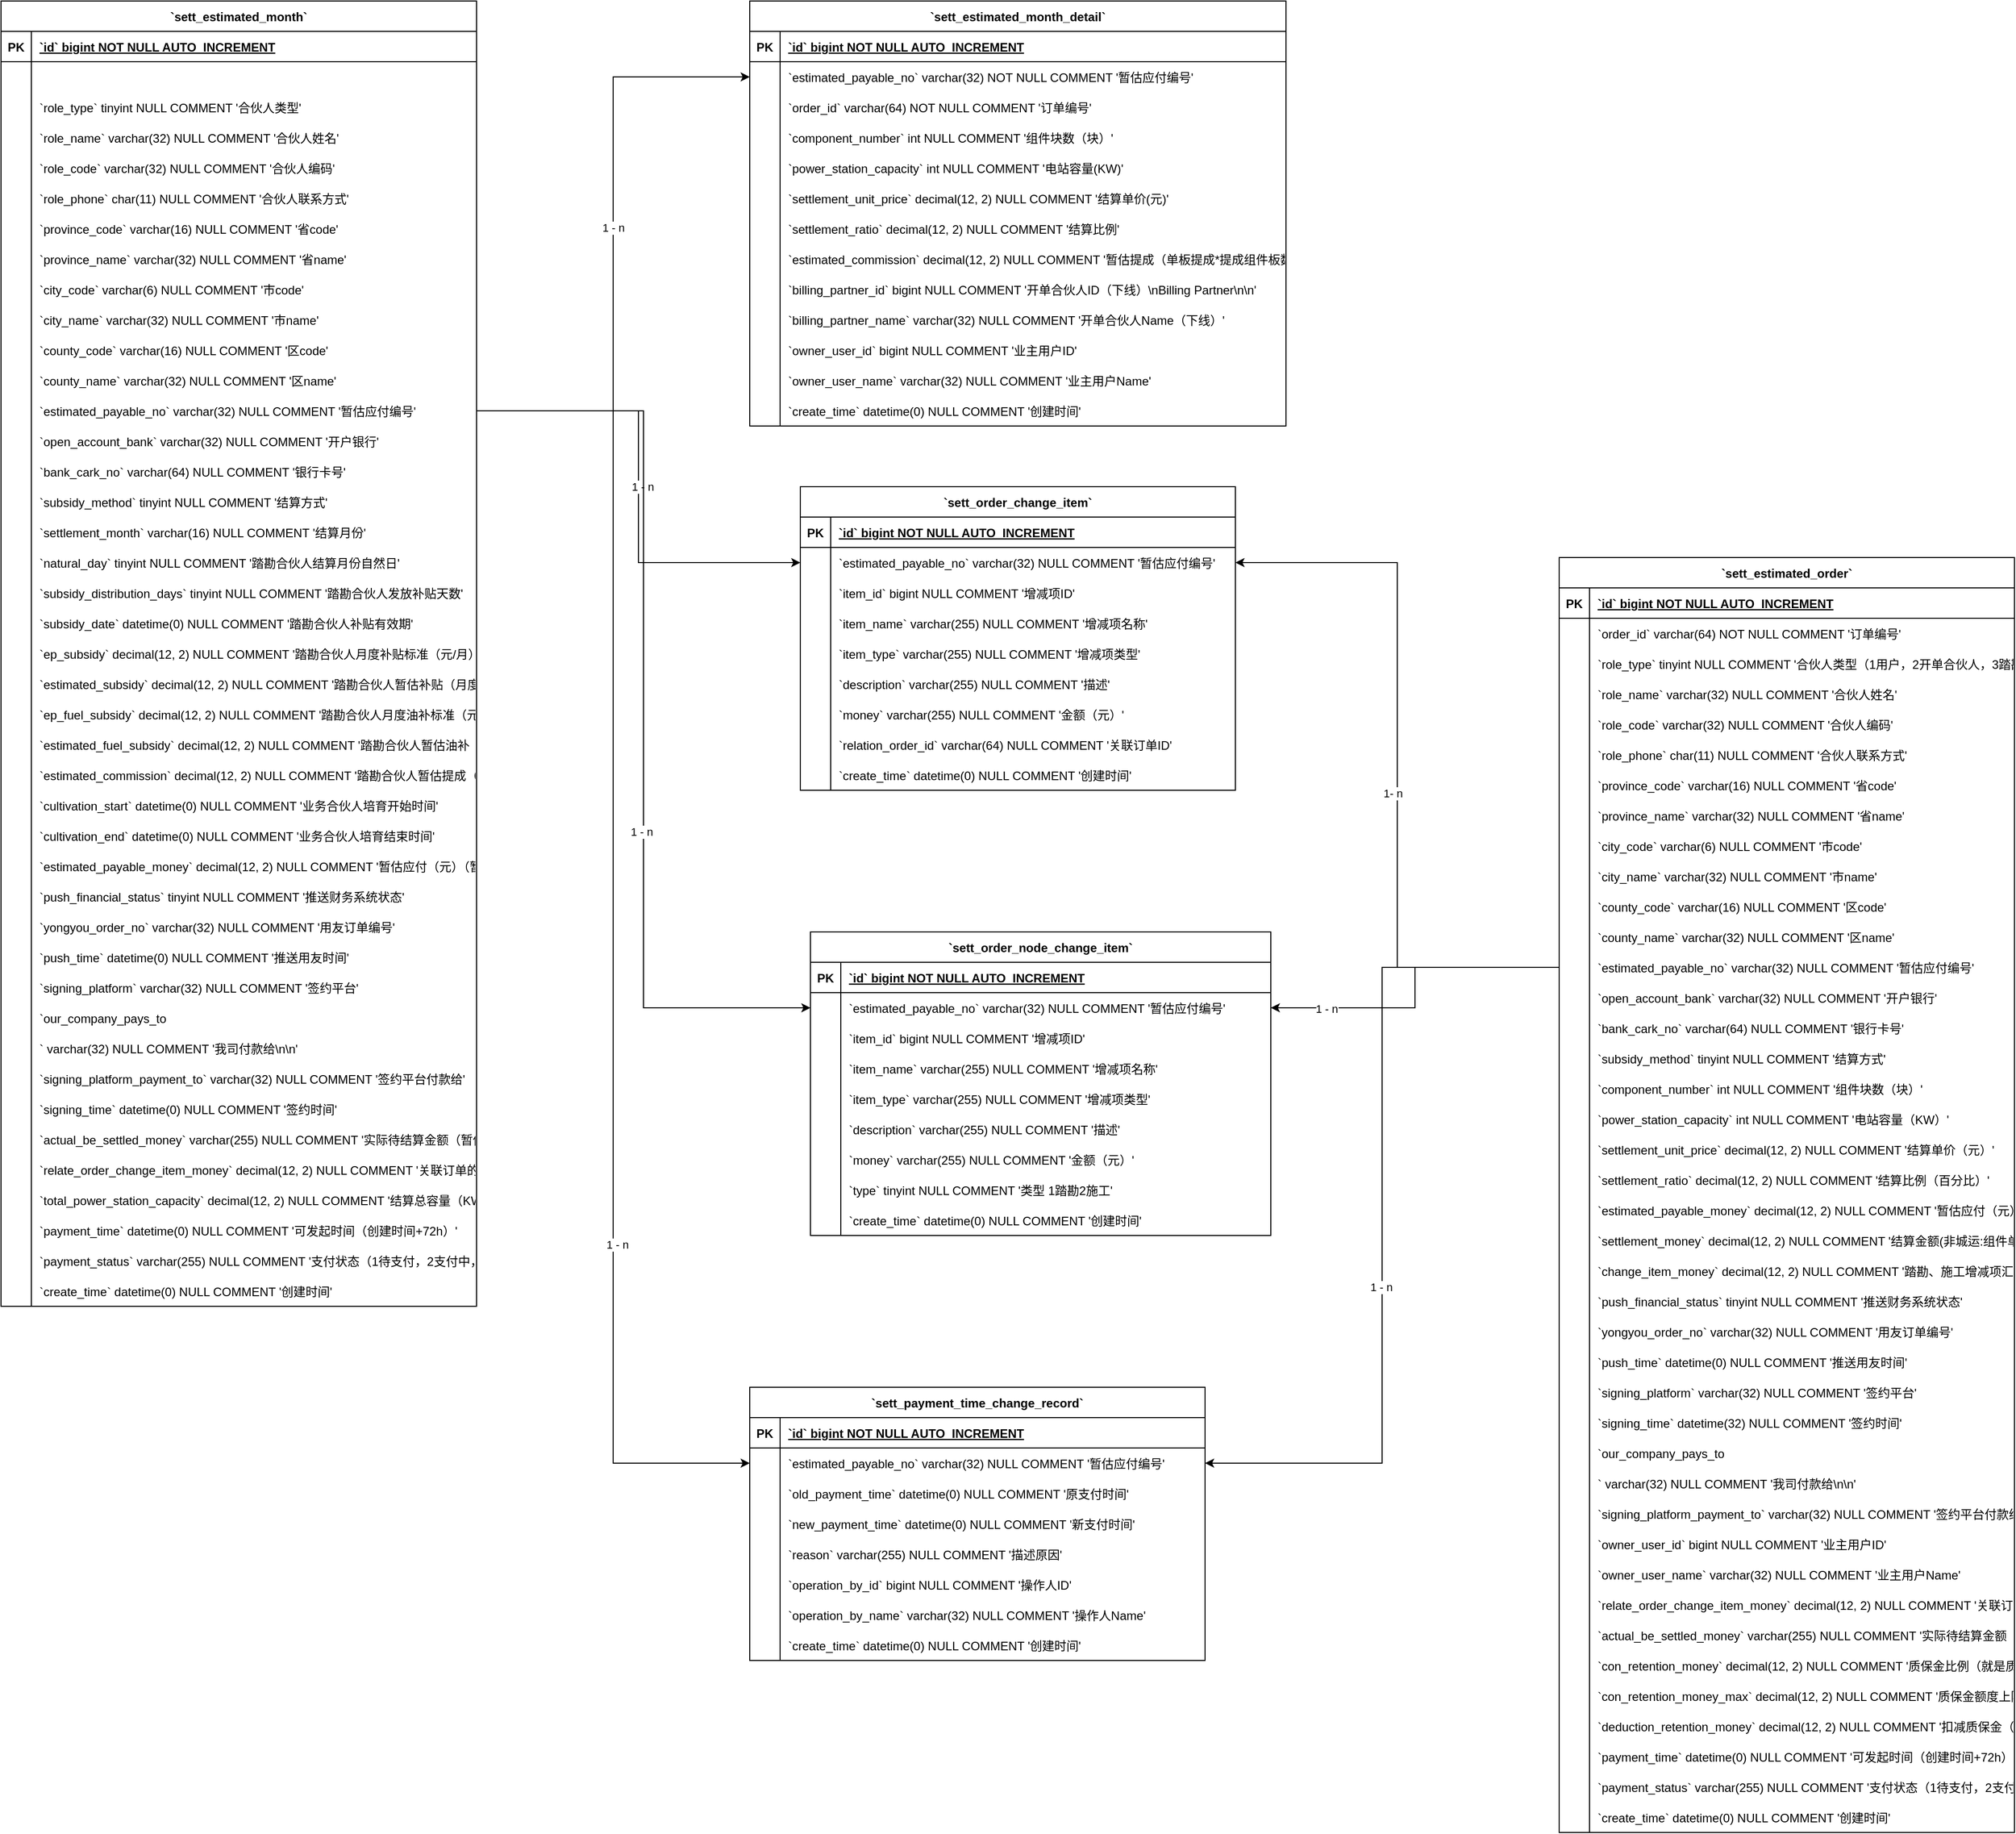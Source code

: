 <mxfile version="21.6.2" type="github">
  <diagram id="R2lEEEUBdFMjLlhIrx00" name="Page-1">
    <mxGraphModel dx="2153" dy="1911" grid="1" gridSize="10" guides="1" tooltips="1" connect="1" arrows="1" fold="1" page="1" pageScale="1" pageWidth="850" pageHeight="1100" math="0" shadow="0" extFonts="Permanent Marker^https://fonts.googleapis.com/css?family=Permanent+Marker">
      <root>
        <mxCell id="0" />
        <mxCell id="1" parent="0" />
        <mxCell id="K1wtM-i8YMGsiPl31P0k-1" value="`sett_estimated_month`" style="shape=table;startSize=30;container=1;collapsible=1;childLayout=tableLayout;fixedRows=1;rowLines=0;fontStyle=1;align=center;resizeLast=1;" vertex="1" parent="1">
          <mxGeometry x="-810" y="-680" width="470" height="1290" as="geometry" />
        </mxCell>
        <mxCell id="K1wtM-i8YMGsiPl31P0k-2" value="" style="shape=tableRow;horizontal=0;startSize=0;swimlaneHead=0;swimlaneBody=0;fillColor=none;collapsible=0;dropTarget=0;points=[[0,0.5],[1,0.5]];portConstraint=eastwest;strokeColor=inherit;top=0;left=0;right=0;bottom=1;" vertex="1" parent="K1wtM-i8YMGsiPl31P0k-1">
          <mxGeometry y="30" width="470" height="30" as="geometry" />
        </mxCell>
        <mxCell id="K1wtM-i8YMGsiPl31P0k-3" value="PK" style="shape=partialRectangle;overflow=hidden;connectable=0;fillColor=none;strokeColor=inherit;top=0;left=0;bottom=0;right=0;fontStyle=1;" vertex="1" parent="K1wtM-i8YMGsiPl31P0k-2">
          <mxGeometry width="30" height="30" as="geometry">
            <mxRectangle width="30" height="30" as="alternateBounds" />
          </mxGeometry>
        </mxCell>
        <mxCell id="K1wtM-i8YMGsiPl31P0k-4" value="`id` bigint NOT NULL AUTO_INCREMENT" style="shape=partialRectangle;overflow=hidden;connectable=0;fillColor=none;align=left;strokeColor=inherit;top=0;left=0;bottom=0;right=0;spacingLeft=6;fontStyle=5;" vertex="1" parent="K1wtM-i8YMGsiPl31P0k-2">
          <mxGeometry x="30" width="440" height="30" as="geometry">
            <mxRectangle width="440" height="30" as="alternateBounds" />
          </mxGeometry>
        </mxCell>
        <mxCell id="K1wtM-i8YMGsiPl31P0k-5" value="" style="shape=tableRow;horizontal=0;startSize=0;swimlaneHead=0;swimlaneBody=0;fillColor=none;collapsible=0;dropTarget=0;points=[[0,0.5],[1,0.5]];portConstraint=eastwest;strokeColor=inherit;top=0;left=0;right=0;bottom=0;" vertex="1" parent="K1wtM-i8YMGsiPl31P0k-1">
          <mxGeometry y="60" width="470" height="30" as="geometry" />
        </mxCell>
        <mxCell id="K1wtM-i8YMGsiPl31P0k-6" value="" style="shape=partialRectangle;overflow=hidden;connectable=0;fillColor=none;strokeColor=inherit;top=0;left=0;bottom=0;right=0;" vertex="1" parent="K1wtM-i8YMGsiPl31P0k-5">
          <mxGeometry width="30" height="30" as="geometry">
            <mxRectangle width="30" height="30" as="alternateBounds" />
          </mxGeometry>
        </mxCell>
        <mxCell id="K1wtM-i8YMGsiPl31P0k-7" value="" style="shape=partialRectangle;overflow=hidden;connectable=0;fillColor=none;align=left;strokeColor=inherit;top=0;left=0;bottom=0;right=0;spacingLeft=6;" vertex="1" parent="K1wtM-i8YMGsiPl31P0k-5">
          <mxGeometry x="30" width="440" height="30" as="geometry">
            <mxRectangle width="440" height="30" as="alternateBounds" />
          </mxGeometry>
        </mxCell>
        <mxCell id="K1wtM-i8YMGsiPl31P0k-8" value="" style="shape=tableRow;horizontal=0;startSize=0;swimlaneHead=0;swimlaneBody=0;fillColor=none;collapsible=0;dropTarget=0;points=[[0,0.5],[1,0.5]];portConstraint=eastwest;strokeColor=inherit;top=0;left=0;right=0;bottom=0;" vertex="1" parent="K1wtM-i8YMGsiPl31P0k-1">
          <mxGeometry y="90" width="470" height="30" as="geometry" />
        </mxCell>
        <mxCell id="K1wtM-i8YMGsiPl31P0k-9" value="" style="shape=partialRectangle;overflow=hidden;connectable=0;fillColor=none;strokeColor=inherit;top=0;left=0;bottom=0;right=0;" vertex="1" parent="K1wtM-i8YMGsiPl31P0k-8">
          <mxGeometry width="30" height="30" as="geometry">
            <mxRectangle width="30" height="30" as="alternateBounds" />
          </mxGeometry>
        </mxCell>
        <mxCell id="K1wtM-i8YMGsiPl31P0k-10" value="`role_type` tinyint NULL COMMENT &#39;合伙人类型&#39;" style="shape=partialRectangle;overflow=hidden;connectable=0;fillColor=none;align=left;strokeColor=inherit;top=0;left=0;bottom=0;right=0;spacingLeft=6;" vertex="1" parent="K1wtM-i8YMGsiPl31P0k-8">
          <mxGeometry x="30" width="440" height="30" as="geometry">
            <mxRectangle width="440" height="30" as="alternateBounds" />
          </mxGeometry>
        </mxCell>
        <mxCell id="K1wtM-i8YMGsiPl31P0k-11" value="" style="shape=tableRow;horizontal=0;startSize=0;swimlaneHead=0;swimlaneBody=0;fillColor=none;collapsible=0;dropTarget=0;points=[[0,0.5],[1,0.5]];portConstraint=eastwest;strokeColor=inherit;top=0;left=0;right=0;bottom=0;" vertex="1" parent="K1wtM-i8YMGsiPl31P0k-1">
          <mxGeometry y="120" width="470" height="30" as="geometry" />
        </mxCell>
        <mxCell id="K1wtM-i8YMGsiPl31P0k-12" value="" style="shape=partialRectangle;overflow=hidden;connectable=0;fillColor=none;strokeColor=inherit;top=0;left=0;bottom=0;right=0;" vertex="1" parent="K1wtM-i8YMGsiPl31P0k-11">
          <mxGeometry width="30" height="30" as="geometry">
            <mxRectangle width="30" height="30" as="alternateBounds" />
          </mxGeometry>
        </mxCell>
        <mxCell id="K1wtM-i8YMGsiPl31P0k-13" value="`role_name` varchar(32) NULL COMMENT &#39;合伙人姓名&#39;" style="shape=partialRectangle;overflow=hidden;connectable=0;fillColor=none;align=left;strokeColor=inherit;top=0;left=0;bottom=0;right=0;spacingLeft=6;" vertex="1" parent="K1wtM-i8YMGsiPl31P0k-11">
          <mxGeometry x="30" width="440" height="30" as="geometry">
            <mxRectangle width="440" height="30" as="alternateBounds" />
          </mxGeometry>
        </mxCell>
        <mxCell id="K1wtM-i8YMGsiPl31P0k-14" value="" style="shape=tableRow;horizontal=0;startSize=0;swimlaneHead=0;swimlaneBody=0;fillColor=none;collapsible=0;dropTarget=0;points=[[0,0.5],[1,0.5]];portConstraint=eastwest;strokeColor=inherit;top=0;left=0;right=0;bottom=0;" vertex="1" parent="K1wtM-i8YMGsiPl31P0k-1">
          <mxGeometry y="150" width="470" height="30" as="geometry" />
        </mxCell>
        <mxCell id="K1wtM-i8YMGsiPl31P0k-15" value="" style="shape=partialRectangle;overflow=hidden;connectable=0;fillColor=none;strokeColor=inherit;top=0;left=0;bottom=0;right=0;" vertex="1" parent="K1wtM-i8YMGsiPl31P0k-14">
          <mxGeometry width="30" height="30" as="geometry">
            <mxRectangle width="30" height="30" as="alternateBounds" />
          </mxGeometry>
        </mxCell>
        <mxCell id="K1wtM-i8YMGsiPl31P0k-16" value="`role_code` varchar(32) NULL COMMENT &#39;合伙人编码&#39;" style="shape=partialRectangle;overflow=hidden;connectable=0;fillColor=none;align=left;strokeColor=inherit;top=0;left=0;bottom=0;right=0;spacingLeft=6;" vertex="1" parent="K1wtM-i8YMGsiPl31P0k-14">
          <mxGeometry x="30" width="440" height="30" as="geometry">
            <mxRectangle width="440" height="30" as="alternateBounds" />
          </mxGeometry>
        </mxCell>
        <mxCell id="K1wtM-i8YMGsiPl31P0k-17" value="" style="shape=tableRow;horizontal=0;startSize=0;swimlaneHead=0;swimlaneBody=0;fillColor=none;collapsible=0;dropTarget=0;points=[[0,0.5],[1,0.5]];portConstraint=eastwest;strokeColor=inherit;top=0;left=0;right=0;bottom=0;" vertex="1" parent="K1wtM-i8YMGsiPl31P0k-1">
          <mxGeometry y="180" width="470" height="30" as="geometry" />
        </mxCell>
        <mxCell id="K1wtM-i8YMGsiPl31P0k-18" value="" style="shape=partialRectangle;overflow=hidden;connectable=0;fillColor=none;strokeColor=inherit;top=0;left=0;bottom=0;right=0;" vertex="1" parent="K1wtM-i8YMGsiPl31P0k-17">
          <mxGeometry width="30" height="30" as="geometry">
            <mxRectangle width="30" height="30" as="alternateBounds" />
          </mxGeometry>
        </mxCell>
        <mxCell id="K1wtM-i8YMGsiPl31P0k-19" value="`role_phone` char(11) NULL COMMENT &#39;合伙人联系方式&#39;" style="shape=partialRectangle;overflow=hidden;connectable=0;fillColor=none;align=left;strokeColor=inherit;top=0;left=0;bottom=0;right=0;spacingLeft=6;" vertex="1" parent="K1wtM-i8YMGsiPl31P0k-17">
          <mxGeometry x="30" width="440" height="30" as="geometry">
            <mxRectangle width="440" height="30" as="alternateBounds" />
          </mxGeometry>
        </mxCell>
        <mxCell id="K1wtM-i8YMGsiPl31P0k-20" value="" style="shape=tableRow;horizontal=0;startSize=0;swimlaneHead=0;swimlaneBody=0;fillColor=none;collapsible=0;dropTarget=0;points=[[0,0.5],[1,0.5]];portConstraint=eastwest;strokeColor=inherit;top=0;left=0;right=0;bottom=0;" vertex="1" parent="K1wtM-i8YMGsiPl31P0k-1">
          <mxGeometry y="210" width="470" height="30" as="geometry" />
        </mxCell>
        <mxCell id="K1wtM-i8YMGsiPl31P0k-21" value="" style="shape=partialRectangle;overflow=hidden;connectable=0;fillColor=none;strokeColor=inherit;top=0;left=0;bottom=0;right=0;" vertex="1" parent="K1wtM-i8YMGsiPl31P0k-20">
          <mxGeometry width="30" height="30" as="geometry">
            <mxRectangle width="30" height="30" as="alternateBounds" />
          </mxGeometry>
        </mxCell>
        <mxCell id="K1wtM-i8YMGsiPl31P0k-22" value="`province_code` varchar(16) NULL COMMENT &#39;省code&#39;" style="shape=partialRectangle;overflow=hidden;connectable=0;fillColor=none;align=left;strokeColor=inherit;top=0;left=0;bottom=0;right=0;spacingLeft=6;" vertex="1" parent="K1wtM-i8YMGsiPl31P0k-20">
          <mxGeometry x="30" width="440" height="30" as="geometry">
            <mxRectangle width="440" height="30" as="alternateBounds" />
          </mxGeometry>
        </mxCell>
        <mxCell id="K1wtM-i8YMGsiPl31P0k-23" value="" style="shape=tableRow;horizontal=0;startSize=0;swimlaneHead=0;swimlaneBody=0;fillColor=none;collapsible=0;dropTarget=0;points=[[0,0.5],[1,0.5]];portConstraint=eastwest;strokeColor=inherit;top=0;left=0;right=0;bottom=0;" vertex="1" parent="K1wtM-i8YMGsiPl31P0k-1">
          <mxGeometry y="240" width="470" height="30" as="geometry" />
        </mxCell>
        <mxCell id="K1wtM-i8YMGsiPl31P0k-24" value="" style="shape=partialRectangle;overflow=hidden;connectable=0;fillColor=none;strokeColor=inherit;top=0;left=0;bottom=0;right=0;" vertex="1" parent="K1wtM-i8YMGsiPl31P0k-23">
          <mxGeometry width="30" height="30" as="geometry">
            <mxRectangle width="30" height="30" as="alternateBounds" />
          </mxGeometry>
        </mxCell>
        <mxCell id="K1wtM-i8YMGsiPl31P0k-25" value="`province_name` varchar(32) NULL COMMENT &#39;省name&#39;" style="shape=partialRectangle;overflow=hidden;connectable=0;fillColor=none;align=left;strokeColor=inherit;top=0;left=0;bottom=0;right=0;spacingLeft=6;" vertex="1" parent="K1wtM-i8YMGsiPl31P0k-23">
          <mxGeometry x="30" width="440" height="30" as="geometry">
            <mxRectangle width="440" height="30" as="alternateBounds" />
          </mxGeometry>
        </mxCell>
        <mxCell id="K1wtM-i8YMGsiPl31P0k-26" value="" style="shape=tableRow;horizontal=0;startSize=0;swimlaneHead=0;swimlaneBody=0;fillColor=none;collapsible=0;dropTarget=0;points=[[0,0.5],[1,0.5]];portConstraint=eastwest;strokeColor=inherit;top=0;left=0;right=0;bottom=0;" vertex="1" parent="K1wtM-i8YMGsiPl31P0k-1">
          <mxGeometry y="270" width="470" height="30" as="geometry" />
        </mxCell>
        <mxCell id="K1wtM-i8YMGsiPl31P0k-27" value="" style="shape=partialRectangle;overflow=hidden;connectable=0;fillColor=none;strokeColor=inherit;top=0;left=0;bottom=0;right=0;" vertex="1" parent="K1wtM-i8YMGsiPl31P0k-26">
          <mxGeometry width="30" height="30" as="geometry">
            <mxRectangle width="30" height="30" as="alternateBounds" />
          </mxGeometry>
        </mxCell>
        <mxCell id="K1wtM-i8YMGsiPl31P0k-28" value="`city_code` varchar(6) NULL COMMENT &#39;市code&#39;" style="shape=partialRectangle;overflow=hidden;connectable=0;fillColor=none;align=left;strokeColor=inherit;top=0;left=0;bottom=0;right=0;spacingLeft=6;" vertex="1" parent="K1wtM-i8YMGsiPl31P0k-26">
          <mxGeometry x="30" width="440" height="30" as="geometry">
            <mxRectangle width="440" height="30" as="alternateBounds" />
          </mxGeometry>
        </mxCell>
        <mxCell id="K1wtM-i8YMGsiPl31P0k-29" value="" style="shape=tableRow;horizontal=0;startSize=0;swimlaneHead=0;swimlaneBody=0;fillColor=none;collapsible=0;dropTarget=0;points=[[0,0.5],[1,0.5]];portConstraint=eastwest;strokeColor=inherit;top=0;left=0;right=0;bottom=0;" vertex="1" parent="K1wtM-i8YMGsiPl31P0k-1">
          <mxGeometry y="300" width="470" height="30" as="geometry" />
        </mxCell>
        <mxCell id="K1wtM-i8YMGsiPl31P0k-30" value="" style="shape=partialRectangle;overflow=hidden;connectable=0;fillColor=none;strokeColor=inherit;top=0;left=0;bottom=0;right=0;" vertex="1" parent="K1wtM-i8YMGsiPl31P0k-29">
          <mxGeometry width="30" height="30" as="geometry">
            <mxRectangle width="30" height="30" as="alternateBounds" />
          </mxGeometry>
        </mxCell>
        <mxCell id="K1wtM-i8YMGsiPl31P0k-31" value="`city_name` varchar(32) NULL COMMENT &#39;市name&#39;" style="shape=partialRectangle;overflow=hidden;connectable=0;fillColor=none;align=left;strokeColor=inherit;top=0;left=0;bottom=0;right=0;spacingLeft=6;" vertex="1" parent="K1wtM-i8YMGsiPl31P0k-29">
          <mxGeometry x="30" width="440" height="30" as="geometry">
            <mxRectangle width="440" height="30" as="alternateBounds" />
          </mxGeometry>
        </mxCell>
        <mxCell id="K1wtM-i8YMGsiPl31P0k-32" value="" style="shape=tableRow;horizontal=0;startSize=0;swimlaneHead=0;swimlaneBody=0;fillColor=none;collapsible=0;dropTarget=0;points=[[0,0.5],[1,0.5]];portConstraint=eastwest;strokeColor=inherit;top=0;left=0;right=0;bottom=0;" vertex="1" parent="K1wtM-i8YMGsiPl31P0k-1">
          <mxGeometry y="330" width="470" height="30" as="geometry" />
        </mxCell>
        <mxCell id="K1wtM-i8YMGsiPl31P0k-33" value="" style="shape=partialRectangle;overflow=hidden;connectable=0;fillColor=none;strokeColor=inherit;top=0;left=0;bottom=0;right=0;" vertex="1" parent="K1wtM-i8YMGsiPl31P0k-32">
          <mxGeometry width="30" height="30" as="geometry">
            <mxRectangle width="30" height="30" as="alternateBounds" />
          </mxGeometry>
        </mxCell>
        <mxCell id="K1wtM-i8YMGsiPl31P0k-34" value="`county_code` varchar(16) NULL COMMENT &#39;区code&#39;" style="shape=partialRectangle;overflow=hidden;connectable=0;fillColor=none;align=left;strokeColor=inherit;top=0;left=0;bottom=0;right=0;spacingLeft=6;" vertex="1" parent="K1wtM-i8YMGsiPl31P0k-32">
          <mxGeometry x="30" width="440" height="30" as="geometry">
            <mxRectangle width="440" height="30" as="alternateBounds" />
          </mxGeometry>
        </mxCell>
        <mxCell id="K1wtM-i8YMGsiPl31P0k-35" value="" style="shape=tableRow;horizontal=0;startSize=0;swimlaneHead=0;swimlaneBody=0;fillColor=none;collapsible=0;dropTarget=0;points=[[0,0.5],[1,0.5]];portConstraint=eastwest;strokeColor=inherit;top=0;left=0;right=0;bottom=0;" vertex="1" parent="K1wtM-i8YMGsiPl31P0k-1">
          <mxGeometry y="360" width="470" height="30" as="geometry" />
        </mxCell>
        <mxCell id="K1wtM-i8YMGsiPl31P0k-36" value="" style="shape=partialRectangle;overflow=hidden;connectable=0;fillColor=none;strokeColor=inherit;top=0;left=0;bottom=0;right=0;" vertex="1" parent="K1wtM-i8YMGsiPl31P0k-35">
          <mxGeometry width="30" height="30" as="geometry">
            <mxRectangle width="30" height="30" as="alternateBounds" />
          </mxGeometry>
        </mxCell>
        <mxCell id="K1wtM-i8YMGsiPl31P0k-37" value="`county_name` varchar(32) NULL COMMENT &#39;区name&#39;" style="shape=partialRectangle;overflow=hidden;connectable=0;fillColor=none;align=left;strokeColor=inherit;top=0;left=0;bottom=0;right=0;spacingLeft=6;" vertex="1" parent="K1wtM-i8YMGsiPl31P0k-35">
          <mxGeometry x="30" width="440" height="30" as="geometry">
            <mxRectangle width="440" height="30" as="alternateBounds" />
          </mxGeometry>
        </mxCell>
        <mxCell id="K1wtM-i8YMGsiPl31P0k-38" value="" style="shape=tableRow;horizontal=0;startSize=0;swimlaneHead=0;swimlaneBody=0;fillColor=none;collapsible=0;dropTarget=0;points=[[0,0.5],[1,0.5]];portConstraint=eastwest;strokeColor=inherit;top=0;left=0;right=0;bottom=0;" vertex="1" parent="K1wtM-i8YMGsiPl31P0k-1">
          <mxGeometry y="390" width="470" height="30" as="geometry" />
        </mxCell>
        <mxCell id="K1wtM-i8YMGsiPl31P0k-39" value="" style="shape=partialRectangle;overflow=hidden;connectable=0;fillColor=none;strokeColor=inherit;top=0;left=0;bottom=0;right=0;" vertex="1" parent="K1wtM-i8YMGsiPl31P0k-38">
          <mxGeometry width="30" height="30" as="geometry">
            <mxRectangle width="30" height="30" as="alternateBounds" />
          </mxGeometry>
        </mxCell>
        <mxCell id="K1wtM-i8YMGsiPl31P0k-40" value="`estimated_payable_no` varchar(32) NULL COMMENT &#39;暂估应付编号&#39;" style="shape=partialRectangle;overflow=hidden;connectable=0;fillColor=none;align=left;strokeColor=inherit;top=0;left=0;bottom=0;right=0;spacingLeft=6;" vertex="1" parent="K1wtM-i8YMGsiPl31P0k-38">
          <mxGeometry x="30" width="440" height="30" as="geometry">
            <mxRectangle width="440" height="30" as="alternateBounds" />
          </mxGeometry>
        </mxCell>
        <mxCell id="K1wtM-i8YMGsiPl31P0k-41" value="" style="shape=tableRow;horizontal=0;startSize=0;swimlaneHead=0;swimlaneBody=0;fillColor=none;collapsible=0;dropTarget=0;points=[[0,0.5],[1,0.5]];portConstraint=eastwest;strokeColor=inherit;top=0;left=0;right=0;bottom=0;" vertex="1" parent="K1wtM-i8YMGsiPl31P0k-1">
          <mxGeometry y="420" width="470" height="30" as="geometry" />
        </mxCell>
        <mxCell id="K1wtM-i8YMGsiPl31P0k-42" value="" style="shape=partialRectangle;overflow=hidden;connectable=0;fillColor=none;strokeColor=inherit;top=0;left=0;bottom=0;right=0;" vertex="1" parent="K1wtM-i8YMGsiPl31P0k-41">
          <mxGeometry width="30" height="30" as="geometry">
            <mxRectangle width="30" height="30" as="alternateBounds" />
          </mxGeometry>
        </mxCell>
        <mxCell id="K1wtM-i8YMGsiPl31P0k-43" value="`open_account_bank` varchar(32) NULL COMMENT &#39;开户银行&#39;" style="shape=partialRectangle;overflow=hidden;connectable=0;fillColor=none;align=left;strokeColor=inherit;top=0;left=0;bottom=0;right=0;spacingLeft=6;" vertex="1" parent="K1wtM-i8YMGsiPl31P0k-41">
          <mxGeometry x="30" width="440" height="30" as="geometry">
            <mxRectangle width="440" height="30" as="alternateBounds" />
          </mxGeometry>
        </mxCell>
        <mxCell id="K1wtM-i8YMGsiPl31P0k-44" value="" style="shape=tableRow;horizontal=0;startSize=0;swimlaneHead=0;swimlaneBody=0;fillColor=none;collapsible=0;dropTarget=0;points=[[0,0.5],[1,0.5]];portConstraint=eastwest;strokeColor=inherit;top=0;left=0;right=0;bottom=0;" vertex="1" parent="K1wtM-i8YMGsiPl31P0k-1">
          <mxGeometry y="450" width="470" height="30" as="geometry" />
        </mxCell>
        <mxCell id="K1wtM-i8YMGsiPl31P0k-45" value="" style="shape=partialRectangle;overflow=hidden;connectable=0;fillColor=none;strokeColor=inherit;top=0;left=0;bottom=0;right=0;" vertex="1" parent="K1wtM-i8YMGsiPl31P0k-44">
          <mxGeometry width="30" height="30" as="geometry">
            <mxRectangle width="30" height="30" as="alternateBounds" />
          </mxGeometry>
        </mxCell>
        <mxCell id="K1wtM-i8YMGsiPl31P0k-46" value="`bank_cark_no` varchar(64) NULL COMMENT &#39;银行卡号&#39;" style="shape=partialRectangle;overflow=hidden;connectable=0;fillColor=none;align=left;strokeColor=inherit;top=0;left=0;bottom=0;right=0;spacingLeft=6;" vertex="1" parent="K1wtM-i8YMGsiPl31P0k-44">
          <mxGeometry x="30" width="440" height="30" as="geometry">
            <mxRectangle width="440" height="30" as="alternateBounds" />
          </mxGeometry>
        </mxCell>
        <mxCell id="K1wtM-i8YMGsiPl31P0k-47" value="" style="shape=tableRow;horizontal=0;startSize=0;swimlaneHead=0;swimlaneBody=0;fillColor=none;collapsible=0;dropTarget=0;points=[[0,0.5],[1,0.5]];portConstraint=eastwest;strokeColor=inherit;top=0;left=0;right=0;bottom=0;" vertex="1" parent="K1wtM-i8YMGsiPl31P0k-1">
          <mxGeometry y="480" width="470" height="30" as="geometry" />
        </mxCell>
        <mxCell id="K1wtM-i8YMGsiPl31P0k-48" value="" style="shape=partialRectangle;overflow=hidden;connectable=0;fillColor=none;strokeColor=inherit;top=0;left=0;bottom=0;right=0;" vertex="1" parent="K1wtM-i8YMGsiPl31P0k-47">
          <mxGeometry width="30" height="30" as="geometry">
            <mxRectangle width="30" height="30" as="alternateBounds" />
          </mxGeometry>
        </mxCell>
        <mxCell id="K1wtM-i8YMGsiPl31P0k-49" value="`subsidy_method` tinyint NULL COMMENT &#39;结算方式&#39;" style="shape=partialRectangle;overflow=hidden;connectable=0;fillColor=none;align=left;strokeColor=inherit;top=0;left=0;bottom=0;right=0;spacingLeft=6;" vertex="1" parent="K1wtM-i8YMGsiPl31P0k-47">
          <mxGeometry x="30" width="440" height="30" as="geometry">
            <mxRectangle width="440" height="30" as="alternateBounds" />
          </mxGeometry>
        </mxCell>
        <mxCell id="K1wtM-i8YMGsiPl31P0k-50" value="" style="shape=tableRow;horizontal=0;startSize=0;swimlaneHead=0;swimlaneBody=0;fillColor=none;collapsible=0;dropTarget=0;points=[[0,0.5],[1,0.5]];portConstraint=eastwest;strokeColor=inherit;top=0;left=0;right=0;bottom=0;" vertex="1" parent="K1wtM-i8YMGsiPl31P0k-1">
          <mxGeometry y="510" width="470" height="30" as="geometry" />
        </mxCell>
        <mxCell id="K1wtM-i8YMGsiPl31P0k-51" value="" style="shape=partialRectangle;overflow=hidden;connectable=0;fillColor=none;strokeColor=inherit;top=0;left=0;bottom=0;right=0;" vertex="1" parent="K1wtM-i8YMGsiPl31P0k-50">
          <mxGeometry width="30" height="30" as="geometry">
            <mxRectangle width="30" height="30" as="alternateBounds" />
          </mxGeometry>
        </mxCell>
        <mxCell id="K1wtM-i8YMGsiPl31P0k-52" value="`settlement_month` varchar(16) NULL COMMENT &#39;结算月份&#39;" style="shape=partialRectangle;overflow=hidden;connectable=0;fillColor=none;align=left;strokeColor=inherit;top=0;left=0;bottom=0;right=0;spacingLeft=6;" vertex="1" parent="K1wtM-i8YMGsiPl31P0k-50">
          <mxGeometry x="30" width="440" height="30" as="geometry">
            <mxRectangle width="440" height="30" as="alternateBounds" />
          </mxGeometry>
        </mxCell>
        <mxCell id="K1wtM-i8YMGsiPl31P0k-53" value="" style="shape=tableRow;horizontal=0;startSize=0;swimlaneHead=0;swimlaneBody=0;fillColor=none;collapsible=0;dropTarget=0;points=[[0,0.5],[1,0.5]];portConstraint=eastwest;strokeColor=inherit;top=0;left=0;right=0;bottom=0;" vertex="1" parent="K1wtM-i8YMGsiPl31P0k-1">
          <mxGeometry y="540" width="470" height="30" as="geometry" />
        </mxCell>
        <mxCell id="K1wtM-i8YMGsiPl31P0k-54" value="" style="shape=partialRectangle;overflow=hidden;connectable=0;fillColor=none;strokeColor=inherit;top=0;left=0;bottom=0;right=0;" vertex="1" parent="K1wtM-i8YMGsiPl31P0k-53">
          <mxGeometry width="30" height="30" as="geometry">
            <mxRectangle width="30" height="30" as="alternateBounds" />
          </mxGeometry>
        </mxCell>
        <mxCell id="K1wtM-i8YMGsiPl31P0k-55" value="`natural_day` tinyint NULL COMMENT &#39;踏勘合伙人结算月份自然日&#39;" style="shape=partialRectangle;overflow=hidden;connectable=0;fillColor=none;align=left;strokeColor=inherit;top=0;left=0;bottom=0;right=0;spacingLeft=6;" vertex="1" parent="K1wtM-i8YMGsiPl31P0k-53">
          <mxGeometry x="30" width="440" height="30" as="geometry">
            <mxRectangle width="440" height="30" as="alternateBounds" />
          </mxGeometry>
        </mxCell>
        <mxCell id="K1wtM-i8YMGsiPl31P0k-56" value="" style="shape=tableRow;horizontal=0;startSize=0;swimlaneHead=0;swimlaneBody=0;fillColor=none;collapsible=0;dropTarget=0;points=[[0,0.5],[1,0.5]];portConstraint=eastwest;strokeColor=inherit;top=0;left=0;right=0;bottom=0;" vertex="1" parent="K1wtM-i8YMGsiPl31P0k-1">
          <mxGeometry y="570" width="470" height="30" as="geometry" />
        </mxCell>
        <mxCell id="K1wtM-i8YMGsiPl31P0k-57" value="" style="shape=partialRectangle;overflow=hidden;connectable=0;fillColor=none;strokeColor=inherit;top=0;left=0;bottom=0;right=0;" vertex="1" parent="K1wtM-i8YMGsiPl31P0k-56">
          <mxGeometry width="30" height="30" as="geometry">
            <mxRectangle width="30" height="30" as="alternateBounds" />
          </mxGeometry>
        </mxCell>
        <mxCell id="K1wtM-i8YMGsiPl31P0k-58" value="`subsidy_distribution_days` tinyint NULL COMMENT &#39;踏勘合伙人发放补贴天数&#39;" style="shape=partialRectangle;overflow=hidden;connectable=0;fillColor=none;align=left;strokeColor=inherit;top=0;left=0;bottom=0;right=0;spacingLeft=6;" vertex="1" parent="K1wtM-i8YMGsiPl31P0k-56">
          <mxGeometry x="30" width="440" height="30" as="geometry">
            <mxRectangle width="440" height="30" as="alternateBounds" />
          </mxGeometry>
        </mxCell>
        <mxCell id="K1wtM-i8YMGsiPl31P0k-59" value="" style="shape=tableRow;horizontal=0;startSize=0;swimlaneHead=0;swimlaneBody=0;fillColor=none;collapsible=0;dropTarget=0;points=[[0,0.5],[1,0.5]];portConstraint=eastwest;strokeColor=inherit;top=0;left=0;right=0;bottom=0;" vertex="1" parent="K1wtM-i8YMGsiPl31P0k-1">
          <mxGeometry y="600" width="470" height="30" as="geometry" />
        </mxCell>
        <mxCell id="K1wtM-i8YMGsiPl31P0k-60" value="" style="shape=partialRectangle;overflow=hidden;connectable=0;fillColor=none;strokeColor=inherit;top=0;left=0;bottom=0;right=0;" vertex="1" parent="K1wtM-i8YMGsiPl31P0k-59">
          <mxGeometry width="30" height="30" as="geometry">
            <mxRectangle width="30" height="30" as="alternateBounds" />
          </mxGeometry>
        </mxCell>
        <mxCell id="K1wtM-i8YMGsiPl31P0k-61" value="`subsidy_date` datetime(0) NULL COMMENT &#39;踏勘合伙人补贴有效期&#39;" style="shape=partialRectangle;overflow=hidden;connectable=0;fillColor=none;align=left;strokeColor=inherit;top=0;left=0;bottom=0;right=0;spacingLeft=6;" vertex="1" parent="K1wtM-i8YMGsiPl31P0k-59">
          <mxGeometry x="30" width="440" height="30" as="geometry">
            <mxRectangle width="440" height="30" as="alternateBounds" />
          </mxGeometry>
        </mxCell>
        <mxCell id="K1wtM-i8YMGsiPl31P0k-62" value="" style="shape=tableRow;horizontal=0;startSize=0;swimlaneHead=0;swimlaneBody=0;fillColor=none;collapsible=0;dropTarget=0;points=[[0,0.5],[1,0.5]];portConstraint=eastwest;strokeColor=inherit;top=0;left=0;right=0;bottom=0;" vertex="1" parent="K1wtM-i8YMGsiPl31P0k-1">
          <mxGeometry y="630" width="470" height="30" as="geometry" />
        </mxCell>
        <mxCell id="K1wtM-i8YMGsiPl31P0k-63" value="" style="shape=partialRectangle;overflow=hidden;connectable=0;fillColor=none;strokeColor=inherit;top=0;left=0;bottom=0;right=0;" vertex="1" parent="K1wtM-i8YMGsiPl31P0k-62">
          <mxGeometry width="30" height="30" as="geometry">
            <mxRectangle width="30" height="30" as="alternateBounds" />
          </mxGeometry>
        </mxCell>
        <mxCell id="K1wtM-i8YMGsiPl31P0k-64" value="`ep_subsidy` decimal(12, 2) NULL COMMENT &#39;踏勘合伙人月度补贴标准（元/月）&#39;" style="shape=partialRectangle;overflow=hidden;connectable=0;fillColor=none;align=left;strokeColor=inherit;top=0;left=0;bottom=0;right=0;spacingLeft=6;" vertex="1" parent="K1wtM-i8YMGsiPl31P0k-62">
          <mxGeometry x="30" width="440" height="30" as="geometry">
            <mxRectangle width="440" height="30" as="alternateBounds" />
          </mxGeometry>
        </mxCell>
        <mxCell id="K1wtM-i8YMGsiPl31P0k-65" value="" style="shape=tableRow;horizontal=0;startSize=0;swimlaneHead=0;swimlaneBody=0;fillColor=none;collapsible=0;dropTarget=0;points=[[0,0.5],[1,0.5]];portConstraint=eastwest;strokeColor=inherit;top=0;left=0;right=0;bottom=0;" vertex="1" parent="K1wtM-i8YMGsiPl31P0k-1">
          <mxGeometry y="660" width="470" height="30" as="geometry" />
        </mxCell>
        <mxCell id="K1wtM-i8YMGsiPl31P0k-66" value="" style="shape=partialRectangle;overflow=hidden;connectable=0;fillColor=none;strokeColor=inherit;top=0;left=0;bottom=0;right=0;" vertex="1" parent="K1wtM-i8YMGsiPl31P0k-65">
          <mxGeometry width="30" height="30" as="geometry">
            <mxRectangle width="30" height="30" as="alternateBounds" />
          </mxGeometry>
        </mxCell>
        <mxCell id="K1wtM-i8YMGsiPl31P0k-67" value="`estimated_subsidy` decimal(12, 2) NULL COMMENT &#39;踏勘合伙人暂估补贴（月度补贴标准/自然天*发放补贴天）&#39;" style="shape=partialRectangle;overflow=hidden;connectable=0;fillColor=none;align=left;strokeColor=inherit;top=0;left=0;bottom=0;right=0;spacingLeft=6;" vertex="1" parent="K1wtM-i8YMGsiPl31P0k-65">
          <mxGeometry x="30" width="440" height="30" as="geometry">
            <mxRectangle width="440" height="30" as="alternateBounds" />
          </mxGeometry>
        </mxCell>
        <mxCell id="K1wtM-i8YMGsiPl31P0k-68" value="" style="shape=tableRow;horizontal=0;startSize=0;swimlaneHead=0;swimlaneBody=0;fillColor=none;collapsible=0;dropTarget=0;points=[[0,0.5],[1,0.5]];portConstraint=eastwest;strokeColor=inherit;top=0;left=0;right=0;bottom=0;" vertex="1" parent="K1wtM-i8YMGsiPl31P0k-1">
          <mxGeometry y="690" width="470" height="30" as="geometry" />
        </mxCell>
        <mxCell id="K1wtM-i8YMGsiPl31P0k-69" value="" style="shape=partialRectangle;overflow=hidden;connectable=0;fillColor=none;strokeColor=inherit;top=0;left=0;bottom=0;right=0;" vertex="1" parent="K1wtM-i8YMGsiPl31P0k-68">
          <mxGeometry width="30" height="30" as="geometry">
            <mxRectangle width="30" height="30" as="alternateBounds" />
          </mxGeometry>
        </mxCell>
        <mxCell id="K1wtM-i8YMGsiPl31P0k-70" value="`ep_fuel_subsidy` decimal(12, 2) NULL COMMENT &#39;踏勘合伙人月度油补标准（元/月）&#39;" style="shape=partialRectangle;overflow=hidden;connectable=0;fillColor=none;align=left;strokeColor=inherit;top=0;left=0;bottom=0;right=0;spacingLeft=6;" vertex="1" parent="K1wtM-i8YMGsiPl31P0k-68">
          <mxGeometry x="30" width="440" height="30" as="geometry">
            <mxRectangle width="440" height="30" as="alternateBounds" />
          </mxGeometry>
        </mxCell>
        <mxCell id="K1wtM-i8YMGsiPl31P0k-71" value="" style="shape=tableRow;horizontal=0;startSize=0;swimlaneHead=0;swimlaneBody=0;fillColor=none;collapsible=0;dropTarget=0;points=[[0,0.5],[1,0.5]];portConstraint=eastwest;strokeColor=inherit;top=0;left=0;right=0;bottom=0;" vertex="1" parent="K1wtM-i8YMGsiPl31P0k-1">
          <mxGeometry y="720" width="470" height="30" as="geometry" />
        </mxCell>
        <mxCell id="K1wtM-i8YMGsiPl31P0k-72" value="" style="shape=partialRectangle;overflow=hidden;connectable=0;fillColor=none;strokeColor=inherit;top=0;left=0;bottom=0;right=0;" vertex="1" parent="K1wtM-i8YMGsiPl31P0k-71">
          <mxGeometry width="30" height="30" as="geometry">
            <mxRectangle width="30" height="30" as="alternateBounds" />
          </mxGeometry>
        </mxCell>
        <mxCell id="K1wtM-i8YMGsiPl31P0k-73" value="`estimated_fuel_subsidy` decimal(12, 2) NULL COMMENT &#39;踏勘合伙人暂估油补（油补标准/自然天*发放补贴天）&#39;" style="shape=partialRectangle;overflow=hidden;connectable=0;fillColor=none;align=left;strokeColor=inherit;top=0;left=0;bottom=0;right=0;spacingLeft=6;" vertex="1" parent="K1wtM-i8YMGsiPl31P0k-71">
          <mxGeometry x="30" width="440" height="30" as="geometry">
            <mxRectangle width="440" height="30" as="alternateBounds" />
          </mxGeometry>
        </mxCell>
        <mxCell id="K1wtM-i8YMGsiPl31P0k-74" value="" style="shape=tableRow;horizontal=0;startSize=0;swimlaneHead=0;swimlaneBody=0;fillColor=none;collapsible=0;dropTarget=0;points=[[0,0.5],[1,0.5]];portConstraint=eastwest;strokeColor=inherit;top=0;left=0;right=0;bottom=0;" vertex="1" parent="K1wtM-i8YMGsiPl31P0k-1">
          <mxGeometry y="750" width="470" height="30" as="geometry" />
        </mxCell>
        <mxCell id="K1wtM-i8YMGsiPl31P0k-75" value="" style="shape=partialRectangle;overflow=hidden;connectable=0;fillColor=none;strokeColor=inherit;top=0;left=0;bottom=0;right=0;" vertex="1" parent="K1wtM-i8YMGsiPl31P0k-74">
          <mxGeometry width="30" height="30" as="geometry">
            <mxRectangle width="30" height="30" as="alternateBounds" />
          </mxGeometry>
        </mxCell>
        <mxCell id="K1wtM-i8YMGsiPl31P0k-76" value="`estimated_commission` decimal(12, 2) NULL COMMENT &#39;踏勘合伙人暂估提成（sum(关联订单的暂估提成)）&#39;" style="shape=partialRectangle;overflow=hidden;connectable=0;fillColor=none;align=left;strokeColor=inherit;top=0;left=0;bottom=0;right=0;spacingLeft=6;" vertex="1" parent="K1wtM-i8YMGsiPl31P0k-74">
          <mxGeometry x="30" width="440" height="30" as="geometry">
            <mxRectangle width="440" height="30" as="alternateBounds" />
          </mxGeometry>
        </mxCell>
        <mxCell id="K1wtM-i8YMGsiPl31P0k-77" value="" style="shape=tableRow;horizontal=0;startSize=0;swimlaneHead=0;swimlaneBody=0;fillColor=none;collapsible=0;dropTarget=0;points=[[0,0.5],[1,0.5]];portConstraint=eastwest;strokeColor=inherit;top=0;left=0;right=0;bottom=0;" vertex="1" parent="K1wtM-i8YMGsiPl31P0k-1">
          <mxGeometry y="780" width="470" height="30" as="geometry" />
        </mxCell>
        <mxCell id="K1wtM-i8YMGsiPl31P0k-78" value="" style="shape=partialRectangle;overflow=hidden;connectable=0;fillColor=none;strokeColor=inherit;top=0;left=0;bottom=0;right=0;" vertex="1" parent="K1wtM-i8YMGsiPl31P0k-77">
          <mxGeometry width="30" height="30" as="geometry">
            <mxRectangle width="30" height="30" as="alternateBounds" />
          </mxGeometry>
        </mxCell>
        <mxCell id="K1wtM-i8YMGsiPl31P0k-79" value="`cultivation_start` datetime(0) NULL COMMENT &#39;业务合伙人培育开始时间&#39;" style="shape=partialRectangle;overflow=hidden;connectable=0;fillColor=none;align=left;strokeColor=inherit;top=0;left=0;bottom=0;right=0;spacingLeft=6;" vertex="1" parent="K1wtM-i8YMGsiPl31P0k-77">
          <mxGeometry x="30" width="440" height="30" as="geometry">
            <mxRectangle width="440" height="30" as="alternateBounds" />
          </mxGeometry>
        </mxCell>
        <mxCell id="K1wtM-i8YMGsiPl31P0k-80" value="" style="shape=tableRow;horizontal=0;startSize=0;swimlaneHead=0;swimlaneBody=0;fillColor=none;collapsible=0;dropTarget=0;points=[[0,0.5],[1,0.5]];portConstraint=eastwest;strokeColor=inherit;top=0;left=0;right=0;bottom=0;" vertex="1" parent="K1wtM-i8YMGsiPl31P0k-1">
          <mxGeometry y="810" width="470" height="30" as="geometry" />
        </mxCell>
        <mxCell id="K1wtM-i8YMGsiPl31P0k-81" value="" style="shape=partialRectangle;overflow=hidden;connectable=0;fillColor=none;strokeColor=inherit;top=0;left=0;bottom=0;right=0;" vertex="1" parent="K1wtM-i8YMGsiPl31P0k-80">
          <mxGeometry width="30" height="30" as="geometry">
            <mxRectangle width="30" height="30" as="alternateBounds" />
          </mxGeometry>
        </mxCell>
        <mxCell id="K1wtM-i8YMGsiPl31P0k-82" value="`cultivation_end` datetime(0) NULL COMMENT &#39;业务合伙人培育结束时间&#39;" style="shape=partialRectangle;overflow=hidden;connectable=0;fillColor=none;align=left;strokeColor=inherit;top=0;left=0;bottom=0;right=0;spacingLeft=6;" vertex="1" parent="K1wtM-i8YMGsiPl31P0k-80">
          <mxGeometry x="30" width="440" height="30" as="geometry">
            <mxRectangle width="440" height="30" as="alternateBounds" />
          </mxGeometry>
        </mxCell>
        <mxCell id="K1wtM-i8YMGsiPl31P0k-83" value="" style="shape=tableRow;horizontal=0;startSize=0;swimlaneHead=0;swimlaneBody=0;fillColor=none;collapsible=0;dropTarget=0;points=[[0,0.5],[1,0.5]];portConstraint=eastwest;strokeColor=inherit;top=0;left=0;right=0;bottom=0;" vertex="1" parent="K1wtM-i8YMGsiPl31P0k-1">
          <mxGeometry y="840" width="470" height="30" as="geometry" />
        </mxCell>
        <mxCell id="K1wtM-i8YMGsiPl31P0k-84" value="" style="shape=partialRectangle;overflow=hidden;connectable=0;fillColor=none;strokeColor=inherit;top=0;left=0;bottom=0;right=0;" vertex="1" parent="K1wtM-i8YMGsiPl31P0k-83">
          <mxGeometry width="30" height="30" as="geometry">
            <mxRectangle width="30" height="30" as="alternateBounds" />
          </mxGeometry>
        </mxCell>
        <mxCell id="K1wtM-i8YMGsiPl31P0k-85" value="`estimated_payable_money` decimal(12, 2) NULL COMMENT &#39;暂估应付（元）（暂估补贴+暂估邮补+暂估提成）&#39;" style="shape=partialRectangle;overflow=hidden;connectable=0;fillColor=none;align=left;strokeColor=inherit;top=0;left=0;bottom=0;right=0;spacingLeft=6;" vertex="1" parent="K1wtM-i8YMGsiPl31P0k-83">
          <mxGeometry x="30" width="440" height="30" as="geometry">
            <mxRectangle width="440" height="30" as="alternateBounds" />
          </mxGeometry>
        </mxCell>
        <mxCell id="K1wtM-i8YMGsiPl31P0k-86" value="" style="shape=tableRow;horizontal=0;startSize=0;swimlaneHead=0;swimlaneBody=0;fillColor=none;collapsible=0;dropTarget=0;points=[[0,0.5],[1,0.5]];portConstraint=eastwest;strokeColor=inherit;top=0;left=0;right=0;bottom=0;" vertex="1" parent="K1wtM-i8YMGsiPl31P0k-1">
          <mxGeometry y="870" width="470" height="30" as="geometry" />
        </mxCell>
        <mxCell id="K1wtM-i8YMGsiPl31P0k-87" value="" style="shape=partialRectangle;overflow=hidden;connectable=0;fillColor=none;strokeColor=inherit;top=0;left=0;bottom=0;right=0;" vertex="1" parent="K1wtM-i8YMGsiPl31P0k-86">
          <mxGeometry width="30" height="30" as="geometry">
            <mxRectangle width="30" height="30" as="alternateBounds" />
          </mxGeometry>
        </mxCell>
        <mxCell id="K1wtM-i8YMGsiPl31P0k-88" value="`push_financial_status` tinyint NULL COMMENT &#39;推送财务系统状态&#39;" style="shape=partialRectangle;overflow=hidden;connectable=0;fillColor=none;align=left;strokeColor=inherit;top=0;left=0;bottom=0;right=0;spacingLeft=6;" vertex="1" parent="K1wtM-i8YMGsiPl31P0k-86">
          <mxGeometry x="30" width="440" height="30" as="geometry">
            <mxRectangle width="440" height="30" as="alternateBounds" />
          </mxGeometry>
        </mxCell>
        <mxCell id="K1wtM-i8YMGsiPl31P0k-89" value="" style="shape=tableRow;horizontal=0;startSize=0;swimlaneHead=0;swimlaneBody=0;fillColor=none;collapsible=0;dropTarget=0;points=[[0,0.5],[1,0.5]];portConstraint=eastwest;strokeColor=inherit;top=0;left=0;right=0;bottom=0;" vertex="1" parent="K1wtM-i8YMGsiPl31P0k-1">
          <mxGeometry y="900" width="470" height="30" as="geometry" />
        </mxCell>
        <mxCell id="K1wtM-i8YMGsiPl31P0k-90" value="" style="shape=partialRectangle;overflow=hidden;connectable=0;fillColor=none;strokeColor=inherit;top=0;left=0;bottom=0;right=0;" vertex="1" parent="K1wtM-i8YMGsiPl31P0k-89">
          <mxGeometry width="30" height="30" as="geometry">
            <mxRectangle width="30" height="30" as="alternateBounds" />
          </mxGeometry>
        </mxCell>
        <mxCell id="K1wtM-i8YMGsiPl31P0k-91" value="`yongyou_order_no` varchar(32) NULL COMMENT &#39;用友订单编号&#39;" style="shape=partialRectangle;overflow=hidden;connectable=0;fillColor=none;align=left;strokeColor=inherit;top=0;left=0;bottom=0;right=0;spacingLeft=6;" vertex="1" parent="K1wtM-i8YMGsiPl31P0k-89">
          <mxGeometry x="30" width="440" height="30" as="geometry">
            <mxRectangle width="440" height="30" as="alternateBounds" />
          </mxGeometry>
        </mxCell>
        <mxCell id="K1wtM-i8YMGsiPl31P0k-92" value="" style="shape=tableRow;horizontal=0;startSize=0;swimlaneHead=0;swimlaneBody=0;fillColor=none;collapsible=0;dropTarget=0;points=[[0,0.5],[1,0.5]];portConstraint=eastwest;strokeColor=inherit;top=0;left=0;right=0;bottom=0;" vertex="1" parent="K1wtM-i8YMGsiPl31P0k-1">
          <mxGeometry y="930" width="470" height="30" as="geometry" />
        </mxCell>
        <mxCell id="K1wtM-i8YMGsiPl31P0k-93" value="" style="shape=partialRectangle;overflow=hidden;connectable=0;fillColor=none;strokeColor=inherit;top=0;left=0;bottom=0;right=0;" vertex="1" parent="K1wtM-i8YMGsiPl31P0k-92">
          <mxGeometry width="30" height="30" as="geometry">
            <mxRectangle width="30" height="30" as="alternateBounds" />
          </mxGeometry>
        </mxCell>
        <mxCell id="K1wtM-i8YMGsiPl31P0k-94" value="`push_time` datetime(0) NULL COMMENT &#39;推送用友时间&#39;" style="shape=partialRectangle;overflow=hidden;connectable=0;fillColor=none;align=left;strokeColor=inherit;top=0;left=0;bottom=0;right=0;spacingLeft=6;" vertex="1" parent="K1wtM-i8YMGsiPl31P0k-92">
          <mxGeometry x="30" width="440" height="30" as="geometry">
            <mxRectangle width="440" height="30" as="alternateBounds" />
          </mxGeometry>
        </mxCell>
        <mxCell id="K1wtM-i8YMGsiPl31P0k-95" value="" style="shape=tableRow;horizontal=0;startSize=0;swimlaneHead=0;swimlaneBody=0;fillColor=none;collapsible=0;dropTarget=0;points=[[0,0.5],[1,0.5]];portConstraint=eastwest;strokeColor=inherit;top=0;left=0;right=0;bottom=0;" vertex="1" parent="K1wtM-i8YMGsiPl31P0k-1">
          <mxGeometry y="960" width="470" height="30" as="geometry" />
        </mxCell>
        <mxCell id="K1wtM-i8YMGsiPl31P0k-96" value="" style="shape=partialRectangle;overflow=hidden;connectable=0;fillColor=none;strokeColor=inherit;top=0;left=0;bottom=0;right=0;" vertex="1" parent="K1wtM-i8YMGsiPl31P0k-95">
          <mxGeometry width="30" height="30" as="geometry">
            <mxRectangle width="30" height="30" as="alternateBounds" />
          </mxGeometry>
        </mxCell>
        <mxCell id="K1wtM-i8YMGsiPl31P0k-97" value="`signing_platform` varchar(32) NULL COMMENT &#39;签约平台&#39;" style="shape=partialRectangle;overflow=hidden;connectable=0;fillColor=none;align=left;strokeColor=inherit;top=0;left=0;bottom=0;right=0;spacingLeft=6;" vertex="1" parent="K1wtM-i8YMGsiPl31P0k-95">
          <mxGeometry x="30" width="440" height="30" as="geometry">
            <mxRectangle width="440" height="30" as="alternateBounds" />
          </mxGeometry>
        </mxCell>
        <mxCell id="K1wtM-i8YMGsiPl31P0k-98" value="" style="shape=tableRow;horizontal=0;startSize=0;swimlaneHead=0;swimlaneBody=0;fillColor=none;collapsible=0;dropTarget=0;points=[[0,0.5],[1,0.5]];portConstraint=eastwest;strokeColor=inherit;top=0;left=0;right=0;bottom=0;" vertex="1" parent="K1wtM-i8YMGsiPl31P0k-1">
          <mxGeometry y="990" width="470" height="30" as="geometry" />
        </mxCell>
        <mxCell id="K1wtM-i8YMGsiPl31P0k-99" value="" style="shape=partialRectangle;overflow=hidden;connectable=0;fillColor=none;strokeColor=inherit;top=0;left=0;bottom=0;right=0;" vertex="1" parent="K1wtM-i8YMGsiPl31P0k-98">
          <mxGeometry width="30" height="30" as="geometry">
            <mxRectangle width="30" height="30" as="alternateBounds" />
          </mxGeometry>
        </mxCell>
        <mxCell id="K1wtM-i8YMGsiPl31P0k-100" value="`our_company_pays_to" style="shape=partialRectangle;overflow=hidden;connectable=0;fillColor=none;align=left;strokeColor=inherit;top=0;left=0;bottom=0;right=0;spacingLeft=6;" vertex="1" parent="K1wtM-i8YMGsiPl31P0k-98">
          <mxGeometry x="30" width="440" height="30" as="geometry">
            <mxRectangle width="440" height="30" as="alternateBounds" />
          </mxGeometry>
        </mxCell>
        <mxCell id="K1wtM-i8YMGsiPl31P0k-104" value="" style="shape=tableRow;horizontal=0;startSize=0;swimlaneHead=0;swimlaneBody=0;fillColor=none;collapsible=0;dropTarget=0;points=[[0,0.5],[1,0.5]];portConstraint=eastwest;strokeColor=inherit;top=0;left=0;right=0;bottom=0;" vertex="1" parent="K1wtM-i8YMGsiPl31P0k-1">
          <mxGeometry y="1020" width="470" height="30" as="geometry" />
        </mxCell>
        <mxCell id="K1wtM-i8YMGsiPl31P0k-105" value="" style="shape=partialRectangle;overflow=hidden;connectable=0;fillColor=none;strokeColor=inherit;top=0;left=0;bottom=0;right=0;" vertex="1" parent="K1wtM-i8YMGsiPl31P0k-104">
          <mxGeometry width="30" height="30" as="geometry">
            <mxRectangle width="30" height="30" as="alternateBounds" />
          </mxGeometry>
        </mxCell>
        <mxCell id="K1wtM-i8YMGsiPl31P0k-106" value="` varchar(32) NULL COMMENT &#39;我司付款给\n\n&#39;" style="shape=partialRectangle;overflow=hidden;connectable=0;fillColor=none;align=left;strokeColor=inherit;top=0;left=0;bottom=0;right=0;spacingLeft=6;" vertex="1" parent="K1wtM-i8YMGsiPl31P0k-104">
          <mxGeometry x="30" width="440" height="30" as="geometry">
            <mxRectangle width="440" height="30" as="alternateBounds" />
          </mxGeometry>
        </mxCell>
        <mxCell id="K1wtM-i8YMGsiPl31P0k-107" value="" style="shape=tableRow;horizontal=0;startSize=0;swimlaneHead=0;swimlaneBody=0;fillColor=none;collapsible=0;dropTarget=0;points=[[0,0.5],[1,0.5]];portConstraint=eastwest;strokeColor=inherit;top=0;left=0;right=0;bottom=0;" vertex="1" parent="K1wtM-i8YMGsiPl31P0k-1">
          <mxGeometry y="1050" width="470" height="30" as="geometry" />
        </mxCell>
        <mxCell id="K1wtM-i8YMGsiPl31P0k-108" value="" style="shape=partialRectangle;overflow=hidden;connectable=0;fillColor=none;strokeColor=inherit;top=0;left=0;bottom=0;right=0;" vertex="1" parent="K1wtM-i8YMGsiPl31P0k-107">
          <mxGeometry width="30" height="30" as="geometry">
            <mxRectangle width="30" height="30" as="alternateBounds" />
          </mxGeometry>
        </mxCell>
        <mxCell id="K1wtM-i8YMGsiPl31P0k-109" value="`signing_platform_payment_to` varchar(32) NULL COMMENT &#39;签约平台付款给&#39;" style="shape=partialRectangle;overflow=hidden;connectable=0;fillColor=none;align=left;strokeColor=inherit;top=0;left=0;bottom=0;right=0;spacingLeft=6;" vertex="1" parent="K1wtM-i8YMGsiPl31P0k-107">
          <mxGeometry x="30" width="440" height="30" as="geometry">
            <mxRectangle width="440" height="30" as="alternateBounds" />
          </mxGeometry>
        </mxCell>
        <mxCell id="K1wtM-i8YMGsiPl31P0k-110" value="" style="shape=tableRow;horizontal=0;startSize=0;swimlaneHead=0;swimlaneBody=0;fillColor=none;collapsible=0;dropTarget=0;points=[[0,0.5],[1,0.5]];portConstraint=eastwest;strokeColor=inherit;top=0;left=0;right=0;bottom=0;" vertex="1" parent="K1wtM-i8YMGsiPl31P0k-1">
          <mxGeometry y="1080" width="470" height="30" as="geometry" />
        </mxCell>
        <mxCell id="K1wtM-i8YMGsiPl31P0k-111" value="" style="shape=partialRectangle;overflow=hidden;connectable=0;fillColor=none;strokeColor=inherit;top=0;left=0;bottom=0;right=0;" vertex="1" parent="K1wtM-i8YMGsiPl31P0k-110">
          <mxGeometry width="30" height="30" as="geometry">
            <mxRectangle width="30" height="30" as="alternateBounds" />
          </mxGeometry>
        </mxCell>
        <mxCell id="K1wtM-i8YMGsiPl31P0k-112" value="`signing_time` datetime(0) NULL COMMENT &#39;签约时间&#39;" style="shape=partialRectangle;overflow=hidden;connectable=0;fillColor=none;align=left;strokeColor=inherit;top=0;left=0;bottom=0;right=0;spacingLeft=6;" vertex="1" parent="K1wtM-i8YMGsiPl31P0k-110">
          <mxGeometry x="30" width="440" height="30" as="geometry">
            <mxRectangle width="440" height="30" as="alternateBounds" />
          </mxGeometry>
        </mxCell>
        <mxCell id="K1wtM-i8YMGsiPl31P0k-113" value="" style="shape=tableRow;horizontal=0;startSize=0;swimlaneHead=0;swimlaneBody=0;fillColor=none;collapsible=0;dropTarget=0;points=[[0,0.5],[1,0.5]];portConstraint=eastwest;strokeColor=inherit;top=0;left=0;right=0;bottom=0;" vertex="1" parent="K1wtM-i8YMGsiPl31P0k-1">
          <mxGeometry y="1110" width="470" height="30" as="geometry" />
        </mxCell>
        <mxCell id="K1wtM-i8YMGsiPl31P0k-114" value="" style="shape=partialRectangle;overflow=hidden;connectable=0;fillColor=none;strokeColor=inherit;top=0;left=0;bottom=0;right=0;" vertex="1" parent="K1wtM-i8YMGsiPl31P0k-113">
          <mxGeometry width="30" height="30" as="geometry">
            <mxRectangle width="30" height="30" as="alternateBounds" />
          </mxGeometry>
        </mxCell>
        <mxCell id="K1wtM-i8YMGsiPl31P0k-115" value="`actual_be_settled_money` varchar(255) NULL COMMENT &#39;实际待结算金额（暂估应付 - 关联订单增减项总金额 ）&#39;" style="shape=partialRectangle;overflow=hidden;connectable=0;fillColor=none;align=left;strokeColor=inherit;top=0;left=0;bottom=0;right=0;spacingLeft=6;" vertex="1" parent="K1wtM-i8YMGsiPl31P0k-113">
          <mxGeometry x="30" width="440" height="30" as="geometry">
            <mxRectangle width="440" height="30" as="alternateBounds" />
          </mxGeometry>
        </mxCell>
        <mxCell id="K1wtM-i8YMGsiPl31P0k-116" value="" style="shape=tableRow;horizontal=0;startSize=0;swimlaneHead=0;swimlaneBody=0;fillColor=none;collapsible=0;dropTarget=0;points=[[0,0.5],[1,0.5]];portConstraint=eastwest;strokeColor=inherit;top=0;left=0;right=0;bottom=0;" vertex="1" parent="K1wtM-i8YMGsiPl31P0k-1">
          <mxGeometry y="1140" width="470" height="30" as="geometry" />
        </mxCell>
        <mxCell id="K1wtM-i8YMGsiPl31P0k-117" value="" style="shape=partialRectangle;overflow=hidden;connectable=0;fillColor=none;strokeColor=inherit;top=0;left=0;bottom=0;right=0;" vertex="1" parent="K1wtM-i8YMGsiPl31P0k-116">
          <mxGeometry width="30" height="30" as="geometry">
            <mxRectangle width="30" height="30" as="alternateBounds" />
          </mxGeometry>
        </mxCell>
        <mxCell id="K1wtM-i8YMGsiPl31P0k-118" value="`relate_order_change_item_money` decimal(12, 2) NULL COMMENT &#39;关联订单的增减项总金额（待结算）&#39;" style="shape=partialRectangle;overflow=hidden;connectable=0;fillColor=none;align=left;strokeColor=inherit;top=0;left=0;bottom=0;right=0;spacingLeft=6;" vertex="1" parent="K1wtM-i8YMGsiPl31P0k-116">
          <mxGeometry x="30" width="440" height="30" as="geometry">
            <mxRectangle width="440" height="30" as="alternateBounds" />
          </mxGeometry>
        </mxCell>
        <mxCell id="K1wtM-i8YMGsiPl31P0k-119" value="" style="shape=tableRow;horizontal=0;startSize=0;swimlaneHead=0;swimlaneBody=0;fillColor=none;collapsible=0;dropTarget=0;points=[[0,0.5],[1,0.5]];portConstraint=eastwest;strokeColor=inherit;top=0;left=0;right=0;bottom=0;" vertex="1" parent="K1wtM-i8YMGsiPl31P0k-1">
          <mxGeometry y="1170" width="470" height="30" as="geometry" />
        </mxCell>
        <mxCell id="K1wtM-i8YMGsiPl31P0k-120" value="" style="shape=partialRectangle;overflow=hidden;connectable=0;fillColor=none;strokeColor=inherit;top=0;left=0;bottom=0;right=0;" vertex="1" parent="K1wtM-i8YMGsiPl31P0k-119">
          <mxGeometry width="30" height="30" as="geometry">
            <mxRectangle width="30" height="30" as="alternateBounds" />
          </mxGeometry>
        </mxCell>
        <mxCell id="K1wtM-i8YMGsiPl31P0k-121" value="`total_power_station_capacity` decimal(12, 2) NULL COMMENT &#39;结算总容量（KW）&#39;" style="shape=partialRectangle;overflow=hidden;connectable=0;fillColor=none;align=left;strokeColor=inherit;top=0;left=0;bottom=0;right=0;spacingLeft=6;" vertex="1" parent="K1wtM-i8YMGsiPl31P0k-119">
          <mxGeometry x="30" width="440" height="30" as="geometry">
            <mxRectangle width="440" height="30" as="alternateBounds" />
          </mxGeometry>
        </mxCell>
        <mxCell id="K1wtM-i8YMGsiPl31P0k-122" value="" style="shape=tableRow;horizontal=0;startSize=0;swimlaneHead=0;swimlaneBody=0;fillColor=none;collapsible=0;dropTarget=0;points=[[0,0.5],[1,0.5]];portConstraint=eastwest;strokeColor=inherit;top=0;left=0;right=0;bottom=0;" vertex="1" parent="K1wtM-i8YMGsiPl31P0k-1">
          <mxGeometry y="1200" width="470" height="30" as="geometry" />
        </mxCell>
        <mxCell id="K1wtM-i8YMGsiPl31P0k-123" value="" style="shape=partialRectangle;overflow=hidden;connectable=0;fillColor=none;strokeColor=inherit;top=0;left=0;bottom=0;right=0;" vertex="1" parent="K1wtM-i8YMGsiPl31P0k-122">
          <mxGeometry width="30" height="30" as="geometry">
            <mxRectangle width="30" height="30" as="alternateBounds" />
          </mxGeometry>
        </mxCell>
        <mxCell id="K1wtM-i8YMGsiPl31P0k-124" value="`payment_time` datetime(0) NULL COMMENT &#39;可发起时间（创建时间+72h）&#39;" style="shape=partialRectangle;overflow=hidden;connectable=0;fillColor=none;align=left;strokeColor=inherit;top=0;left=0;bottom=0;right=0;spacingLeft=6;" vertex="1" parent="K1wtM-i8YMGsiPl31P0k-122">
          <mxGeometry x="30" width="440" height="30" as="geometry">
            <mxRectangle width="440" height="30" as="alternateBounds" />
          </mxGeometry>
        </mxCell>
        <mxCell id="K1wtM-i8YMGsiPl31P0k-125" value="" style="shape=tableRow;horizontal=0;startSize=0;swimlaneHead=0;swimlaneBody=0;fillColor=none;collapsible=0;dropTarget=0;points=[[0,0.5],[1,0.5]];portConstraint=eastwest;strokeColor=inherit;top=0;left=0;right=0;bottom=0;" vertex="1" parent="K1wtM-i8YMGsiPl31P0k-1">
          <mxGeometry y="1230" width="470" height="30" as="geometry" />
        </mxCell>
        <mxCell id="K1wtM-i8YMGsiPl31P0k-126" value="" style="shape=partialRectangle;overflow=hidden;connectable=0;fillColor=none;strokeColor=inherit;top=0;left=0;bottom=0;right=0;" vertex="1" parent="K1wtM-i8YMGsiPl31P0k-125">
          <mxGeometry width="30" height="30" as="geometry">
            <mxRectangle width="30" height="30" as="alternateBounds" />
          </mxGeometry>
        </mxCell>
        <mxCell id="K1wtM-i8YMGsiPl31P0k-127" value="`payment_status` varchar(255) NULL COMMENT &#39;支付状态（1待支付，2支付中，3支付成功，4支付失败）&#39;" style="shape=partialRectangle;overflow=hidden;connectable=0;fillColor=none;align=left;strokeColor=inherit;top=0;left=0;bottom=0;right=0;spacingLeft=6;" vertex="1" parent="K1wtM-i8YMGsiPl31P0k-125">
          <mxGeometry x="30" width="440" height="30" as="geometry">
            <mxRectangle width="440" height="30" as="alternateBounds" />
          </mxGeometry>
        </mxCell>
        <mxCell id="K1wtM-i8YMGsiPl31P0k-128" value="" style="shape=tableRow;horizontal=0;startSize=0;swimlaneHead=0;swimlaneBody=0;fillColor=none;collapsible=0;dropTarget=0;points=[[0,0.5],[1,0.5]];portConstraint=eastwest;strokeColor=inherit;top=0;left=0;right=0;bottom=0;" vertex="1" parent="K1wtM-i8YMGsiPl31P0k-1">
          <mxGeometry y="1260" width="470" height="30" as="geometry" />
        </mxCell>
        <mxCell id="K1wtM-i8YMGsiPl31P0k-129" value="" style="shape=partialRectangle;overflow=hidden;connectable=0;fillColor=none;strokeColor=inherit;top=0;left=0;bottom=0;right=0;" vertex="1" parent="K1wtM-i8YMGsiPl31P0k-128">
          <mxGeometry width="30" height="30" as="geometry">
            <mxRectangle width="30" height="30" as="alternateBounds" />
          </mxGeometry>
        </mxCell>
        <mxCell id="K1wtM-i8YMGsiPl31P0k-130" value="`create_time` datetime(0) NULL COMMENT &#39;创建时间&#39;" style="shape=partialRectangle;overflow=hidden;connectable=0;fillColor=none;align=left;strokeColor=inherit;top=0;left=0;bottom=0;right=0;spacingLeft=6;" vertex="1" parent="K1wtM-i8YMGsiPl31P0k-128">
          <mxGeometry x="30" width="440" height="30" as="geometry">
            <mxRectangle width="440" height="30" as="alternateBounds" />
          </mxGeometry>
        </mxCell>
        <mxCell id="K1wtM-i8YMGsiPl31P0k-131" value="`sett_estimated_month_detail`" style="shape=table;startSize=30;container=1;collapsible=1;childLayout=tableLayout;fixedRows=1;rowLines=0;fontStyle=1;align=center;resizeLast=1;" vertex="1" parent="1">
          <mxGeometry x="-70" y="-680" width="530" height="420" as="geometry" />
        </mxCell>
        <mxCell id="K1wtM-i8YMGsiPl31P0k-132" value="" style="shape=tableRow;horizontal=0;startSize=0;swimlaneHead=0;swimlaneBody=0;fillColor=none;collapsible=0;dropTarget=0;points=[[0,0.5],[1,0.5]];portConstraint=eastwest;strokeColor=inherit;top=0;left=0;right=0;bottom=1;" vertex="1" parent="K1wtM-i8YMGsiPl31P0k-131">
          <mxGeometry y="30" width="530" height="30" as="geometry" />
        </mxCell>
        <mxCell id="K1wtM-i8YMGsiPl31P0k-133" value="PK" style="shape=partialRectangle;overflow=hidden;connectable=0;fillColor=none;strokeColor=inherit;top=0;left=0;bottom=0;right=0;fontStyle=1;" vertex="1" parent="K1wtM-i8YMGsiPl31P0k-132">
          <mxGeometry width="30" height="30" as="geometry">
            <mxRectangle width="30" height="30" as="alternateBounds" />
          </mxGeometry>
        </mxCell>
        <mxCell id="K1wtM-i8YMGsiPl31P0k-134" value="`id` bigint NOT NULL AUTO_INCREMENT" style="shape=partialRectangle;overflow=hidden;connectable=0;fillColor=none;align=left;strokeColor=inherit;top=0;left=0;bottom=0;right=0;spacingLeft=6;fontStyle=5;" vertex="1" parent="K1wtM-i8YMGsiPl31P0k-132">
          <mxGeometry x="30" width="500" height="30" as="geometry">
            <mxRectangle width="500" height="30" as="alternateBounds" />
          </mxGeometry>
        </mxCell>
        <mxCell id="K1wtM-i8YMGsiPl31P0k-135" value="" style="shape=tableRow;horizontal=0;startSize=0;swimlaneHead=0;swimlaneBody=0;fillColor=none;collapsible=0;dropTarget=0;points=[[0,0.5],[1,0.5]];portConstraint=eastwest;strokeColor=inherit;top=0;left=0;right=0;bottom=0;" vertex="1" parent="K1wtM-i8YMGsiPl31P0k-131">
          <mxGeometry y="60" width="530" height="30" as="geometry" />
        </mxCell>
        <mxCell id="K1wtM-i8YMGsiPl31P0k-136" value="" style="shape=partialRectangle;overflow=hidden;connectable=0;fillColor=none;strokeColor=inherit;top=0;left=0;bottom=0;right=0;" vertex="1" parent="K1wtM-i8YMGsiPl31P0k-135">
          <mxGeometry width="30" height="30" as="geometry">
            <mxRectangle width="30" height="30" as="alternateBounds" />
          </mxGeometry>
        </mxCell>
        <mxCell id="K1wtM-i8YMGsiPl31P0k-137" value="`estimated_payable_no` varchar(32) NOT NULL COMMENT &#39;暂估应付编号&#39;" style="shape=partialRectangle;overflow=hidden;connectable=0;fillColor=none;align=left;strokeColor=inherit;top=0;left=0;bottom=0;right=0;spacingLeft=6;" vertex="1" parent="K1wtM-i8YMGsiPl31P0k-135">
          <mxGeometry x="30" width="500" height="30" as="geometry">
            <mxRectangle width="500" height="30" as="alternateBounds" />
          </mxGeometry>
        </mxCell>
        <mxCell id="K1wtM-i8YMGsiPl31P0k-138" value="" style="shape=tableRow;horizontal=0;startSize=0;swimlaneHead=0;swimlaneBody=0;fillColor=none;collapsible=0;dropTarget=0;points=[[0,0.5],[1,0.5]];portConstraint=eastwest;strokeColor=inherit;top=0;left=0;right=0;bottom=0;" vertex="1" parent="K1wtM-i8YMGsiPl31P0k-131">
          <mxGeometry y="90" width="530" height="30" as="geometry" />
        </mxCell>
        <mxCell id="K1wtM-i8YMGsiPl31P0k-139" value="" style="shape=partialRectangle;overflow=hidden;connectable=0;fillColor=none;strokeColor=inherit;top=0;left=0;bottom=0;right=0;" vertex="1" parent="K1wtM-i8YMGsiPl31P0k-138">
          <mxGeometry width="30" height="30" as="geometry">
            <mxRectangle width="30" height="30" as="alternateBounds" />
          </mxGeometry>
        </mxCell>
        <mxCell id="K1wtM-i8YMGsiPl31P0k-140" value="`order_id` varchar(64) NOT NULL COMMENT &#39;订单编号&#39;" style="shape=partialRectangle;overflow=hidden;connectable=0;fillColor=none;align=left;strokeColor=inherit;top=0;left=0;bottom=0;right=0;spacingLeft=6;" vertex="1" parent="K1wtM-i8YMGsiPl31P0k-138">
          <mxGeometry x="30" width="500" height="30" as="geometry">
            <mxRectangle width="500" height="30" as="alternateBounds" />
          </mxGeometry>
        </mxCell>
        <mxCell id="K1wtM-i8YMGsiPl31P0k-141" value="" style="shape=tableRow;horizontal=0;startSize=0;swimlaneHead=0;swimlaneBody=0;fillColor=none;collapsible=0;dropTarget=0;points=[[0,0.5],[1,0.5]];portConstraint=eastwest;strokeColor=inherit;top=0;left=0;right=0;bottom=0;" vertex="1" parent="K1wtM-i8YMGsiPl31P0k-131">
          <mxGeometry y="120" width="530" height="30" as="geometry" />
        </mxCell>
        <mxCell id="K1wtM-i8YMGsiPl31P0k-142" value="" style="shape=partialRectangle;overflow=hidden;connectable=0;fillColor=none;strokeColor=inherit;top=0;left=0;bottom=0;right=0;" vertex="1" parent="K1wtM-i8YMGsiPl31P0k-141">
          <mxGeometry width="30" height="30" as="geometry">
            <mxRectangle width="30" height="30" as="alternateBounds" />
          </mxGeometry>
        </mxCell>
        <mxCell id="K1wtM-i8YMGsiPl31P0k-143" value="`component_number` int NULL COMMENT &#39;组件块数（块）&#39;" style="shape=partialRectangle;overflow=hidden;connectable=0;fillColor=none;align=left;strokeColor=inherit;top=0;left=0;bottom=0;right=0;spacingLeft=6;" vertex="1" parent="K1wtM-i8YMGsiPl31P0k-141">
          <mxGeometry x="30" width="500" height="30" as="geometry">
            <mxRectangle width="500" height="30" as="alternateBounds" />
          </mxGeometry>
        </mxCell>
        <mxCell id="K1wtM-i8YMGsiPl31P0k-144" value="" style="shape=tableRow;horizontal=0;startSize=0;swimlaneHead=0;swimlaneBody=0;fillColor=none;collapsible=0;dropTarget=0;points=[[0,0.5],[1,0.5]];portConstraint=eastwest;strokeColor=inherit;top=0;left=0;right=0;bottom=0;" vertex="1" parent="K1wtM-i8YMGsiPl31P0k-131">
          <mxGeometry y="150" width="530" height="30" as="geometry" />
        </mxCell>
        <mxCell id="K1wtM-i8YMGsiPl31P0k-145" value="" style="shape=partialRectangle;overflow=hidden;connectable=0;fillColor=none;strokeColor=inherit;top=0;left=0;bottom=0;right=0;" vertex="1" parent="K1wtM-i8YMGsiPl31P0k-144">
          <mxGeometry width="30" height="30" as="geometry">
            <mxRectangle width="30" height="30" as="alternateBounds" />
          </mxGeometry>
        </mxCell>
        <mxCell id="K1wtM-i8YMGsiPl31P0k-146" value="`power_station_capacity` int NULL COMMENT &#39;电站容量(KW)&#39;" style="shape=partialRectangle;overflow=hidden;connectable=0;fillColor=none;align=left;strokeColor=inherit;top=0;left=0;bottom=0;right=0;spacingLeft=6;" vertex="1" parent="K1wtM-i8YMGsiPl31P0k-144">
          <mxGeometry x="30" width="500" height="30" as="geometry">
            <mxRectangle width="500" height="30" as="alternateBounds" />
          </mxGeometry>
        </mxCell>
        <mxCell id="K1wtM-i8YMGsiPl31P0k-147" value="" style="shape=tableRow;horizontal=0;startSize=0;swimlaneHead=0;swimlaneBody=0;fillColor=none;collapsible=0;dropTarget=0;points=[[0,0.5],[1,0.5]];portConstraint=eastwest;strokeColor=inherit;top=0;left=0;right=0;bottom=0;" vertex="1" parent="K1wtM-i8YMGsiPl31P0k-131">
          <mxGeometry y="180" width="530" height="30" as="geometry" />
        </mxCell>
        <mxCell id="K1wtM-i8YMGsiPl31P0k-148" value="" style="shape=partialRectangle;overflow=hidden;connectable=0;fillColor=none;strokeColor=inherit;top=0;left=0;bottom=0;right=0;" vertex="1" parent="K1wtM-i8YMGsiPl31P0k-147">
          <mxGeometry width="30" height="30" as="geometry">
            <mxRectangle width="30" height="30" as="alternateBounds" />
          </mxGeometry>
        </mxCell>
        <mxCell id="K1wtM-i8YMGsiPl31P0k-149" value="`settlement_unit_price` decimal(12, 2) NULL COMMENT &#39;结算单价(元)&#39;" style="shape=partialRectangle;overflow=hidden;connectable=0;fillColor=none;align=left;strokeColor=inherit;top=0;left=0;bottom=0;right=0;spacingLeft=6;" vertex="1" parent="K1wtM-i8YMGsiPl31P0k-147">
          <mxGeometry x="30" width="500" height="30" as="geometry">
            <mxRectangle width="500" height="30" as="alternateBounds" />
          </mxGeometry>
        </mxCell>
        <mxCell id="K1wtM-i8YMGsiPl31P0k-150" value="" style="shape=tableRow;horizontal=0;startSize=0;swimlaneHead=0;swimlaneBody=0;fillColor=none;collapsible=0;dropTarget=0;points=[[0,0.5],[1,0.5]];portConstraint=eastwest;strokeColor=inherit;top=0;left=0;right=0;bottom=0;" vertex="1" parent="K1wtM-i8YMGsiPl31P0k-131">
          <mxGeometry y="210" width="530" height="30" as="geometry" />
        </mxCell>
        <mxCell id="K1wtM-i8YMGsiPl31P0k-151" value="" style="shape=partialRectangle;overflow=hidden;connectable=0;fillColor=none;strokeColor=inherit;top=0;left=0;bottom=0;right=0;" vertex="1" parent="K1wtM-i8YMGsiPl31P0k-150">
          <mxGeometry width="30" height="30" as="geometry">
            <mxRectangle width="30" height="30" as="alternateBounds" />
          </mxGeometry>
        </mxCell>
        <mxCell id="K1wtM-i8YMGsiPl31P0k-152" value="`settlement_ratio` decimal(12, 2) NULL COMMENT &#39;结算比例&#39;" style="shape=partialRectangle;overflow=hidden;connectable=0;fillColor=none;align=left;strokeColor=inherit;top=0;left=0;bottom=0;right=0;spacingLeft=6;" vertex="1" parent="K1wtM-i8YMGsiPl31P0k-150">
          <mxGeometry x="30" width="500" height="30" as="geometry">
            <mxRectangle width="500" height="30" as="alternateBounds" />
          </mxGeometry>
        </mxCell>
        <mxCell id="K1wtM-i8YMGsiPl31P0k-153" value="" style="shape=tableRow;horizontal=0;startSize=0;swimlaneHead=0;swimlaneBody=0;fillColor=none;collapsible=0;dropTarget=0;points=[[0,0.5],[1,0.5]];portConstraint=eastwest;strokeColor=inherit;top=0;left=0;right=0;bottom=0;" vertex="1" parent="K1wtM-i8YMGsiPl31P0k-131">
          <mxGeometry y="240" width="530" height="30" as="geometry" />
        </mxCell>
        <mxCell id="K1wtM-i8YMGsiPl31P0k-154" value="" style="shape=partialRectangle;overflow=hidden;connectable=0;fillColor=none;strokeColor=inherit;top=0;left=0;bottom=0;right=0;" vertex="1" parent="K1wtM-i8YMGsiPl31P0k-153">
          <mxGeometry width="30" height="30" as="geometry">
            <mxRectangle width="30" height="30" as="alternateBounds" />
          </mxGeometry>
        </mxCell>
        <mxCell id="K1wtM-i8YMGsiPl31P0k-155" value="`estimated_commission` decimal(12, 2) NULL COMMENT &#39;暂估提成（单板提成*提成组件板数*结算比例）&#39;" style="shape=partialRectangle;overflow=hidden;connectable=0;fillColor=none;align=left;strokeColor=inherit;top=0;left=0;bottom=0;right=0;spacingLeft=6;" vertex="1" parent="K1wtM-i8YMGsiPl31P0k-153">
          <mxGeometry x="30" width="500" height="30" as="geometry">
            <mxRectangle width="500" height="30" as="alternateBounds" />
          </mxGeometry>
        </mxCell>
        <mxCell id="K1wtM-i8YMGsiPl31P0k-156" value="" style="shape=tableRow;horizontal=0;startSize=0;swimlaneHead=0;swimlaneBody=0;fillColor=none;collapsible=0;dropTarget=0;points=[[0,0.5],[1,0.5]];portConstraint=eastwest;strokeColor=inherit;top=0;left=0;right=0;bottom=0;" vertex="1" parent="K1wtM-i8YMGsiPl31P0k-131">
          <mxGeometry y="270" width="530" height="30" as="geometry" />
        </mxCell>
        <mxCell id="K1wtM-i8YMGsiPl31P0k-157" value="" style="shape=partialRectangle;overflow=hidden;connectable=0;fillColor=none;strokeColor=inherit;top=0;left=0;bottom=0;right=0;" vertex="1" parent="K1wtM-i8YMGsiPl31P0k-156">
          <mxGeometry width="30" height="30" as="geometry">
            <mxRectangle width="30" height="30" as="alternateBounds" />
          </mxGeometry>
        </mxCell>
        <mxCell id="K1wtM-i8YMGsiPl31P0k-158" value="`billing_partner_id` bigint NULL COMMENT &#39;开单合伙人ID（下线）\nBilling Partner\n\n&#39;" style="shape=partialRectangle;overflow=hidden;connectable=0;fillColor=none;align=left;strokeColor=inherit;top=0;left=0;bottom=0;right=0;spacingLeft=6;" vertex="1" parent="K1wtM-i8YMGsiPl31P0k-156">
          <mxGeometry x="30" width="500" height="30" as="geometry">
            <mxRectangle width="500" height="30" as="alternateBounds" />
          </mxGeometry>
        </mxCell>
        <mxCell id="K1wtM-i8YMGsiPl31P0k-159" value="" style="shape=tableRow;horizontal=0;startSize=0;swimlaneHead=0;swimlaneBody=0;fillColor=none;collapsible=0;dropTarget=0;points=[[0,0.5],[1,0.5]];portConstraint=eastwest;strokeColor=inherit;top=0;left=0;right=0;bottom=0;" vertex="1" parent="K1wtM-i8YMGsiPl31P0k-131">
          <mxGeometry y="300" width="530" height="30" as="geometry" />
        </mxCell>
        <mxCell id="K1wtM-i8YMGsiPl31P0k-160" value="" style="shape=partialRectangle;overflow=hidden;connectable=0;fillColor=none;strokeColor=inherit;top=0;left=0;bottom=0;right=0;" vertex="1" parent="K1wtM-i8YMGsiPl31P0k-159">
          <mxGeometry width="30" height="30" as="geometry">
            <mxRectangle width="30" height="30" as="alternateBounds" />
          </mxGeometry>
        </mxCell>
        <mxCell id="K1wtM-i8YMGsiPl31P0k-161" value="`billing_partner_name` varchar(32) NULL COMMENT &#39;开单合伙人Name（下线）&#39;" style="shape=partialRectangle;overflow=hidden;connectable=0;fillColor=none;align=left;strokeColor=inherit;top=0;left=0;bottom=0;right=0;spacingLeft=6;" vertex="1" parent="K1wtM-i8YMGsiPl31P0k-159">
          <mxGeometry x="30" width="500" height="30" as="geometry">
            <mxRectangle width="500" height="30" as="alternateBounds" />
          </mxGeometry>
        </mxCell>
        <mxCell id="K1wtM-i8YMGsiPl31P0k-162" value="" style="shape=tableRow;horizontal=0;startSize=0;swimlaneHead=0;swimlaneBody=0;fillColor=none;collapsible=0;dropTarget=0;points=[[0,0.5],[1,0.5]];portConstraint=eastwest;strokeColor=inherit;top=0;left=0;right=0;bottom=0;" vertex="1" parent="K1wtM-i8YMGsiPl31P0k-131">
          <mxGeometry y="330" width="530" height="30" as="geometry" />
        </mxCell>
        <mxCell id="K1wtM-i8YMGsiPl31P0k-163" value="" style="shape=partialRectangle;overflow=hidden;connectable=0;fillColor=none;strokeColor=inherit;top=0;left=0;bottom=0;right=0;" vertex="1" parent="K1wtM-i8YMGsiPl31P0k-162">
          <mxGeometry width="30" height="30" as="geometry">
            <mxRectangle width="30" height="30" as="alternateBounds" />
          </mxGeometry>
        </mxCell>
        <mxCell id="K1wtM-i8YMGsiPl31P0k-164" value="`owner_user_id` bigint NULL COMMENT &#39;业主用户ID&#39;" style="shape=partialRectangle;overflow=hidden;connectable=0;fillColor=none;align=left;strokeColor=inherit;top=0;left=0;bottom=0;right=0;spacingLeft=6;" vertex="1" parent="K1wtM-i8YMGsiPl31P0k-162">
          <mxGeometry x="30" width="500" height="30" as="geometry">
            <mxRectangle width="500" height="30" as="alternateBounds" />
          </mxGeometry>
        </mxCell>
        <mxCell id="K1wtM-i8YMGsiPl31P0k-165" value="" style="shape=tableRow;horizontal=0;startSize=0;swimlaneHead=0;swimlaneBody=0;fillColor=none;collapsible=0;dropTarget=0;points=[[0,0.5],[1,0.5]];portConstraint=eastwest;strokeColor=inherit;top=0;left=0;right=0;bottom=0;" vertex="1" parent="K1wtM-i8YMGsiPl31P0k-131">
          <mxGeometry y="360" width="530" height="30" as="geometry" />
        </mxCell>
        <mxCell id="K1wtM-i8YMGsiPl31P0k-166" value="" style="shape=partialRectangle;overflow=hidden;connectable=0;fillColor=none;strokeColor=inherit;top=0;left=0;bottom=0;right=0;" vertex="1" parent="K1wtM-i8YMGsiPl31P0k-165">
          <mxGeometry width="30" height="30" as="geometry">
            <mxRectangle width="30" height="30" as="alternateBounds" />
          </mxGeometry>
        </mxCell>
        <mxCell id="K1wtM-i8YMGsiPl31P0k-167" value="`owner_user_name` varchar(32) NULL COMMENT &#39;业主用户Name&#39;" style="shape=partialRectangle;overflow=hidden;connectable=0;fillColor=none;align=left;strokeColor=inherit;top=0;left=0;bottom=0;right=0;spacingLeft=6;" vertex="1" parent="K1wtM-i8YMGsiPl31P0k-165">
          <mxGeometry x="30" width="500" height="30" as="geometry">
            <mxRectangle width="500" height="30" as="alternateBounds" />
          </mxGeometry>
        </mxCell>
        <mxCell id="K1wtM-i8YMGsiPl31P0k-168" value="" style="shape=tableRow;horizontal=0;startSize=0;swimlaneHead=0;swimlaneBody=0;fillColor=none;collapsible=0;dropTarget=0;points=[[0,0.5],[1,0.5]];portConstraint=eastwest;strokeColor=inherit;top=0;left=0;right=0;bottom=0;" vertex="1" parent="K1wtM-i8YMGsiPl31P0k-131">
          <mxGeometry y="390" width="530" height="30" as="geometry" />
        </mxCell>
        <mxCell id="K1wtM-i8YMGsiPl31P0k-169" value="" style="shape=partialRectangle;overflow=hidden;connectable=0;fillColor=none;strokeColor=inherit;top=0;left=0;bottom=0;right=0;" vertex="1" parent="K1wtM-i8YMGsiPl31P0k-168">
          <mxGeometry width="30" height="30" as="geometry">
            <mxRectangle width="30" height="30" as="alternateBounds" />
          </mxGeometry>
        </mxCell>
        <mxCell id="K1wtM-i8YMGsiPl31P0k-170" value="`create_time` datetime(0) NULL COMMENT &#39;创建时间&#39;" style="shape=partialRectangle;overflow=hidden;connectable=0;fillColor=none;align=left;strokeColor=inherit;top=0;left=0;bottom=0;right=0;spacingLeft=6;" vertex="1" parent="K1wtM-i8YMGsiPl31P0k-168">
          <mxGeometry x="30" width="500" height="30" as="geometry">
            <mxRectangle width="500" height="30" as="alternateBounds" />
          </mxGeometry>
        </mxCell>
        <mxCell id="K1wtM-i8YMGsiPl31P0k-171" value="`sett_estimated_order`" style="shape=table;startSize=30;container=1;collapsible=1;childLayout=tableLayout;fixedRows=1;rowLines=0;fontStyle=1;align=center;resizeLast=1;" vertex="1" parent="1">
          <mxGeometry x="730" y="-130" width="450" height="1260" as="geometry" />
        </mxCell>
        <mxCell id="K1wtM-i8YMGsiPl31P0k-172" value="" style="shape=tableRow;horizontal=0;startSize=0;swimlaneHead=0;swimlaneBody=0;fillColor=none;collapsible=0;dropTarget=0;points=[[0,0.5],[1,0.5]];portConstraint=eastwest;strokeColor=inherit;top=0;left=0;right=0;bottom=1;" vertex="1" parent="K1wtM-i8YMGsiPl31P0k-171">
          <mxGeometry y="30" width="450" height="30" as="geometry" />
        </mxCell>
        <mxCell id="K1wtM-i8YMGsiPl31P0k-173" value="PK" style="shape=partialRectangle;overflow=hidden;connectable=0;fillColor=none;strokeColor=inherit;top=0;left=0;bottom=0;right=0;fontStyle=1;" vertex="1" parent="K1wtM-i8YMGsiPl31P0k-172">
          <mxGeometry width="30" height="30" as="geometry">
            <mxRectangle width="30" height="30" as="alternateBounds" />
          </mxGeometry>
        </mxCell>
        <mxCell id="K1wtM-i8YMGsiPl31P0k-174" value="`id` bigint NOT NULL AUTO_INCREMENT" style="shape=partialRectangle;overflow=hidden;connectable=0;fillColor=none;align=left;strokeColor=inherit;top=0;left=0;bottom=0;right=0;spacingLeft=6;fontStyle=5;" vertex="1" parent="K1wtM-i8YMGsiPl31P0k-172">
          <mxGeometry x="30" width="420" height="30" as="geometry">
            <mxRectangle width="420" height="30" as="alternateBounds" />
          </mxGeometry>
        </mxCell>
        <mxCell id="K1wtM-i8YMGsiPl31P0k-175" value="" style="shape=tableRow;horizontal=0;startSize=0;swimlaneHead=0;swimlaneBody=0;fillColor=none;collapsible=0;dropTarget=0;points=[[0,0.5],[1,0.5]];portConstraint=eastwest;strokeColor=inherit;top=0;left=0;right=0;bottom=0;" vertex="1" parent="K1wtM-i8YMGsiPl31P0k-171">
          <mxGeometry y="60" width="450" height="30" as="geometry" />
        </mxCell>
        <mxCell id="K1wtM-i8YMGsiPl31P0k-176" value="" style="shape=partialRectangle;overflow=hidden;connectable=0;fillColor=none;strokeColor=inherit;top=0;left=0;bottom=0;right=0;" vertex="1" parent="K1wtM-i8YMGsiPl31P0k-175">
          <mxGeometry width="30" height="30" as="geometry">
            <mxRectangle width="30" height="30" as="alternateBounds" />
          </mxGeometry>
        </mxCell>
        <mxCell id="K1wtM-i8YMGsiPl31P0k-177" value="`order_id` varchar(64) NOT NULL COMMENT &#39;订单编号&#39;" style="shape=partialRectangle;overflow=hidden;connectable=0;fillColor=none;align=left;strokeColor=inherit;top=0;left=0;bottom=0;right=0;spacingLeft=6;" vertex="1" parent="K1wtM-i8YMGsiPl31P0k-175">
          <mxGeometry x="30" width="420" height="30" as="geometry">
            <mxRectangle width="420" height="30" as="alternateBounds" />
          </mxGeometry>
        </mxCell>
        <mxCell id="K1wtM-i8YMGsiPl31P0k-178" value="" style="shape=tableRow;horizontal=0;startSize=0;swimlaneHead=0;swimlaneBody=0;fillColor=none;collapsible=0;dropTarget=0;points=[[0,0.5],[1,0.5]];portConstraint=eastwest;strokeColor=inherit;top=0;left=0;right=0;bottom=0;" vertex="1" parent="K1wtM-i8YMGsiPl31P0k-171">
          <mxGeometry y="90" width="450" height="30" as="geometry" />
        </mxCell>
        <mxCell id="K1wtM-i8YMGsiPl31P0k-179" value="" style="shape=partialRectangle;overflow=hidden;connectable=0;fillColor=none;strokeColor=inherit;top=0;left=0;bottom=0;right=0;" vertex="1" parent="K1wtM-i8YMGsiPl31P0k-178">
          <mxGeometry width="30" height="30" as="geometry">
            <mxRectangle width="30" height="30" as="alternateBounds" />
          </mxGeometry>
        </mxCell>
        <mxCell id="K1wtM-i8YMGsiPl31P0k-180" value="`role_type` tinyint NULL COMMENT &#39;合伙人类型（1用户，2开单合伙人，3踏勘合伙人，4城运合伙人，5施工合伙人）&#39;" style="shape=partialRectangle;overflow=hidden;connectable=0;fillColor=none;align=left;strokeColor=inherit;top=0;left=0;bottom=0;right=0;spacingLeft=6;" vertex="1" parent="K1wtM-i8YMGsiPl31P0k-178">
          <mxGeometry x="30" width="420" height="30" as="geometry">
            <mxRectangle width="420" height="30" as="alternateBounds" />
          </mxGeometry>
        </mxCell>
        <mxCell id="K1wtM-i8YMGsiPl31P0k-181" value="" style="shape=tableRow;horizontal=0;startSize=0;swimlaneHead=0;swimlaneBody=0;fillColor=none;collapsible=0;dropTarget=0;points=[[0,0.5],[1,0.5]];portConstraint=eastwest;strokeColor=inherit;top=0;left=0;right=0;bottom=0;" vertex="1" parent="K1wtM-i8YMGsiPl31P0k-171">
          <mxGeometry y="120" width="450" height="30" as="geometry" />
        </mxCell>
        <mxCell id="K1wtM-i8YMGsiPl31P0k-182" value="" style="shape=partialRectangle;overflow=hidden;connectable=0;fillColor=none;strokeColor=inherit;top=0;left=0;bottom=0;right=0;" vertex="1" parent="K1wtM-i8YMGsiPl31P0k-181">
          <mxGeometry width="30" height="30" as="geometry">
            <mxRectangle width="30" height="30" as="alternateBounds" />
          </mxGeometry>
        </mxCell>
        <mxCell id="K1wtM-i8YMGsiPl31P0k-183" value="`role_name` varchar(32) NULL COMMENT &#39;合伙人姓名&#39;" style="shape=partialRectangle;overflow=hidden;connectable=0;fillColor=none;align=left;strokeColor=inherit;top=0;left=0;bottom=0;right=0;spacingLeft=6;" vertex="1" parent="K1wtM-i8YMGsiPl31P0k-181">
          <mxGeometry x="30" width="420" height="30" as="geometry">
            <mxRectangle width="420" height="30" as="alternateBounds" />
          </mxGeometry>
        </mxCell>
        <mxCell id="K1wtM-i8YMGsiPl31P0k-184" value="" style="shape=tableRow;horizontal=0;startSize=0;swimlaneHead=0;swimlaneBody=0;fillColor=none;collapsible=0;dropTarget=0;points=[[0,0.5],[1,0.5]];portConstraint=eastwest;strokeColor=inherit;top=0;left=0;right=0;bottom=0;" vertex="1" parent="K1wtM-i8YMGsiPl31P0k-171">
          <mxGeometry y="150" width="450" height="30" as="geometry" />
        </mxCell>
        <mxCell id="K1wtM-i8YMGsiPl31P0k-185" value="" style="shape=partialRectangle;overflow=hidden;connectable=0;fillColor=none;strokeColor=inherit;top=0;left=0;bottom=0;right=0;" vertex="1" parent="K1wtM-i8YMGsiPl31P0k-184">
          <mxGeometry width="30" height="30" as="geometry">
            <mxRectangle width="30" height="30" as="alternateBounds" />
          </mxGeometry>
        </mxCell>
        <mxCell id="K1wtM-i8YMGsiPl31P0k-186" value="`role_code` varchar(32) NULL COMMENT &#39;合伙人编码&#39;" style="shape=partialRectangle;overflow=hidden;connectable=0;fillColor=none;align=left;strokeColor=inherit;top=0;left=0;bottom=0;right=0;spacingLeft=6;" vertex="1" parent="K1wtM-i8YMGsiPl31P0k-184">
          <mxGeometry x="30" width="420" height="30" as="geometry">
            <mxRectangle width="420" height="30" as="alternateBounds" />
          </mxGeometry>
        </mxCell>
        <mxCell id="K1wtM-i8YMGsiPl31P0k-187" value="" style="shape=tableRow;horizontal=0;startSize=0;swimlaneHead=0;swimlaneBody=0;fillColor=none;collapsible=0;dropTarget=0;points=[[0,0.5],[1,0.5]];portConstraint=eastwest;strokeColor=inherit;top=0;left=0;right=0;bottom=0;" vertex="1" parent="K1wtM-i8YMGsiPl31P0k-171">
          <mxGeometry y="180" width="450" height="30" as="geometry" />
        </mxCell>
        <mxCell id="K1wtM-i8YMGsiPl31P0k-188" value="" style="shape=partialRectangle;overflow=hidden;connectable=0;fillColor=none;strokeColor=inherit;top=0;left=0;bottom=0;right=0;" vertex="1" parent="K1wtM-i8YMGsiPl31P0k-187">
          <mxGeometry width="30" height="30" as="geometry">
            <mxRectangle width="30" height="30" as="alternateBounds" />
          </mxGeometry>
        </mxCell>
        <mxCell id="K1wtM-i8YMGsiPl31P0k-189" value="`role_phone` char(11) NULL COMMENT &#39;合伙人联系方式&#39;" style="shape=partialRectangle;overflow=hidden;connectable=0;fillColor=none;align=left;strokeColor=inherit;top=0;left=0;bottom=0;right=0;spacingLeft=6;" vertex="1" parent="K1wtM-i8YMGsiPl31P0k-187">
          <mxGeometry x="30" width="420" height="30" as="geometry">
            <mxRectangle width="420" height="30" as="alternateBounds" />
          </mxGeometry>
        </mxCell>
        <mxCell id="K1wtM-i8YMGsiPl31P0k-190" value="" style="shape=tableRow;horizontal=0;startSize=0;swimlaneHead=0;swimlaneBody=0;fillColor=none;collapsible=0;dropTarget=0;points=[[0,0.5],[1,0.5]];portConstraint=eastwest;strokeColor=inherit;top=0;left=0;right=0;bottom=0;" vertex="1" parent="K1wtM-i8YMGsiPl31P0k-171">
          <mxGeometry y="210" width="450" height="30" as="geometry" />
        </mxCell>
        <mxCell id="K1wtM-i8YMGsiPl31P0k-191" value="" style="shape=partialRectangle;overflow=hidden;connectable=0;fillColor=none;strokeColor=inherit;top=0;left=0;bottom=0;right=0;" vertex="1" parent="K1wtM-i8YMGsiPl31P0k-190">
          <mxGeometry width="30" height="30" as="geometry">
            <mxRectangle width="30" height="30" as="alternateBounds" />
          </mxGeometry>
        </mxCell>
        <mxCell id="K1wtM-i8YMGsiPl31P0k-192" value="`province_code` varchar(16) NULL COMMENT &#39;省code&#39;" style="shape=partialRectangle;overflow=hidden;connectable=0;fillColor=none;align=left;strokeColor=inherit;top=0;left=0;bottom=0;right=0;spacingLeft=6;" vertex="1" parent="K1wtM-i8YMGsiPl31P0k-190">
          <mxGeometry x="30" width="420" height="30" as="geometry">
            <mxRectangle width="420" height="30" as="alternateBounds" />
          </mxGeometry>
        </mxCell>
        <mxCell id="K1wtM-i8YMGsiPl31P0k-193" value="" style="shape=tableRow;horizontal=0;startSize=0;swimlaneHead=0;swimlaneBody=0;fillColor=none;collapsible=0;dropTarget=0;points=[[0,0.5],[1,0.5]];portConstraint=eastwest;strokeColor=inherit;top=0;left=0;right=0;bottom=0;" vertex="1" parent="K1wtM-i8YMGsiPl31P0k-171">
          <mxGeometry y="240" width="450" height="30" as="geometry" />
        </mxCell>
        <mxCell id="K1wtM-i8YMGsiPl31P0k-194" value="" style="shape=partialRectangle;overflow=hidden;connectable=0;fillColor=none;strokeColor=inherit;top=0;left=0;bottom=0;right=0;" vertex="1" parent="K1wtM-i8YMGsiPl31P0k-193">
          <mxGeometry width="30" height="30" as="geometry">
            <mxRectangle width="30" height="30" as="alternateBounds" />
          </mxGeometry>
        </mxCell>
        <mxCell id="K1wtM-i8YMGsiPl31P0k-195" value="`province_name` varchar(32) NULL COMMENT &#39;省name&#39;" style="shape=partialRectangle;overflow=hidden;connectable=0;fillColor=none;align=left;strokeColor=inherit;top=0;left=0;bottom=0;right=0;spacingLeft=6;" vertex="1" parent="K1wtM-i8YMGsiPl31P0k-193">
          <mxGeometry x="30" width="420" height="30" as="geometry">
            <mxRectangle width="420" height="30" as="alternateBounds" />
          </mxGeometry>
        </mxCell>
        <mxCell id="K1wtM-i8YMGsiPl31P0k-196" value="" style="shape=tableRow;horizontal=0;startSize=0;swimlaneHead=0;swimlaneBody=0;fillColor=none;collapsible=0;dropTarget=0;points=[[0,0.5],[1,0.5]];portConstraint=eastwest;strokeColor=inherit;top=0;left=0;right=0;bottom=0;" vertex="1" parent="K1wtM-i8YMGsiPl31P0k-171">
          <mxGeometry y="270" width="450" height="30" as="geometry" />
        </mxCell>
        <mxCell id="K1wtM-i8YMGsiPl31P0k-197" value="" style="shape=partialRectangle;overflow=hidden;connectable=0;fillColor=none;strokeColor=inherit;top=0;left=0;bottom=0;right=0;" vertex="1" parent="K1wtM-i8YMGsiPl31P0k-196">
          <mxGeometry width="30" height="30" as="geometry">
            <mxRectangle width="30" height="30" as="alternateBounds" />
          </mxGeometry>
        </mxCell>
        <mxCell id="K1wtM-i8YMGsiPl31P0k-198" value="`city_code` varchar(6) NULL COMMENT &#39;市code&#39;" style="shape=partialRectangle;overflow=hidden;connectable=0;fillColor=none;align=left;strokeColor=inherit;top=0;left=0;bottom=0;right=0;spacingLeft=6;" vertex="1" parent="K1wtM-i8YMGsiPl31P0k-196">
          <mxGeometry x="30" width="420" height="30" as="geometry">
            <mxRectangle width="420" height="30" as="alternateBounds" />
          </mxGeometry>
        </mxCell>
        <mxCell id="K1wtM-i8YMGsiPl31P0k-199" value="" style="shape=tableRow;horizontal=0;startSize=0;swimlaneHead=0;swimlaneBody=0;fillColor=none;collapsible=0;dropTarget=0;points=[[0,0.5],[1,0.5]];portConstraint=eastwest;strokeColor=inherit;top=0;left=0;right=0;bottom=0;" vertex="1" parent="K1wtM-i8YMGsiPl31P0k-171">
          <mxGeometry y="300" width="450" height="30" as="geometry" />
        </mxCell>
        <mxCell id="K1wtM-i8YMGsiPl31P0k-200" value="" style="shape=partialRectangle;overflow=hidden;connectable=0;fillColor=none;strokeColor=inherit;top=0;left=0;bottom=0;right=0;" vertex="1" parent="K1wtM-i8YMGsiPl31P0k-199">
          <mxGeometry width="30" height="30" as="geometry">
            <mxRectangle width="30" height="30" as="alternateBounds" />
          </mxGeometry>
        </mxCell>
        <mxCell id="K1wtM-i8YMGsiPl31P0k-201" value="`city_name` varchar(32) NULL COMMENT &#39;市name&#39;" style="shape=partialRectangle;overflow=hidden;connectable=0;fillColor=none;align=left;strokeColor=inherit;top=0;left=0;bottom=0;right=0;spacingLeft=6;" vertex="1" parent="K1wtM-i8YMGsiPl31P0k-199">
          <mxGeometry x="30" width="420" height="30" as="geometry">
            <mxRectangle width="420" height="30" as="alternateBounds" />
          </mxGeometry>
        </mxCell>
        <mxCell id="K1wtM-i8YMGsiPl31P0k-202" value="" style="shape=tableRow;horizontal=0;startSize=0;swimlaneHead=0;swimlaneBody=0;fillColor=none;collapsible=0;dropTarget=0;points=[[0,0.5],[1,0.5]];portConstraint=eastwest;strokeColor=inherit;top=0;left=0;right=0;bottom=0;" vertex="1" parent="K1wtM-i8YMGsiPl31P0k-171">
          <mxGeometry y="330" width="450" height="30" as="geometry" />
        </mxCell>
        <mxCell id="K1wtM-i8YMGsiPl31P0k-203" value="" style="shape=partialRectangle;overflow=hidden;connectable=0;fillColor=none;strokeColor=inherit;top=0;left=0;bottom=0;right=0;" vertex="1" parent="K1wtM-i8YMGsiPl31P0k-202">
          <mxGeometry width="30" height="30" as="geometry">
            <mxRectangle width="30" height="30" as="alternateBounds" />
          </mxGeometry>
        </mxCell>
        <mxCell id="K1wtM-i8YMGsiPl31P0k-204" value="`county_code` varchar(16) NULL COMMENT &#39;区code&#39;" style="shape=partialRectangle;overflow=hidden;connectable=0;fillColor=none;align=left;strokeColor=inherit;top=0;left=0;bottom=0;right=0;spacingLeft=6;" vertex="1" parent="K1wtM-i8YMGsiPl31P0k-202">
          <mxGeometry x="30" width="420" height="30" as="geometry">
            <mxRectangle width="420" height="30" as="alternateBounds" />
          </mxGeometry>
        </mxCell>
        <mxCell id="K1wtM-i8YMGsiPl31P0k-205" value="" style="shape=tableRow;horizontal=0;startSize=0;swimlaneHead=0;swimlaneBody=0;fillColor=none;collapsible=0;dropTarget=0;points=[[0,0.5],[1,0.5]];portConstraint=eastwest;strokeColor=inherit;top=0;left=0;right=0;bottom=0;" vertex="1" parent="K1wtM-i8YMGsiPl31P0k-171">
          <mxGeometry y="360" width="450" height="30" as="geometry" />
        </mxCell>
        <mxCell id="K1wtM-i8YMGsiPl31P0k-206" value="" style="shape=partialRectangle;overflow=hidden;connectable=0;fillColor=none;strokeColor=inherit;top=0;left=0;bottom=0;right=0;" vertex="1" parent="K1wtM-i8YMGsiPl31P0k-205">
          <mxGeometry width="30" height="30" as="geometry">
            <mxRectangle width="30" height="30" as="alternateBounds" />
          </mxGeometry>
        </mxCell>
        <mxCell id="K1wtM-i8YMGsiPl31P0k-207" value="`county_name` varchar(32) NULL COMMENT &#39;区name&#39;" style="shape=partialRectangle;overflow=hidden;connectable=0;fillColor=none;align=left;strokeColor=inherit;top=0;left=0;bottom=0;right=0;spacingLeft=6;" vertex="1" parent="K1wtM-i8YMGsiPl31P0k-205">
          <mxGeometry x="30" width="420" height="30" as="geometry">
            <mxRectangle width="420" height="30" as="alternateBounds" />
          </mxGeometry>
        </mxCell>
        <mxCell id="K1wtM-i8YMGsiPl31P0k-208" value="" style="shape=tableRow;horizontal=0;startSize=0;swimlaneHead=0;swimlaneBody=0;fillColor=none;collapsible=0;dropTarget=0;points=[[0,0.5],[1,0.5]];portConstraint=eastwest;strokeColor=inherit;top=0;left=0;right=0;bottom=0;" vertex="1" parent="K1wtM-i8YMGsiPl31P0k-171">
          <mxGeometry y="390" width="450" height="30" as="geometry" />
        </mxCell>
        <mxCell id="K1wtM-i8YMGsiPl31P0k-209" value="" style="shape=partialRectangle;overflow=hidden;connectable=0;fillColor=none;strokeColor=inherit;top=0;left=0;bottom=0;right=0;" vertex="1" parent="K1wtM-i8YMGsiPl31P0k-208">
          <mxGeometry width="30" height="30" as="geometry">
            <mxRectangle width="30" height="30" as="alternateBounds" />
          </mxGeometry>
        </mxCell>
        <mxCell id="K1wtM-i8YMGsiPl31P0k-210" value="`estimated_payable_no` varchar(32) NULL COMMENT &#39;暂估应付编号&#39;" style="shape=partialRectangle;overflow=hidden;connectable=0;fillColor=none;align=left;strokeColor=inherit;top=0;left=0;bottom=0;right=0;spacingLeft=6;" vertex="1" parent="K1wtM-i8YMGsiPl31P0k-208">
          <mxGeometry x="30" width="420" height="30" as="geometry">
            <mxRectangle width="420" height="30" as="alternateBounds" />
          </mxGeometry>
        </mxCell>
        <mxCell id="K1wtM-i8YMGsiPl31P0k-211" value="" style="shape=tableRow;horizontal=0;startSize=0;swimlaneHead=0;swimlaneBody=0;fillColor=none;collapsible=0;dropTarget=0;points=[[0,0.5],[1,0.5]];portConstraint=eastwest;strokeColor=inherit;top=0;left=0;right=0;bottom=0;" vertex="1" parent="K1wtM-i8YMGsiPl31P0k-171">
          <mxGeometry y="420" width="450" height="30" as="geometry" />
        </mxCell>
        <mxCell id="K1wtM-i8YMGsiPl31P0k-212" value="" style="shape=partialRectangle;overflow=hidden;connectable=0;fillColor=none;strokeColor=inherit;top=0;left=0;bottom=0;right=0;" vertex="1" parent="K1wtM-i8YMGsiPl31P0k-211">
          <mxGeometry width="30" height="30" as="geometry">
            <mxRectangle width="30" height="30" as="alternateBounds" />
          </mxGeometry>
        </mxCell>
        <mxCell id="K1wtM-i8YMGsiPl31P0k-213" value="`open_account_bank` varchar(32) NULL COMMENT &#39;开户银行&#39;" style="shape=partialRectangle;overflow=hidden;connectable=0;fillColor=none;align=left;strokeColor=inherit;top=0;left=0;bottom=0;right=0;spacingLeft=6;" vertex="1" parent="K1wtM-i8YMGsiPl31P0k-211">
          <mxGeometry x="30" width="420" height="30" as="geometry">
            <mxRectangle width="420" height="30" as="alternateBounds" />
          </mxGeometry>
        </mxCell>
        <mxCell id="K1wtM-i8YMGsiPl31P0k-214" value="" style="shape=tableRow;horizontal=0;startSize=0;swimlaneHead=0;swimlaneBody=0;fillColor=none;collapsible=0;dropTarget=0;points=[[0,0.5],[1,0.5]];portConstraint=eastwest;strokeColor=inherit;top=0;left=0;right=0;bottom=0;" vertex="1" parent="K1wtM-i8YMGsiPl31P0k-171">
          <mxGeometry y="450" width="450" height="30" as="geometry" />
        </mxCell>
        <mxCell id="K1wtM-i8YMGsiPl31P0k-215" value="" style="shape=partialRectangle;overflow=hidden;connectable=0;fillColor=none;strokeColor=inherit;top=0;left=0;bottom=0;right=0;" vertex="1" parent="K1wtM-i8YMGsiPl31P0k-214">
          <mxGeometry width="30" height="30" as="geometry">
            <mxRectangle width="30" height="30" as="alternateBounds" />
          </mxGeometry>
        </mxCell>
        <mxCell id="K1wtM-i8YMGsiPl31P0k-216" value="`bank_cark_no` varchar(64) NULL COMMENT &#39;银行卡号&#39;" style="shape=partialRectangle;overflow=hidden;connectable=0;fillColor=none;align=left;strokeColor=inherit;top=0;left=0;bottom=0;right=0;spacingLeft=6;" vertex="1" parent="K1wtM-i8YMGsiPl31P0k-214">
          <mxGeometry x="30" width="420" height="30" as="geometry">
            <mxRectangle width="420" height="30" as="alternateBounds" />
          </mxGeometry>
        </mxCell>
        <mxCell id="K1wtM-i8YMGsiPl31P0k-217" value="" style="shape=tableRow;horizontal=0;startSize=0;swimlaneHead=0;swimlaneBody=0;fillColor=none;collapsible=0;dropTarget=0;points=[[0,0.5],[1,0.5]];portConstraint=eastwest;strokeColor=inherit;top=0;left=0;right=0;bottom=0;" vertex="1" parent="K1wtM-i8YMGsiPl31P0k-171">
          <mxGeometry y="480" width="450" height="30" as="geometry" />
        </mxCell>
        <mxCell id="K1wtM-i8YMGsiPl31P0k-218" value="" style="shape=partialRectangle;overflow=hidden;connectable=0;fillColor=none;strokeColor=inherit;top=0;left=0;bottom=0;right=0;" vertex="1" parent="K1wtM-i8YMGsiPl31P0k-217">
          <mxGeometry width="30" height="30" as="geometry">
            <mxRectangle width="30" height="30" as="alternateBounds" />
          </mxGeometry>
        </mxCell>
        <mxCell id="K1wtM-i8YMGsiPl31P0k-219" value="`subsidy_method` tinyint NULL COMMENT &#39;结算方式&#39;" style="shape=partialRectangle;overflow=hidden;connectable=0;fillColor=none;align=left;strokeColor=inherit;top=0;left=0;bottom=0;right=0;spacingLeft=6;" vertex="1" parent="K1wtM-i8YMGsiPl31P0k-217">
          <mxGeometry x="30" width="420" height="30" as="geometry">
            <mxRectangle width="420" height="30" as="alternateBounds" />
          </mxGeometry>
        </mxCell>
        <mxCell id="K1wtM-i8YMGsiPl31P0k-220" value="" style="shape=tableRow;horizontal=0;startSize=0;swimlaneHead=0;swimlaneBody=0;fillColor=none;collapsible=0;dropTarget=0;points=[[0,0.5],[1,0.5]];portConstraint=eastwest;strokeColor=inherit;top=0;left=0;right=0;bottom=0;" vertex="1" parent="K1wtM-i8YMGsiPl31P0k-171">
          <mxGeometry y="510" width="450" height="30" as="geometry" />
        </mxCell>
        <mxCell id="K1wtM-i8YMGsiPl31P0k-221" value="" style="shape=partialRectangle;overflow=hidden;connectable=0;fillColor=none;strokeColor=inherit;top=0;left=0;bottom=0;right=0;" vertex="1" parent="K1wtM-i8YMGsiPl31P0k-220">
          <mxGeometry width="30" height="30" as="geometry">
            <mxRectangle width="30" height="30" as="alternateBounds" />
          </mxGeometry>
        </mxCell>
        <mxCell id="K1wtM-i8YMGsiPl31P0k-222" value="`component_number` int NULL COMMENT &#39;组件块数（块）&#39;" style="shape=partialRectangle;overflow=hidden;connectable=0;fillColor=none;align=left;strokeColor=inherit;top=0;left=0;bottom=0;right=0;spacingLeft=6;" vertex="1" parent="K1wtM-i8YMGsiPl31P0k-220">
          <mxGeometry x="30" width="420" height="30" as="geometry">
            <mxRectangle width="420" height="30" as="alternateBounds" />
          </mxGeometry>
        </mxCell>
        <mxCell id="K1wtM-i8YMGsiPl31P0k-223" value="" style="shape=tableRow;horizontal=0;startSize=0;swimlaneHead=0;swimlaneBody=0;fillColor=none;collapsible=0;dropTarget=0;points=[[0,0.5],[1,0.5]];portConstraint=eastwest;strokeColor=inherit;top=0;left=0;right=0;bottom=0;" vertex="1" parent="K1wtM-i8YMGsiPl31P0k-171">
          <mxGeometry y="540" width="450" height="30" as="geometry" />
        </mxCell>
        <mxCell id="K1wtM-i8YMGsiPl31P0k-224" value="" style="shape=partialRectangle;overflow=hidden;connectable=0;fillColor=none;strokeColor=inherit;top=0;left=0;bottom=0;right=0;" vertex="1" parent="K1wtM-i8YMGsiPl31P0k-223">
          <mxGeometry width="30" height="30" as="geometry">
            <mxRectangle width="30" height="30" as="alternateBounds" />
          </mxGeometry>
        </mxCell>
        <mxCell id="K1wtM-i8YMGsiPl31P0k-225" value="`power_station_capacity` int NULL COMMENT &#39;电站容量（KW）&#39;" style="shape=partialRectangle;overflow=hidden;connectable=0;fillColor=none;align=left;strokeColor=inherit;top=0;left=0;bottom=0;right=0;spacingLeft=6;" vertex="1" parent="K1wtM-i8YMGsiPl31P0k-223">
          <mxGeometry x="30" width="420" height="30" as="geometry">
            <mxRectangle width="420" height="30" as="alternateBounds" />
          </mxGeometry>
        </mxCell>
        <mxCell id="K1wtM-i8YMGsiPl31P0k-226" value="" style="shape=tableRow;horizontal=0;startSize=0;swimlaneHead=0;swimlaneBody=0;fillColor=none;collapsible=0;dropTarget=0;points=[[0,0.5],[1,0.5]];portConstraint=eastwest;strokeColor=inherit;top=0;left=0;right=0;bottom=0;" vertex="1" parent="K1wtM-i8YMGsiPl31P0k-171">
          <mxGeometry y="570" width="450" height="30" as="geometry" />
        </mxCell>
        <mxCell id="K1wtM-i8YMGsiPl31P0k-227" value="" style="shape=partialRectangle;overflow=hidden;connectable=0;fillColor=none;strokeColor=inherit;top=0;left=0;bottom=0;right=0;" vertex="1" parent="K1wtM-i8YMGsiPl31P0k-226">
          <mxGeometry width="30" height="30" as="geometry">
            <mxRectangle width="30" height="30" as="alternateBounds" />
          </mxGeometry>
        </mxCell>
        <mxCell id="K1wtM-i8YMGsiPl31P0k-228" value="`settlement_unit_price` decimal(12, 2) NULL COMMENT &#39;结算单价（元）&#39;" style="shape=partialRectangle;overflow=hidden;connectable=0;fillColor=none;align=left;strokeColor=inherit;top=0;left=0;bottom=0;right=0;spacingLeft=6;" vertex="1" parent="K1wtM-i8YMGsiPl31P0k-226">
          <mxGeometry x="30" width="420" height="30" as="geometry">
            <mxRectangle width="420" height="30" as="alternateBounds" />
          </mxGeometry>
        </mxCell>
        <mxCell id="K1wtM-i8YMGsiPl31P0k-229" value="" style="shape=tableRow;horizontal=0;startSize=0;swimlaneHead=0;swimlaneBody=0;fillColor=none;collapsible=0;dropTarget=0;points=[[0,0.5],[1,0.5]];portConstraint=eastwest;strokeColor=inherit;top=0;left=0;right=0;bottom=0;" vertex="1" parent="K1wtM-i8YMGsiPl31P0k-171">
          <mxGeometry y="600" width="450" height="30" as="geometry" />
        </mxCell>
        <mxCell id="K1wtM-i8YMGsiPl31P0k-230" value="" style="shape=partialRectangle;overflow=hidden;connectable=0;fillColor=none;strokeColor=inherit;top=0;left=0;bottom=0;right=0;" vertex="1" parent="K1wtM-i8YMGsiPl31P0k-229">
          <mxGeometry width="30" height="30" as="geometry">
            <mxRectangle width="30" height="30" as="alternateBounds" />
          </mxGeometry>
        </mxCell>
        <mxCell id="K1wtM-i8YMGsiPl31P0k-231" value="`settlement_ratio` decimal(12, 2) NULL COMMENT &#39;结算比例（百分比）&#39;" style="shape=partialRectangle;overflow=hidden;connectable=0;fillColor=none;align=left;strokeColor=inherit;top=0;left=0;bottom=0;right=0;spacingLeft=6;" vertex="1" parent="K1wtM-i8YMGsiPl31P0k-229">
          <mxGeometry x="30" width="420" height="30" as="geometry">
            <mxRectangle width="420" height="30" as="alternateBounds" />
          </mxGeometry>
        </mxCell>
        <mxCell id="K1wtM-i8YMGsiPl31P0k-232" value="" style="shape=tableRow;horizontal=0;startSize=0;swimlaneHead=0;swimlaneBody=0;fillColor=none;collapsible=0;dropTarget=0;points=[[0,0.5],[1,0.5]];portConstraint=eastwest;strokeColor=inherit;top=0;left=0;right=0;bottom=0;" vertex="1" parent="K1wtM-i8YMGsiPl31P0k-171">
          <mxGeometry y="630" width="450" height="30" as="geometry" />
        </mxCell>
        <mxCell id="K1wtM-i8YMGsiPl31P0k-233" value="" style="shape=partialRectangle;overflow=hidden;connectable=0;fillColor=none;strokeColor=inherit;top=0;left=0;bottom=0;right=0;" vertex="1" parent="K1wtM-i8YMGsiPl31P0k-232">
          <mxGeometry width="30" height="30" as="geometry">
            <mxRectangle width="30" height="30" as="alternateBounds" />
          </mxGeometry>
        </mxCell>
        <mxCell id="K1wtM-i8YMGsiPl31P0k-234" value="`estimated_payable_money` decimal(12, 2) NULL COMMENT &#39;暂估应付（元）（结算金额+增减项金额）&#39;" style="shape=partialRectangle;overflow=hidden;connectable=0;fillColor=none;align=left;strokeColor=inherit;top=0;left=0;bottom=0;right=0;spacingLeft=6;" vertex="1" parent="K1wtM-i8YMGsiPl31P0k-232">
          <mxGeometry x="30" width="420" height="30" as="geometry">
            <mxRectangle width="420" height="30" as="alternateBounds" />
          </mxGeometry>
        </mxCell>
        <mxCell id="K1wtM-i8YMGsiPl31P0k-235" value="" style="shape=tableRow;horizontal=0;startSize=0;swimlaneHead=0;swimlaneBody=0;fillColor=none;collapsible=0;dropTarget=0;points=[[0,0.5],[1,0.5]];portConstraint=eastwest;strokeColor=inherit;top=0;left=0;right=0;bottom=0;" vertex="1" parent="K1wtM-i8YMGsiPl31P0k-171">
          <mxGeometry y="660" width="450" height="30" as="geometry" />
        </mxCell>
        <mxCell id="K1wtM-i8YMGsiPl31P0k-236" value="" style="shape=partialRectangle;overflow=hidden;connectable=0;fillColor=none;strokeColor=inherit;top=0;left=0;bottom=0;right=0;" vertex="1" parent="K1wtM-i8YMGsiPl31P0k-235">
          <mxGeometry width="30" height="30" as="geometry">
            <mxRectangle width="30" height="30" as="alternateBounds" />
          </mxGeometry>
        </mxCell>
        <mxCell id="K1wtM-i8YMGsiPl31P0k-237" value="`settlement_money` decimal(12, 2) NULL COMMENT &#39;结算金额(非城运:组件单价*组件板数*结算比例; 城运:组件单价*电站容量*结算比例)&#39;" style="shape=partialRectangle;overflow=hidden;connectable=0;fillColor=none;align=left;strokeColor=inherit;top=0;left=0;bottom=0;right=0;spacingLeft=6;" vertex="1" parent="K1wtM-i8YMGsiPl31P0k-235">
          <mxGeometry x="30" width="420" height="30" as="geometry">
            <mxRectangle width="420" height="30" as="alternateBounds" />
          </mxGeometry>
        </mxCell>
        <mxCell id="K1wtM-i8YMGsiPl31P0k-238" value="" style="shape=tableRow;horizontal=0;startSize=0;swimlaneHead=0;swimlaneBody=0;fillColor=none;collapsible=0;dropTarget=0;points=[[0,0.5],[1,0.5]];portConstraint=eastwest;strokeColor=inherit;top=0;left=0;right=0;bottom=0;" vertex="1" parent="K1wtM-i8YMGsiPl31P0k-171">
          <mxGeometry y="690" width="450" height="30" as="geometry" />
        </mxCell>
        <mxCell id="K1wtM-i8YMGsiPl31P0k-239" value="" style="shape=partialRectangle;overflow=hidden;connectable=0;fillColor=none;strokeColor=inherit;top=0;left=0;bottom=0;right=0;" vertex="1" parent="K1wtM-i8YMGsiPl31P0k-238">
          <mxGeometry width="30" height="30" as="geometry">
            <mxRectangle width="30" height="30" as="alternateBounds" />
          </mxGeometry>
        </mxCell>
        <mxCell id="K1wtM-i8YMGsiPl31P0k-240" value="`change_item_money` decimal(12, 2) NULL COMMENT &#39;踏勘、施工增减项汇总金额（增减项金额sum求和）&#39;" style="shape=partialRectangle;overflow=hidden;connectable=0;fillColor=none;align=left;strokeColor=inherit;top=0;left=0;bottom=0;right=0;spacingLeft=6;" vertex="1" parent="K1wtM-i8YMGsiPl31P0k-238">
          <mxGeometry x="30" width="420" height="30" as="geometry">
            <mxRectangle width="420" height="30" as="alternateBounds" />
          </mxGeometry>
        </mxCell>
        <mxCell id="K1wtM-i8YMGsiPl31P0k-241" value="" style="shape=tableRow;horizontal=0;startSize=0;swimlaneHead=0;swimlaneBody=0;fillColor=none;collapsible=0;dropTarget=0;points=[[0,0.5],[1,0.5]];portConstraint=eastwest;strokeColor=inherit;top=0;left=0;right=0;bottom=0;" vertex="1" parent="K1wtM-i8YMGsiPl31P0k-171">
          <mxGeometry y="720" width="450" height="30" as="geometry" />
        </mxCell>
        <mxCell id="K1wtM-i8YMGsiPl31P0k-242" value="" style="shape=partialRectangle;overflow=hidden;connectable=0;fillColor=none;strokeColor=inherit;top=0;left=0;bottom=0;right=0;" vertex="1" parent="K1wtM-i8YMGsiPl31P0k-241">
          <mxGeometry width="30" height="30" as="geometry">
            <mxRectangle width="30" height="30" as="alternateBounds" />
          </mxGeometry>
        </mxCell>
        <mxCell id="K1wtM-i8YMGsiPl31P0k-243" value="`push_financial_status` tinyint NULL COMMENT &#39;推送财务系统状态&#39;" style="shape=partialRectangle;overflow=hidden;connectable=0;fillColor=none;align=left;strokeColor=inherit;top=0;left=0;bottom=0;right=0;spacingLeft=6;" vertex="1" parent="K1wtM-i8YMGsiPl31P0k-241">
          <mxGeometry x="30" width="420" height="30" as="geometry">
            <mxRectangle width="420" height="30" as="alternateBounds" />
          </mxGeometry>
        </mxCell>
        <mxCell id="K1wtM-i8YMGsiPl31P0k-244" value="" style="shape=tableRow;horizontal=0;startSize=0;swimlaneHead=0;swimlaneBody=0;fillColor=none;collapsible=0;dropTarget=0;points=[[0,0.5],[1,0.5]];portConstraint=eastwest;strokeColor=inherit;top=0;left=0;right=0;bottom=0;" vertex="1" parent="K1wtM-i8YMGsiPl31P0k-171">
          <mxGeometry y="750" width="450" height="30" as="geometry" />
        </mxCell>
        <mxCell id="K1wtM-i8YMGsiPl31P0k-245" value="" style="shape=partialRectangle;overflow=hidden;connectable=0;fillColor=none;strokeColor=inherit;top=0;left=0;bottom=0;right=0;" vertex="1" parent="K1wtM-i8YMGsiPl31P0k-244">
          <mxGeometry width="30" height="30" as="geometry">
            <mxRectangle width="30" height="30" as="alternateBounds" />
          </mxGeometry>
        </mxCell>
        <mxCell id="K1wtM-i8YMGsiPl31P0k-246" value="`yongyou_order_no` varchar(32) NULL COMMENT &#39;用友订单编号&#39;" style="shape=partialRectangle;overflow=hidden;connectable=0;fillColor=none;align=left;strokeColor=inherit;top=0;left=0;bottom=0;right=0;spacingLeft=6;" vertex="1" parent="K1wtM-i8YMGsiPl31P0k-244">
          <mxGeometry x="30" width="420" height="30" as="geometry">
            <mxRectangle width="420" height="30" as="alternateBounds" />
          </mxGeometry>
        </mxCell>
        <mxCell id="K1wtM-i8YMGsiPl31P0k-247" value="" style="shape=tableRow;horizontal=0;startSize=0;swimlaneHead=0;swimlaneBody=0;fillColor=none;collapsible=0;dropTarget=0;points=[[0,0.5],[1,0.5]];portConstraint=eastwest;strokeColor=inherit;top=0;left=0;right=0;bottom=0;" vertex="1" parent="K1wtM-i8YMGsiPl31P0k-171">
          <mxGeometry y="780" width="450" height="30" as="geometry" />
        </mxCell>
        <mxCell id="K1wtM-i8YMGsiPl31P0k-248" value="" style="shape=partialRectangle;overflow=hidden;connectable=0;fillColor=none;strokeColor=inherit;top=0;left=0;bottom=0;right=0;" vertex="1" parent="K1wtM-i8YMGsiPl31P0k-247">
          <mxGeometry width="30" height="30" as="geometry">
            <mxRectangle width="30" height="30" as="alternateBounds" />
          </mxGeometry>
        </mxCell>
        <mxCell id="K1wtM-i8YMGsiPl31P0k-249" value="`push_time` datetime(0) NULL COMMENT &#39;推送用友时间&#39;" style="shape=partialRectangle;overflow=hidden;connectable=0;fillColor=none;align=left;strokeColor=inherit;top=0;left=0;bottom=0;right=0;spacingLeft=6;" vertex="1" parent="K1wtM-i8YMGsiPl31P0k-247">
          <mxGeometry x="30" width="420" height="30" as="geometry">
            <mxRectangle width="420" height="30" as="alternateBounds" />
          </mxGeometry>
        </mxCell>
        <mxCell id="K1wtM-i8YMGsiPl31P0k-250" value="" style="shape=tableRow;horizontal=0;startSize=0;swimlaneHead=0;swimlaneBody=0;fillColor=none;collapsible=0;dropTarget=0;points=[[0,0.5],[1,0.5]];portConstraint=eastwest;strokeColor=inherit;top=0;left=0;right=0;bottom=0;" vertex="1" parent="K1wtM-i8YMGsiPl31P0k-171">
          <mxGeometry y="810" width="450" height="30" as="geometry" />
        </mxCell>
        <mxCell id="K1wtM-i8YMGsiPl31P0k-251" value="" style="shape=partialRectangle;overflow=hidden;connectable=0;fillColor=none;strokeColor=inherit;top=0;left=0;bottom=0;right=0;" vertex="1" parent="K1wtM-i8YMGsiPl31P0k-250">
          <mxGeometry width="30" height="30" as="geometry">
            <mxRectangle width="30" height="30" as="alternateBounds" />
          </mxGeometry>
        </mxCell>
        <mxCell id="K1wtM-i8YMGsiPl31P0k-252" value="`signing_platform` varchar(32) NULL COMMENT &#39;签约平台&#39;" style="shape=partialRectangle;overflow=hidden;connectable=0;fillColor=none;align=left;strokeColor=inherit;top=0;left=0;bottom=0;right=0;spacingLeft=6;" vertex="1" parent="K1wtM-i8YMGsiPl31P0k-250">
          <mxGeometry x="30" width="420" height="30" as="geometry">
            <mxRectangle width="420" height="30" as="alternateBounds" />
          </mxGeometry>
        </mxCell>
        <mxCell id="K1wtM-i8YMGsiPl31P0k-253" value="" style="shape=tableRow;horizontal=0;startSize=0;swimlaneHead=0;swimlaneBody=0;fillColor=none;collapsible=0;dropTarget=0;points=[[0,0.5],[1,0.5]];portConstraint=eastwest;strokeColor=inherit;top=0;left=0;right=0;bottom=0;" vertex="1" parent="K1wtM-i8YMGsiPl31P0k-171">
          <mxGeometry y="840" width="450" height="30" as="geometry" />
        </mxCell>
        <mxCell id="K1wtM-i8YMGsiPl31P0k-254" value="" style="shape=partialRectangle;overflow=hidden;connectable=0;fillColor=none;strokeColor=inherit;top=0;left=0;bottom=0;right=0;" vertex="1" parent="K1wtM-i8YMGsiPl31P0k-253">
          <mxGeometry width="30" height="30" as="geometry">
            <mxRectangle width="30" height="30" as="alternateBounds" />
          </mxGeometry>
        </mxCell>
        <mxCell id="K1wtM-i8YMGsiPl31P0k-255" value="`signing_time` datetime(32) NULL COMMENT &#39;签约时间&#39;" style="shape=partialRectangle;overflow=hidden;connectable=0;fillColor=none;align=left;strokeColor=inherit;top=0;left=0;bottom=0;right=0;spacingLeft=6;" vertex="1" parent="K1wtM-i8YMGsiPl31P0k-253">
          <mxGeometry x="30" width="420" height="30" as="geometry">
            <mxRectangle width="420" height="30" as="alternateBounds" />
          </mxGeometry>
        </mxCell>
        <mxCell id="K1wtM-i8YMGsiPl31P0k-256" value="" style="shape=tableRow;horizontal=0;startSize=0;swimlaneHead=0;swimlaneBody=0;fillColor=none;collapsible=0;dropTarget=0;points=[[0,0.5],[1,0.5]];portConstraint=eastwest;strokeColor=inherit;top=0;left=0;right=0;bottom=0;" vertex="1" parent="K1wtM-i8YMGsiPl31P0k-171">
          <mxGeometry y="870" width="450" height="30" as="geometry" />
        </mxCell>
        <mxCell id="K1wtM-i8YMGsiPl31P0k-257" value="" style="shape=partialRectangle;overflow=hidden;connectable=0;fillColor=none;strokeColor=inherit;top=0;left=0;bottom=0;right=0;" vertex="1" parent="K1wtM-i8YMGsiPl31P0k-256">
          <mxGeometry width="30" height="30" as="geometry">
            <mxRectangle width="30" height="30" as="alternateBounds" />
          </mxGeometry>
        </mxCell>
        <mxCell id="K1wtM-i8YMGsiPl31P0k-258" value="`our_company_pays_to" style="shape=partialRectangle;overflow=hidden;connectable=0;fillColor=none;align=left;strokeColor=inherit;top=0;left=0;bottom=0;right=0;spacingLeft=6;" vertex="1" parent="K1wtM-i8YMGsiPl31P0k-256">
          <mxGeometry x="30" width="420" height="30" as="geometry">
            <mxRectangle width="420" height="30" as="alternateBounds" />
          </mxGeometry>
        </mxCell>
        <mxCell id="K1wtM-i8YMGsiPl31P0k-262" value="" style="shape=tableRow;horizontal=0;startSize=0;swimlaneHead=0;swimlaneBody=0;fillColor=none;collapsible=0;dropTarget=0;points=[[0,0.5],[1,0.5]];portConstraint=eastwest;strokeColor=inherit;top=0;left=0;right=0;bottom=0;" vertex="1" parent="K1wtM-i8YMGsiPl31P0k-171">
          <mxGeometry y="900" width="450" height="30" as="geometry" />
        </mxCell>
        <mxCell id="K1wtM-i8YMGsiPl31P0k-263" value="" style="shape=partialRectangle;overflow=hidden;connectable=0;fillColor=none;strokeColor=inherit;top=0;left=0;bottom=0;right=0;" vertex="1" parent="K1wtM-i8YMGsiPl31P0k-262">
          <mxGeometry width="30" height="30" as="geometry">
            <mxRectangle width="30" height="30" as="alternateBounds" />
          </mxGeometry>
        </mxCell>
        <mxCell id="K1wtM-i8YMGsiPl31P0k-264" value="` varchar(32) NULL COMMENT &#39;我司付款给\n\n&#39;" style="shape=partialRectangle;overflow=hidden;connectable=0;fillColor=none;align=left;strokeColor=inherit;top=0;left=0;bottom=0;right=0;spacingLeft=6;" vertex="1" parent="K1wtM-i8YMGsiPl31P0k-262">
          <mxGeometry x="30" width="420" height="30" as="geometry">
            <mxRectangle width="420" height="30" as="alternateBounds" />
          </mxGeometry>
        </mxCell>
        <mxCell id="K1wtM-i8YMGsiPl31P0k-265" value="" style="shape=tableRow;horizontal=0;startSize=0;swimlaneHead=0;swimlaneBody=0;fillColor=none;collapsible=0;dropTarget=0;points=[[0,0.5],[1,0.5]];portConstraint=eastwest;strokeColor=inherit;top=0;left=0;right=0;bottom=0;" vertex="1" parent="K1wtM-i8YMGsiPl31P0k-171">
          <mxGeometry y="930" width="450" height="30" as="geometry" />
        </mxCell>
        <mxCell id="K1wtM-i8YMGsiPl31P0k-266" value="" style="shape=partialRectangle;overflow=hidden;connectable=0;fillColor=none;strokeColor=inherit;top=0;left=0;bottom=0;right=0;" vertex="1" parent="K1wtM-i8YMGsiPl31P0k-265">
          <mxGeometry width="30" height="30" as="geometry">
            <mxRectangle width="30" height="30" as="alternateBounds" />
          </mxGeometry>
        </mxCell>
        <mxCell id="K1wtM-i8YMGsiPl31P0k-267" value="`signing_platform_payment_to` varchar(32) NULL COMMENT &#39;签约平台付款给&#39;" style="shape=partialRectangle;overflow=hidden;connectable=0;fillColor=none;align=left;strokeColor=inherit;top=0;left=0;bottom=0;right=0;spacingLeft=6;" vertex="1" parent="K1wtM-i8YMGsiPl31P0k-265">
          <mxGeometry x="30" width="420" height="30" as="geometry">
            <mxRectangle width="420" height="30" as="alternateBounds" />
          </mxGeometry>
        </mxCell>
        <mxCell id="K1wtM-i8YMGsiPl31P0k-268" value="" style="shape=tableRow;horizontal=0;startSize=0;swimlaneHead=0;swimlaneBody=0;fillColor=none;collapsible=0;dropTarget=0;points=[[0,0.5],[1,0.5]];portConstraint=eastwest;strokeColor=inherit;top=0;left=0;right=0;bottom=0;" vertex="1" parent="K1wtM-i8YMGsiPl31P0k-171">
          <mxGeometry y="960" width="450" height="30" as="geometry" />
        </mxCell>
        <mxCell id="K1wtM-i8YMGsiPl31P0k-269" value="" style="shape=partialRectangle;overflow=hidden;connectable=0;fillColor=none;strokeColor=inherit;top=0;left=0;bottom=0;right=0;" vertex="1" parent="K1wtM-i8YMGsiPl31P0k-268">
          <mxGeometry width="30" height="30" as="geometry">
            <mxRectangle width="30" height="30" as="alternateBounds" />
          </mxGeometry>
        </mxCell>
        <mxCell id="K1wtM-i8YMGsiPl31P0k-270" value="`owner_user_id` bigint NULL COMMENT &#39;业主用户ID&#39;" style="shape=partialRectangle;overflow=hidden;connectable=0;fillColor=none;align=left;strokeColor=inherit;top=0;left=0;bottom=0;right=0;spacingLeft=6;" vertex="1" parent="K1wtM-i8YMGsiPl31P0k-268">
          <mxGeometry x="30" width="420" height="30" as="geometry">
            <mxRectangle width="420" height="30" as="alternateBounds" />
          </mxGeometry>
        </mxCell>
        <mxCell id="K1wtM-i8YMGsiPl31P0k-271" value="" style="shape=tableRow;horizontal=0;startSize=0;swimlaneHead=0;swimlaneBody=0;fillColor=none;collapsible=0;dropTarget=0;points=[[0,0.5],[1,0.5]];portConstraint=eastwest;strokeColor=inherit;top=0;left=0;right=0;bottom=0;" vertex="1" parent="K1wtM-i8YMGsiPl31P0k-171">
          <mxGeometry y="990" width="450" height="30" as="geometry" />
        </mxCell>
        <mxCell id="K1wtM-i8YMGsiPl31P0k-272" value="" style="shape=partialRectangle;overflow=hidden;connectable=0;fillColor=none;strokeColor=inherit;top=0;left=0;bottom=0;right=0;" vertex="1" parent="K1wtM-i8YMGsiPl31P0k-271">
          <mxGeometry width="30" height="30" as="geometry">
            <mxRectangle width="30" height="30" as="alternateBounds" />
          </mxGeometry>
        </mxCell>
        <mxCell id="K1wtM-i8YMGsiPl31P0k-273" value="`owner_user_name` varchar(32) NULL COMMENT &#39;业主用户Name&#39;" style="shape=partialRectangle;overflow=hidden;connectable=0;fillColor=none;align=left;strokeColor=inherit;top=0;left=0;bottom=0;right=0;spacingLeft=6;" vertex="1" parent="K1wtM-i8YMGsiPl31P0k-271">
          <mxGeometry x="30" width="420" height="30" as="geometry">
            <mxRectangle width="420" height="30" as="alternateBounds" />
          </mxGeometry>
        </mxCell>
        <mxCell id="K1wtM-i8YMGsiPl31P0k-274" value="" style="shape=tableRow;horizontal=0;startSize=0;swimlaneHead=0;swimlaneBody=0;fillColor=none;collapsible=0;dropTarget=0;points=[[0,0.5],[1,0.5]];portConstraint=eastwest;strokeColor=inherit;top=0;left=0;right=0;bottom=0;" vertex="1" parent="K1wtM-i8YMGsiPl31P0k-171">
          <mxGeometry y="1020" width="450" height="30" as="geometry" />
        </mxCell>
        <mxCell id="K1wtM-i8YMGsiPl31P0k-275" value="" style="shape=partialRectangle;overflow=hidden;connectable=0;fillColor=none;strokeColor=inherit;top=0;left=0;bottom=0;right=0;" vertex="1" parent="K1wtM-i8YMGsiPl31P0k-274">
          <mxGeometry width="30" height="30" as="geometry">
            <mxRectangle width="30" height="30" as="alternateBounds" />
          </mxGeometry>
        </mxCell>
        <mxCell id="K1wtM-i8YMGsiPl31P0k-276" value="`relate_order_change_item_money` decimal(12, 2) NULL COMMENT &#39;关联订单的增减项总金额（待结算）&#39;" style="shape=partialRectangle;overflow=hidden;connectable=0;fillColor=none;align=left;strokeColor=inherit;top=0;left=0;bottom=0;right=0;spacingLeft=6;" vertex="1" parent="K1wtM-i8YMGsiPl31P0k-274">
          <mxGeometry x="30" width="420" height="30" as="geometry">
            <mxRectangle width="420" height="30" as="alternateBounds" />
          </mxGeometry>
        </mxCell>
        <mxCell id="K1wtM-i8YMGsiPl31P0k-277" value="" style="shape=tableRow;horizontal=0;startSize=0;swimlaneHead=0;swimlaneBody=0;fillColor=none;collapsible=0;dropTarget=0;points=[[0,0.5],[1,0.5]];portConstraint=eastwest;strokeColor=inherit;top=0;left=0;right=0;bottom=0;" vertex="1" parent="K1wtM-i8YMGsiPl31P0k-171">
          <mxGeometry y="1050" width="450" height="30" as="geometry" />
        </mxCell>
        <mxCell id="K1wtM-i8YMGsiPl31P0k-278" value="" style="shape=partialRectangle;overflow=hidden;connectable=0;fillColor=none;strokeColor=inherit;top=0;left=0;bottom=0;right=0;" vertex="1" parent="K1wtM-i8YMGsiPl31P0k-277">
          <mxGeometry width="30" height="30" as="geometry">
            <mxRectangle width="30" height="30" as="alternateBounds" />
          </mxGeometry>
        </mxCell>
        <mxCell id="K1wtM-i8YMGsiPl31P0k-279" value="`actual_be_settled_money` varchar(255) NULL COMMENT &#39;实际待结算金额（暂估应付 - 关联订单增减项总金额 - 扣减质保金额）&#39;" style="shape=partialRectangle;overflow=hidden;connectable=0;fillColor=none;align=left;strokeColor=inherit;top=0;left=0;bottom=0;right=0;spacingLeft=6;" vertex="1" parent="K1wtM-i8YMGsiPl31P0k-277">
          <mxGeometry x="30" width="420" height="30" as="geometry">
            <mxRectangle width="420" height="30" as="alternateBounds" />
          </mxGeometry>
        </mxCell>
        <mxCell id="K1wtM-i8YMGsiPl31P0k-280" value="" style="shape=tableRow;horizontal=0;startSize=0;swimlaneHead=0;swimlaneBody=0;fillColor=none;collapsible=0;dropTarget=0;points=[[0,0.5],[1,0.5]];portConstraint=eastwest;strokeColor=inherit;top=0;left=0;right=0;bottom=0;" vertex="1" parent="K1wtM-i8YMGsiPl31P0k-171">
          <mxGeometry y="1080" width="450" height="30" as="geometry" />
        </mxCell>
        <mxCell id="K1wtM-i8YMGsiPl31P0k-281" value="" style="shape=partialRectangle;overflow=hidden;connectable=0;fillColor=none;strokeColor=inherit;top=0;left=0;bottom=0;right=0;" vertex="1" parent="K1wtM-i8YMGsiPl31P0k-280">
          <mxGeometry width="30" height="30" as="geometry">
            <mxRectangle width="30" height="30" as="alternateBounds" />
          </mxGeometry>
        </mxCell>
        <mxCell id="K1wtM-i8YMGsiPl31P0k-282" value="`con_retention_money` decimal(12, 2) NULL COMMENT &#39;质保金比例（就是质保金额度）&#39;" style="shape=partialRectangle;overflow=hidden;connectable=0;fillColor=none;align=left;strokeColor=inherit;top=0;left=0;bottom=0;right=0;spacingLeft=6;" vertex="1" parent="K1wtM-i8YMGsiPl31P0k-280">
          <mxGeometry x="30" width="420" height="30" as="geometry">
            <mxRectangle width="420" height="30" as="alternateBounds" />
          </mxGeometry>
        </mxCell>
        <mxCell id="K1wtM-i8YMGsiPl31P0k-283" value="" style="shape=tableRow;horizontal=0;startSize=0;swimlaneHead=0;swimlaneBody=0;fillColor=none;collapsible=0;dropTarget=0;points=[[0,0.5],[1,0.5]];portConstraint=eastwest;strokeColor=inherit;top=0;left=0;right=0;bottom=0;" vertex="1" parent="K1wtM-i8YMGsiPl31P0k-171">
          <mxGeometry y="1110" width="450" height="30" as="geometry" />
        </mxCell>
        <mxCell id="K1wtM-i8YMGsiPl31P0k-284" value="" style="shape=partialRectangle;overflow=hidden;connectable=0;fillColor=none;strokeColor=inherit;top=0;left=0;bottom=0;right=0;" vertex="1" parent="K1wtM-i8YMGsiPl31P0k-283">
          <mxGeometry width="30" height="30" as="geometry">
            <mxRectangle width="30" height="30" as="alternateBounds" />
          </mxGeometry>
        </mxCell>
        <mxCell id="K1wtM-i8YMGsiPl31P0k-285" value="`con_retention_money_max` decimal(12, 2) NULL COMMENT &#39;质保金额度上限（施工队长中当前的上限额度）&#39;" style="shape=partialRectangle;overflow=hidden;connectable=0;fillColor=none;align=left;strokeColor=inherit;top=0;left=0;bottom=0;right=0;spacingLeft=6;" vertex="1" parent="K1wtM-i8YMGsiPl31P0k-283">
          <mxGeometry x="30" width="420" height="30" as="geometry">
            <mxRectangle width="420" height="30" as="alternateBounds" />
          </mxGeometry>
        </mxCell>
        <mxCell id="K1wtM-i8YMGsiPl31P0k-286" value="" style="shape=tableRow;horizontal=0;startSize=0;swimlaneHead=0;swimlaneBody=0;fillColor=none;collapsible=0;dropTarget=0;points=[[0,0.5],[1,0.5]];portConstraint=eastwest;strokeColor=inherit;top=0;left=0;right=0;bottom=0;" vertex="1" parent="K1wtM-i8YMGsiPl31P0k-171">
          <mxGeometry y="1140" width="450" height="30" as="geometry" />
        </mxCell>
        <mxCell id="K1wtM-i8YMGsiPl31P0k-287" value="" style="shape=partialRectangle;overflow=hidden;connectable=0;fillColor=none;strokeColor=inherit;top=0;left=0;bottom=0;right=0;" vertex="1" parent="K1wtM-i8YMGsiPl31P0k-286">
          <mxGeometry width="30" height="30" as="geometry">
            <mxRectangle width="30" height="30" as="alternateBounds" />
          </mxGeometry>
        </mxCell>
        <mxCell id="K1wtM-i8YMGsiPl31P0k-288" value="`deduction_retention_money` decimal(12, 2) NULL COMMENT &#39;扣减质保金（订单应付金额*质保金比例）&#39;" style="shape=partialRectangle;overflow=hidden;connectable=0;fillColor=none;align=left;strokeColor=inherit;top=0;left=0;bottom=0;right=0;spacingLeft=6;" vertex="1" parent="K1wtM-i8YMGsiPl31P0k-286">
          <mxGeometry x="30" width="420" height="30" as="geometry">
            <mxRectangle width="420" height="30" as="alternateBounds" />
          </mxGeometry>
        </mxCell>
        <mxCell id="K1wtM-i8YMGsiPl31P0k-289" value="" style="shape=tableRow;horizontal=0;startSize=0;swimlaneHead=0;swimlaneBody=0;fillColor=none;collapsible=0;dropTarget=0;points=[[0,0.5],[1,0.5]];portConstraint=eastwest;strokeColor=inherit;top=0;left=0;right=0;bottom=0;" vertex="1" parent="K1wtM-i8YMGsiPl31P0k-171">
          <mxGeometry y="1170" width="450" height="30" as="geometry" />
        </mxCell>
        <mxCell id="K1wtM-i8YMGsiPl31P0k-290" value="" style="shape=partialRectangle;overflow=hidden;connectable=0;fillColor=none;strokeColor=inherit;top=0;left=0;bottom=0;right=0;" vertex="1" parent="K1wtM-i8YMGsiPl31P0k-289">
          <mxGeometry width="30" height="30" as="geometry">
            <mxRectangle width="30" height="30" as="alternateBounds" />
          </mxGeometry>
        </mxCell>
        <mxCell id="K1wtM-i8YMGsiPl31P0k-291" value="`payment_time` datetime(0) NULL COMMENT &#39;可发起时间（创建时间+72h）&#39;" style="shape=partialRectangle;overflow=hidden;connectable=0;fillColor=none;align=left;strokeColor=inherit;top=0;left=0;bottom=0;right=0;spacingLeft=6;" vertex="1" parent="K1wtM-i8YMGsiPl31P0k-289">
          <mxGeometry x="30" width="420" height="30" as="geometry">
            <mxRectangle width="420" height="30" as="alternateBounds" />
          </mxGeometry>
        </mxCell>
        <mxCell id="K1wtM-i8YMGsiPl31P0k-292" value="" style="shape=tableRow;horizontal=0;startSize=0;swimlaneHead=0;swimlaneBody=0;fillColor=none;collapsible=0;dropTarget=0;points=[[0,0.5],[1,0.5]];portConstraint=eastwest;strokeColor=inherit;top=0;left=0;right=0;bottom=0;" vertex="1" parent="K1wtM-i8YMGsiPl31P0k-171">
          <mxGeometry y="1200" width="450" height="30" as="geometry" />
        </mxCell>
        <mxCell id="K1wtM-i8YMGsiPl31P0k-293" value="" style="shape=partialRectangle;overflow=hidden;connectable=0;fillColor=none;strokeColor=inherit;top=0;left=0;bottom=0;right=0;" vertex="1" parent="K1wtM-i8YMGsiPl31P0k-292">
          <mxGeometry width="30" height="30" as="geometry">
            <mxRectangle width="30" height="30" as="alternateBounds" />
          </mxGeometry>
        </mxCell>
        <mxCell id="K1wtM-i8YMGsiPl31P0k-294" value="`payment_status` varchar(255) NULL COMMENT &#39;支付状态（1待支付，2支付中，3支付成功，4支付失败）&#39;" style="shape=partialRectangle;overflow=hidden;connectable=0;fillColor=none;align=left;strokeColor=inherit;top=0;left=0;bottom=0;right=0;spacingLeft=6;" vertex="1" parent="K1wtM-i8YMGsiPl31P0k-292">
          <mxGeometry x="30" width="420" height="30" as="geometry">
            <mxRectangle width="420" height="30" as="alternateBounds" />
          </mxGeometry>
        </mxCell>
        <mxCell id="K1wtM-i8YMGsiPl31P0k-295" value="" style="shape=tableRow;horizontal=0;startSize=0;swimlaneHead=0;swimlaneBody=0;fillColor=none;collapsible=0;dropTarget=0;points=[[0,0.5],[1,0.5]];portConstraint=eastwest;strokeColor=inherit;top=0;left=0;right=0;bottom=0;" vertex="1" parent="K1wtM-i8YMGsiPl31P0k-171">
          <mxGeometry y="1230" width="450" height="30" as="geometry" />
        </mxCell>
        <mxCell id="K1wtM-i8YMGsiPl31P0k-296" value="" style="shape=partialRectangle;overflow=hidden;connectable=0;fillColor=none;strokeColor=inherit;top=0;left=0;bottom=0;right=0;" vertex="1" parent="K1wtM-i8YMGsiPl31P0k-295">
          <mxGeometry width="30" height="30" as="geometry">
            <mxRectangle width="30" height="30" as="alternateBounds" />
          </mxGeometry>
        </mxCell>
        <mxCell id="K1wtM-i8YMGsiPl31P0k-297" value="`create_time` datetime(0) NULL COMMENT &#39;创建时间&#39;" style="shape=partialRectangle;overflow=hidden;connectable=0;fillColor=none;align=left;strokeColor=inherit;top=0;left=0;bottom=0;right=0;spacingLeft=6;" vertex="1" parent="K1wtM-i8YMGsiPl31P0k-295">
          <mxGeometry x="30" width="420" height="30" as="geometry">
            <mxRectangle width="420" height="30" as="alternateBounds" />
          </mxGeometry>
        </mxCell>
        <mxCell id="K1wtM-i8YMGsiPl31P0k-298" value="`sett_order_change_item`" style="shape=table;startSize=30;container=1;collapsible=1;childLayout=tableLayout;fixedRows=1;rowLines=0;fontStyle=1;align=center;resizeLast=1;" vertex="1" parent="1">
          <mxGeometry x="-20" y="-200" width="430" height="300" as="geometry" />
        </mxCell>
        <mxCell id="K1wtM-i8YMGsiPl31P0k-299" value="" style="shape=tableRow;horizontal=0;startSize=0;swimlaneHead=0;swimlaneBody=0;fillColor=none;collapsible=0;dropTarget=0;points=[[0,0.5],[1,0.5]];portConstraint=eastwest;strokeColor=inherit;top=0;left=0;right=0;bottom=1;" vertex="1" parent="K1wtM-i8YMGsiPl31P0k-298">
          <mxGeometry y="30" width="430" height="30" as="geometry" />
        </mxCell>
        <mxCell id="K1wtM-i8YMGsiPl31P0k-300" value="PK" style="shape=partialRectangle;overflow=hidden;connectable=0;fillColor=none;strokeColor=inherit;top=0;left=0;bottom=0;right=0;fontStyle=1;" vertex="1" parent="K1wtM-i8YMGsiPl31P0k-299">
          <mxGeometry width="30" height="30" as="geometry">
            <mxRectangle width="30" height="30" as="alternateBounds" />
          </mxGeometry>
        </mxCell>
        <mxCell id="K1wtM-i8YMGsiPl31P0k-301" value="`id` bigint NOT NULL AUTO_INCREMENT" style="shape=partialRectangle;overflow=hidden;connectable=0;fillColor=none;align=left;strokeColor=inherit;top=0;left=0;bottom=0;right=0;spacingLeft=6;fontStyle=5;" vertex="1" parent="K1wtM-i8YMGsiPl31P0k-299">
          <mxGeometry x="30" width="400" height="30" as="geometry">
            <mxRectangle width="400" height="30" as="alternateBounds" />
          </mxGeometry>
        </mxCell>
        <mxCell id="K1wtM-i8YMGsiPl31P0k-302" value="" style="shape=tableRow;horizontal=0;startSize=0;swimlaneHead=0;swimlaneBody=0;fillColor=none;collapsible=0;dropTarget=0;points=[[0,0.5],[1,0.5]];portConstraint=eastwest;strokeColor=inherit;top=0;left=0;right=0;bottom=0;" vertex="1" parent="K1wtM-i8YMGsiPl31P0k-298">
          <mxGeometry y="60" width="430" height="30" as="geometry" />
        </mxCell>
        <mxCell id="K1wtM-i8YMGsiPl31P0k-303" value="" style="shape=partialRectangle;overflow=hidden;connectable=0;fillColor=none;strokeColor=inherit;top=0;left=0;bottom=0;right=0;" vertex="1" parent="K1wtM-i8YMGsiPl31P0k-302">
          <mxGeometry width="30" height="30" as="geometry">
            <mxRectangle width="30" height="30" as="alternateBounds" />
          </mxGeometry>
        </mxCell>
        <mxCell id="K1wtM-i8YMGsiPl31P0k-304" value="`estimated_payable_no` varchar(32) NULL COMMENT &#39;暂估应付编号&#39;" style="shape=partialRectangle;overflow=hidden;connectable=0;fillColor=none;align=left;strokeColor=inherit;top=0;left=0;bottom=0;right=0;spacingLeft=6;" vertex="1" parent="K1wtM-i8YMGsiPl31P0k-302">
          <mxGeometry x="30" width="400" height="30" as="geometry">
            <mxRectangle width="400" height="30" as="alternateBounds" />
          </mxGeometry>
        </mxCell>
        <mxCell id="K1wtM-i8YMGsiPl31P0k-305" value="" style="shape=tableRow;horizontal=0;startSize=0;swimlaneHead=0;swimlaneBody=0;fillColor=none;collapsible=0;dropTarget=0;points=[[0,0.5],[1,0.5]];portConstraint=eastwest;strokeColor=inherit;top=0;left=0;right=0;bottom=0;" vertex="1" parent="K1wtM-i8YMGsiPl31P0k-298">
          <mxGeometry y="90" width="430" height="30" as="geometry" />
        </mxCell>
        <mxCell id="K1wtM-i8YMGsiPl31P0k-306" value="" style="shape=partialRectangle;overflow=hidden;connectable=0;fillColor=none;strokeColor=inherit;top=0;left=0;bottom=0;right=0;" vertex="1" parent="K1wtM-i8YMGsiPl31P0k-305">
          <mxGeometry width="30" height="30" as="geometry">
            <mxRectangle width="30" height="30" as="alternateBounds" />
          </mxGeometry>
        </mxCell>
        <mxCell id="K1wtM-i8YMGsiPl31P0k-307" value="`item_id` bigint NULL COMMENT &#39;增减项ID&#39;" style="shape=partialRectangle;overflow=hidden;connectable=0;fillColor=none;align=left;strokeColor=inherit;top=0;left=0;bottom=0;right=0;spacingLeft=6;" vertex="1" parent="K1wtM-i8YMGsiPl31P0k-305">
          <mxGeometry x="30" width="400" height="30" as="geometry">
            <mxRectangle width="400" height="30" as="alternateBounds" />
          </mxGeometry>
        </mxCell>
        <mxCell id="K1wtM-i8YMGsiPl31P0k-308" value="" style="shape=tableRow;horizontal=0;startSize=0;swimlaneHead=0;swimlaneBody=0;fillColor=none;collapsible=0;dropTarget=0;points=[[0,0.5],[1,0.5]];portConstraint=eastwest;strokeColor=inherit;top=0;left=0;right=0;bottom=0;" vertex="1" parent="K1wtM-i8YMGsiPl31P0k-298">
          <mxGeometry y="120" width="430" height="30" as="geometry" />
        </mxCell>
        <mxCell id="K1wtM-i8YMGsiPl31P0k-309" value="" style="shape=partialRectangle;overflow=hidden;connectable=0;fillColor=none;strokeColor=inherit;top=0;left=0;bottom=0;right=0;" vertex="1" parent="K1wtM-i8YMGsiPl31P0k-308">
          <mxGeometry width="30" height="30" as="geometry">
            <mxRectangle width="30" height="30" as="alternateBounds" />
          </mxGeometry>
        </mxCell>
        <mxCell id="K1wtM-i8YMGsiPl31P0k-310" value="`item_name` varchar(255) NULL COMMENT &#39;增减项名称&#39;" style="shape=partialRectangle;overflow=hidden;connectable=0;fillColor=none;align=left;strokeColor=inherit;top=0;left=0;bottom=0;right=0;spacingLeft=6;" vertex="1" parent="K1wtM-i8YMGsiPl31P0k-308">
          <mxGeometry x="30" width="400" height="30" as="geometry">
            <mxRectangle width="400" height="30" as="alternateBounds" />
          </mxGeometry>
        </mxCell>
        <mxCell id="K1wtM-i8YMGsiPl31P0k-311" value="" style="shape=tableRow;horizontal=0;startSize=0;swimlaneHead=0;swimlaneBody=0;fillColor=none;collapsible=0;dropTarget=0;points=[[0,0.5],[1,0.5]];portConstraint=eastwest;strokeColor=inherit;top=0;left=0;right=0;bottom=0;" vertex="1" parent="K1wtM-i8YMGsiPl31P0k-298">
          <mxGeometry y="150" width="430" height="30" as="geometry" />
        </mxCell>
        <mxCell id="K1wtM-i8YMGsiPl31P0k-312" value="" style="shape=partialRectangle;overflow=hidden;connectable=0;fillColor=none;strokeColor=inherit;top=0;left=0;bottom=0;right=0;" vertex="1" parent="K1wtM-i8YMGsiPl31P0k-311">
          <mxGeometry width="30" height="30" as="geometry">
            <mxRectangle width="30" height="30" as="alternateBounds" />
          </mxGeometry>
        </mxCell>
        <mxCell id="K1wtM-i8YMGsiPl31P0k-313" value="`item_type` varchar(255) NULL COMMENT &#39;增减项类型&#39;" style="shape=partialRectangle;overflow=hidden;connectable=0;fillColor=none;align=left;strokeColor=inherit;top=0;left=0;bottom=0;right=0;spacingLeft=6;" vertex="1" parent="K1wtM-i8YMGsiPl31P0k-311">
          <mxGeometry x="30" width="400" height="30" as="geometry">
            <mxRectangle width="400" height="30" as="alternateBounds" />
          </mxGeometry>
        </mxCell>
        <mxCell id="K1wtM-i8YMGsiPl31P0k-314" value="" style="shape=tableRow;horizontal=0;startSize=0;swimlaneHead=0;swimlaneBody=0;fillColor=none;collapsible=0;dropTarget=0;points=[[0,0.5],[1,0.5]];portConstraint=eastwest;strokeColor=inherit;top=0;left=0;right=0;bottom=0;" vertex="1" parent="K1wtM-i8YMGsiPl31P0k-298">
          <mxGeometry y="180" width="430" height="30" as="geometry" />
        </mxCell>
        <mxCell id="K1wtM-i8YMGsiPl31P0k-315" value="" style="shape=partialRectangle;overflow=hidden;connectable=0;fillColor=none;strokeColor=inherit;top=0;left=0;bottom=0;right=0;" vertex="1" parent="K1wtM-i8YMGsiPl31P0k-314">
          <mxGeometry width="30" height="30" as="geometry">
            <mxRectangle width="30" height="30" as="alternateBounds" />
          </mxGeometry>
        </mxCell>
        <mxCell id="K1wtM-i8YMGsiPl31P0k-316" value="`description` varchar(255) NULL COMMENT &#39;描述&#39;" style="shape=partialRectangle;overflow=hidden;connectable=0;fillColor=none;align=left;strokeColor=inherit;top=0;left=0;bottom=0;right=0;spacingLeft=6;" vertex="1" parent="K1wtM-i8YMGsiPl31P0k-314">
          <mxGeometry x="30" width="400" height="30" as="geometry">
            <mxRectangle width="400" height="30" as="alternateBounds" />
          </mxGeometry>
        </mxCell>
        <mxCell id="K1wtM-i8YMGsiPl31P0k-317" value="" style="shape=tableRow;horizontal=0;startSize=0;swimlaneHead=0;swimlaneBody=0;fillColor=none;collapsible=0;dropTarget=0;points=[[0,0.5],[1,0.5]];portConstraint=eastwest;strokeColor=inherit;top=0;left=0;right=0;bottom=0;" vertex="1" parent="K1wtM-i8YMGsiPl31P0k-298">
          <mxGeometry y="210" width="430" height="30" as="geometry" />
        </mxCell>
        <mxCell id="K1wtM-i8YMGsiPl31P0k-318" value="" style="shape=partialRectangle;overflow=hidden;connectable=0;fillColor=none;strokeColor=inherit;top=0;left=0;bottom=0;right=0;" vertex="1" parent="K1wtM-i8YMGsiPl31P0k-317">
          <mxGeometry width="30" height="30" as="geometry">
            <mxRectangle width="30" height="30" as="alternateBounds" />
          </mxGeometry>
        </mxCell>
        <mxCell id="K1wtM-i8YMGsiPl31P0k-319" value="`money` varchar(255) NULL COMMENT &#39;金额（元）&#39;" style="shape=partialRectangle;overflow=hidden;connectable=0;fillColor=none;align=left;strokeColor=inherit;top=0;left=0;bottom=0;right=0;spacingLeft=6;" vertex="1" parent="K1wtM-i8YMGsiPl31P0k-317">
          <mxGeometry x="30" width="400" height="30" as="geometry">
            <mxRectangle width="400" height="30" as="alternateBounds" />
          </mxGeometry>
        </mxCell>
        <mxCell id="K1wtM-i8YMGsiPl31P0k-320" value="" style="shape=tableRow;horizontal=0;startSize=0;swimlaneHead=0;swimlaneBody=0;fillColor=none;collapsible=0;dropTarget=0;points=[[0,0.5],[1,0.5]];portConstraint=eastwest;strokeColor=inherit;top=0;left=0;right=0;bottom=0;" vertex="1" parent="K1wtM-i8YMGsiPl31P0k-298">
          <mxGeometry y="240" width="430" height="30" as="geometry" />
        </mxCell>
        <mxCell id="K1wtM-i8YMGsiPl31P0k-321" value="" style="shape=partialRectangle;overflow=hidden;connectable=0;fillColor=none;strokeColor=inherit;top=0;left=0;bottom=0;right=0;" vertex="1" parent="K1wtM-i8YMGsiPl31P0k-320">
          <mxGeometry width="30" height="30" as="geometry">
            <mxRectangle width="30" height="30" as="alternateBounds" />
          </mxGeometry>
        </mxCell>
        <mxCell id="K1wtM-i8YMGsiPl31P0k-322" value="`relation_order_id` varchar(64) NULL COMMENT &#39;关联订单ID&#39;" style="shape=partialRectangle;overflow=hidden;connectable=0;fillColor=none;align=left;strokeColor=inherit;top=0;left=0;bottom=0;right=0;spacingLeft=6;" vertex="1" parent="K1wtM-i8YMGsiPl31P0k-320">
          <mxGeometry x="30" width="400" height="30" as="geometry">
            <mxRectangle width="400" height="30" as="alternateBounds" />
          </mxGeometry>
        </mxCell>
        <mxCell id="K1wtM-i8YMGsiPl31P0k-323" value="" style="shape=tableRow;horizontal=0;startSize=0;swimlaneHead=0;swimlaneBody=0;fillColor=none;collapsible=0;dropTarget=0;points=[[0,0.5],[1,0.5]];portConstraint=eastwest;strokeColor=inherit;top=0;left=0;right=0;bottom=0;" vertex="1" parent="K1wtM-i8YMGsiPl31P0k-298">
          <mxGeometry y="270" width="430" height="30" as="geometry" />
        </mxCell>
        <mxCell id="K1wtM-i8YMGsiPl31P0k-324" value="" style="shape=partialRectangle;overflow=hidden;connectable=0;fillColor=none;strokeColor=inherit;top=0;left=0;bottom=0;right=0;" vertex="1" parent="K1wtM-i8YMGsiPl31P0k-323">
          <mxGeometry width="30" height="30" as="geometry">
            <mxRectangle width="30" height="30" as="alternateBounds" />
          </mxGeometry>
        </mxCell>
        <mxCell id="K1wtM-i8YMGsiPl31P0k-325" value="`create_time` datetime(0) NULL COMMENT &#39;创建时间&#39;" style="shape=partialRectangle;overflow=hidden;connectable=0;fillColor=none;align=left;strokeColor=inherit;top=0;left=0;bottom=0;right=0;spacingLeft=6;" vertex="1" parent="K1wtM-i8YMGsiPl31P0k-323">
          <mxGeometry x="30" width="400" height="30" as="geometry">
            <mxRectangle width="400" height="30" as="alternateBounds" />
          </mxGeometry>
        </mxCell>
        <mxCell id="K1wtM-i8YMGsiPl31P0k-326" value="`sett_order_node_change_item`" style="shape=table;startSize=30;container=1;collapsible=1;childLayout=tableLayout;fixedRows=1;rowLines=0;fontStyle=1;align=center;resizeLast=1;" vertex="1" parent="1">
          <mxGeometry x="-10" y="240" width="455" height="300" as="geometry" />
        </mxCell>
        <mxCell id="K1wtM-i8YMGsiPl31P0k-327" value="" style="shape=tableRow;horizontal=0;startSize=0;swimlaneHead=0;swimlaneBody=0;fillColor=none;collapsible=0;dropTarget=0;points=[[0,0.5],[1,0.5]];portConstraint=eastwest;strokeColor=inherit;top=0;left=0;right=0;bottom=1;" vertex="1" parent="K1wtM-i8YMGsiPl31P0k-326">
          <mxGeometry y="30" width="455" height="30" as="geometry" />
        </mxCell>
        <mxCell id="K1wtM-i8YMGsiPl31P0k-328" value="PK" style="shape=partialRectangle;overflow=hidden;connectable=0;fillColor=none;strokeColor=inherit;top=0;left=0;bottom=0;right=0;fontStyle=1;" vertex="1" parent="K1wtM-i8YMGsiPl31P0k-327">
          <mxGeometry width="30" height="30" as="geometry">
            <mxRectangle width="30" height="30" as="alternateBounds" />
          </mxGeometry>
        </mxCell>
        <mxCell id="K1wtM-i8YMGsiPl31P0k-329" value="`id` bigint NOT NULL AUTO_INCREMENT" style="shape=partialRectangle;overflow=hidden;connectable=0;fillColor=none;align=left;strokeColor=inherit;top=0;left=0;bottom=0;right=0;spacingLeft=6;fontStyle=5;" vertex="1" parent="K1wtM-i8YMGsiPl31P0k-327">
          <mxGeometry x="30" width="425" height="30" as="geometry">
            <mxRectangle width="425" height="30" as="alternateBounds" />
          </mxGeometry>
        </mxCell>
        <mxCell id="K1wtM-i8YMGsiPl31P0k-330" value="" style="shape=tableRow;horizontal=0;startSize=0;swimlaneHead=0;swimlaneBody=0;fillColor=none;collapsible=0;dropTarget=0;points=[[0,0.5],[1,0.5]];portConstraint=eastwest;strokeColor=inherit;top=0;left=0;right=0;bottom=0;" vertex="1" parent="K1wtM-i8YMGsiPl31P0k-326">
          <mxGeometry y="60" width="455" height="30" as="geometry" />
        </mxCell>
        <mxCell id="K1wtM-i8YMGsiPl31P0k-331" value="" style="shape=partialRectangle;overflow=hidden;connectable=0;fillColor=none;strokeColor=inherit;top=0;left=0;bottom=0;right=0;" vertex="1" parent="K1wtM-i8YMGsiPl31P0k-330">
          <mxGeometry width="30" height="30" as="geometry">
            <mxRectangle width="30" height="30" as="alternateBounds" />
          </mxGeometry>
        </mxCell>
        <mxCell id="K1wtM-i8YMGsiPl31P0k-332" value="`estimated_payable_no` varchar(32) NULL COMMENT &#39;暂估应付编号&#39;" style="shape=partialRectangle;overflow=hidden;connectable=0;fillColor=none;align=left;strokeColor=inherit;top=0;left=0;bottom=0;right=0;spacingLeft=6;" vertex="1" parent="K1wtM-i8YMGsiPl31P0k-330">
          <mxGeometry x="30" width="425" height="30" as="geometry">
            <mxRectangle width="425" height="30" as="alternateBounds" />
          </mxGeometry>
        </mxCell>
        <mxCell id="K1wtM-i8YMGsiPl31P0k-333" value="" style="shape=tableRow;horizontal=0;startSize=0;swimlaneHead=0;swimlaneBody=0;fillColor=none;collapsible=0;dropTarget=0;points=[[0,0.5],[1,0.5]];portConstraint=eastwest;strokeColor=inherit;top=0;left=0;right=0;bottom=0;" vertex="1" parent="K1wtM-i8YMGsiPl31P0k-326">
          <mxGeometry y="90" width="455" height="30" as="geometry" />
        </mxCell>
        <mxCell id="K1wtM-i8YMGsiPl31P0k-334" value="" style="shape=partialRectangle;overflow=hidden;connectable=0;fillColor=none;strokeColor=inherit;top=0;left=0;bottom=0;right=0;" vertex="1" parent="K1wtM-i8YMGsiPl31P0k-333">
          <mxGeometry width="30" height="30" as="geometry">
            <mxRectangle width="30" height="30" as="alternateBounds" />
          </mxGeometry>
        </mxCell>
        <mxCell id="K1wtM-i8YMGsiPl31P0k-335" value="`item_id` bigint NULL COMMENT &#39;增减项ID&#39;" style="shape=partialRectangle;overflow=hidden;connectable=0;fillColor=none;align=left;strokeColor=inherit;top=0;left=0;bottom=0;right=0;spacingLeft=6;" vertex="1" parent="K1wtM-i8YMGsiPl31P0k-333">
          <mxGeometry x="30" width="425" height="30" as="geometry">
            <mxRectangle width="425" height="30" as="alternateBounds" />
          </mxGeometry>
        </mxCell>
        <mxCell id="K1wtM-i8YMGsiPl31P0k-336" value="" style="shape=tableRow;horizontal=0;startSize=0;swimlaneHead=0;swimlaneBody=0;fillColor=none;collapsible=0;dropTarget=0;points=[[0,0.5],[1,0.5]];portConstraint=eastwest;strokeColor=inherit;top=0;left=0;right=0;bottom=0;" vertex="1" parent="K1wtM-i8YMGsiPl31P0k-326">
          <mxGeometry y="120" width="455" height="30" as="geometry" />
        </mxCell>
        <mxCell id="K1wtM-i8YMGsiPl31P0k-337" value="" style="shape=partialRectangle;overflow=hidden;connectable=0;fillColor=none;strokeColor=inherit;top=0;left=0;bottom=0;right=0;" vertex="1" parent="K1wtM-i8YMGsiPl31P0k-336">
          <mxGeometry width="30" height="30" as="geometry">
            <mxRectangle width="30" height="30" as="alternateBounds" />
          </mxGeometry>
        </mxCell>
        <mxCell id="K1wtM-i8YMGsiPl31P0k-338" value="`item_name` varchar(255) NULL COMMENT &#39;增减项名称&#39;" style="shape=partialRectangle;overflow=hidden;connectable=0;fillColor=none;align=left;strokeColor=inherit;top=0;left=0;bottom=0;right=0;spacingLeft=6;" vertex="1" parent="K1wtM-i8YMGsiPl31P0k-336">
          <mxGeometry x="30" width="425" height="30" as="geometry">
            <mxRectangle width="425" height="30" as="alternateBounds" />
          </mxGeometry>
        </mxCell>
        <mxCell id="K1wtM-i8YMGsiPl31P0k-339" value="" style="shape=tableRow;horizontal=0;startSize=0;swimlaneHead=0;swimlaneBody=0;fillColor=none;collapsible=0;dropTarget=0;points=[[0,0.5],[1,0.5]];portConstraint=eastwest;strokeColor=inherit;top=0;left=0;right=0;bottom=0;" vertex="1" parent="K1wtM-i8YMGsiPl31P0k-326">
          <mxGeometry y="150" width="455" height="30" as="geometry" />
        </mxCell>
        <mxCell id="K1wtM-i8YMGsiPl31P0k-340" value="" style="shape=partialRectangle;overflow=hidden;connectable=0;fillColor=none;strokeColor=inherit;top=0;left=0;bottom=0;right=0;" vertex="1" parent="K1wtM-i8YMGsiPl31P0k-339">
          <mxGeometry width="30" height="30" as="geometry">
            <mxRectangle width="30" height="30" as="alternateBounds" />
          </mxGeometry>
        </mxCell>
        <mxCell id="K1wtM-i8YMGsiPl31P0k-341" value="`item_type` varchar(255) NULL COMMENT &#39;增减项类型&#39;" style="shape=partialRectangle;overflow=hidden;connectable=0;fillColor=none;align=left;strokeColor=inherit;top=0;left=0;bottom=0;right=0;spacingLeft=6;" vertex="1" parent="K1wtM-i8YMGsiPl31P0k-339">
          <mxGeometry x="30" width="425" height="30" as="geometry">
            <mxRectangle width="425" height="30" as="alternateBounds" />
          </mxGeometry>
        </mxCell>
        <mxCell id="K1wtM-i8YMGsiPl31P0k-342" value="" style="shape=tableRow;horizontal=0;startSize=0;swimlaneHead=0;swimlaneBody=0;fillColor=none;collapsible=0;dropTarget=0;points=[[0,0.5],[1,0.5]];portConstraint=eastwest;strokeColor=inherit;top=0;left=0;right=0;bottom=0;" vertex="1" parent="K1wtM-i8YMGsiPl31P0k-326">
          <mxGeometry y="180" width="455" height="30" as="geometry" />
        </mxCell>
        <mxCell id="K1wtM-i8YMGsiPl31P0k-343" value="" style="shape=partialRectangle;overflow=hidden;connectable=0;fillColor=none;strokeColor=inherit;top=0;left=0;bottom=0;right=0;" vertex="1" parent="K1wtM-i8YMGsiPl31P0k-342">
          <mxGeometry width="30" height="30" as="geometry">
            <mxRectangle width="30" height="30" as="alternateBounds" />
          </mxGeometry>
        </mxCell>
        <mxCell id="K1wtM-i8YMGsiPl31P0k-344" value="`description` varchar(255) NULL COMMENT &#39;描述&#39;" style="shape=partialRectangle;overflow=hidden;connectable=0;fillColor=none;align=left;strokeColor=inherit;top=0;left=0;bottom=0;right=0;spacingLeft=6;" vertex="1" parent="K1wtM-i8YMGsiPl31P0k-342">
          <mxGeometry x="30" width="425" height="30" as="geometry">
            <mxRectangle width="425" height="30" as="alternateBounds" />
          </mxGeometry>
        </mxCell>
        <mxCell id="K1wtM-i8YMGsiPl31P0k-345" value="" style="shape=tableRow;horizontal=0;startSize=0;swimlaneHead=0;swimlaneBody=0;fillColor=none;collapsible=0;dropTarget=0;points=[[0,0.5],[1,0.5]];portConstraint=eastwest;strokeColor=inherit;top=0;left=0;right=0;bottom=0;" vertex="1" parent="K1wtM-i8YMGsiPl31P0k-326">
          <mxGeometry y="210" width="455" height="30" as="geometry" />
        </mxCell>
        <mxCell id="K1wtM-i8YMGsiPl31P0k-346" value="" style="shape=partialRectangle;overflow=hidden;connectable=0;fillColor=none;strokeColor=inherit;top=0;left=0;bottom=0;right=0;" vertex="1" parent="K1wtM-i8YMGsiPl31P0k-345">
          <mxGeometry width="30" height="30" as="geometry">
            <mxRectangle width="30" height="30" as="alternateBounds" />
          </mxGeometry>
        </mxCell>
        <mxCell id="K1wtM-i8YMGsiPl31P0k-347" value="`money` varchar(255) NULL COMMENT &#39;金额（元）&#39;" style="shape=partialRectangle;overflow=hidden;connectable=0;fillColor=none;align=left;strokeColor=inherit;top=0;left=0;bottom=0;right=0;spacingLeft=6;" vertex="1" parent="K1wtM-i8YMGsiPl31P0k-345">
          <mxGeometry x="30" width="425" height="30" as="geometry">
            <mxRectangle width="425" height="30" as="alternateBounds" />
          </mxGeometry>
        </mxCell>
        <mxCell id="K1wtM-i8YMGsiPl31P0k-348" value="" style="shape=tableRow;horizontal=0;startSize=0;swimlaneHead=0;swimlaneBody=0;fillColor=none;collapsible=0;dropTarget=0;points=[[0,0.5],[1,0.5]];portConstraint=eastwest;strokeColor=inherit;top=0;left=0;right=0;bottom=0;" vertex="1" parent="K1wtM-i8YMGsiPl31P0k-326">
          <mxGeometry y="240" width="455" height="30" as="geometry" />
        </mxCell>
        <mxCell id="K1wtM-i8YMGsiPl31P0k-349" value="" style="shape=partialRectangle;overflow=hidden;connectable=0;fillColor=none;strokeColor=inherit;top=0;left=0;bottom=0;right=0;" vertex="1" parent="K1wtM-i8YMGsiPl31P0k-348">
          <mxGeometry width="30" height="30" as="geometry">
            <mxRectangle width="30" height="30" as="alternateBounds" />
          </mxGeometry>
        </mxCell>
        <mxCell id="K1wtM-i8YMGsiPl31P0k-350" value="`type` tinyint NULL COMMENT &#39;类型 1踏勘2施工&#39;" style="shape=partialRectangle;overflow=hidden;connectable=0;fillColor=none;align=left;strokeColor=inherit;top=0;left=0;bottom=0;right=0;spacingLeft=6;" vertex="1" parent="K1wtM-i8YMGsiPl31P0k-348">
          <mxGeometry x="30" width="425" height="30" as="geometry">
            <mxRectangle width="425" height="30" as="alternateBounds" />
          </mxGeometry>
        </mxCell>
        <mxCell id="K1wtM-i8YMGsiPl31P0k-351" value="" style="shape=tableRow;horizontal=0;startSize=0;swimlaneHead=0;swimlaneBody=0;fillColor=none;collapsible=0;dropTarget=0;points=[[0,0.5],[1,0.5]];portConstraint=eastwest;strokeColor=inherit;top=0;left=0;right=0;bottom=0;" vertex="1" parent="K1wtM-i8YMGsiPl31P0k-326">
          <mxGeometry y="270" width="455" height="30" as="geometry" />
        </mxCell>
        <mxCell id="K1wtM-i8YMGsiPl31P0k-352" value="" style="shape=partialRectangle;overflow=hidden;connectable=0;fillColor=none;strokeColor=inherit;top=0;left=0;bottom=0;right=0;" vertex="1" parent="K1wtM-i8YMGsiPl31P0k-351">
          <mxGeometry width="30" height="30" as="geometry">
            <mxRectangle width="30" height="30" as="alternateBounds" />
          </mxGeometry>
        </mxCell>
        <mxCell id="K1wtM-i8YMGsiPl31P0k-353" value="`create_time` datetime(0) NULL COMMENT &#39;创建时间&#39;" style="shape=partialRectangle;overflow=hidden;connectable=0;fillColor=none;align=left;strokeColor=inherit;top=0;left=0;bottom=0;right=0;spacingLeft=6;" vertex="1" parent="K1wtM-i8YMGsiPl31P0k-351">
          <mxGeometry x="30" width="425" height="30" as="geometry">
            <mxRectangle width="425" height="30" as="alternateBounds" />
          </mxGeometry>
        </mxCell>
        <mxCell id="K1wtM-i8YMGsiPl31P0k-364" value="`sett_payment_time_change_record`" style="shape=table;startSize=30;container=1;collapsible=1;childLayout=tableLayout;fixedRows=1;rowLines=0;fontStyle=1;align=center;resizeLast=1;" vertex="1" parent="1">
          <mxGeometry x="-70" y="690" width="450" height="270" as="geometry" />
        </mxCell>
        <mxCell id="K1wtM-i8YMGsiPl31P0k-365" value="" style="shape=tableRow;horizontal=0;startSize=0;swimlaneHead=0;swimlaneBody=0;fillColor=none;collapsible=0;dropTarget=0;points=[[0,0.5],[1,0.5]];portConstraint=eastwest;strokeColor=inherit;top=0;left=0;right=0;bottom=1;" vertex="1" parent="K1wtM-i8YMGsiPl31P0k-364">
          <mxGeometry y="30" width="450" height="30" as="geometry" />
        </mxCell>
        <mxCell id="K1wtM-i8YMGsiPl31P0k-366" value="PK" style="shape=partialRectangle;overflow=hidden;connectable=0;fillColor=none;strokeColor=inherit;top=0;left=0;bottom=0;right=0;fontStyle=1;" vertex="1" parent="K1wtM-i8YMGsiPl31P0k-365">
          <mxGeometry width="30" height="30" as="geometry">
            <mxRectangle width="30" height="30" as="alternateBounds" />
          </mxGeometry>
        </mxCell>
        <mxCell id="K1wtM-i8YMGsiPl31P0k-367" value="`id` bigint NOT NULL AUTO_INCREMENT" style="shape=partialRectangle;overflow=hidden;connectable=0;fillColor=none;align=left;strokeColor=inherit;top=0;left=0;bottom=0;right=0;spacingLeft=6;fontStyle=5;" vertex="1" parent="K1wtM-i8YMGsiPl31P0k-365">
          <mxGeometry x="30" width="420" height="30" as="geometry">
            <mxRectangle width="420" height="30" as="alternateBounds" />
          </mxGeometry>
        </mxCell>
        <mxCell id="K1wtM-i8YMGsiPl31P0k-368" value="" style="shape=tableRow;horizontal=0;startSize=0;swimlaneHead=0;swimlaneBody=0;fillColor=none;collapsible=0;dropTarget=0;points=[[0,0.5],[1,0.5]];portConstraint=eastwest;strokeColor=inherit;top=0;left=0;right=0;bottom=0;" vertex="1" parent="K1wtM-i8YMGsiPl31P0k-364">
          <mxGeometry y="60" width="450" height="30" as="geometry" />
        </mxCell>
        <mxCell id="K1wtM-i8YMGsiPl31P0k-369" value="" style="shape=partialRectangle;overflow=hidden;connectable=0;fillColor=none;strokeColor=inherit;top=0;left=0;bottom=0;right=0;" vertex="1" parent="K1wtM-i8YMGsiPl31P0k-368">
          <mxGeometry width="30" height="30" as="geometry">
            <mxRectangle width="30" height="30" as="alternateBounds" />
          </mxGeometry>
        </mxCell>
        <mxCell id="K1wtM-i8YMGsiPl31P0k-370" value="`estimated_payable_no` varchar(32) NULL COMMENT &#39;暂估应付编号&#39;" style="shape=partialRectangle;overflow=hidden;connectable=0;fillColor=none;align=left;strokeColor=inherit;top=0;left=0;bottom=0;right=0;spacingLeft=6;" vertex="1" parent="K1wtM-i8YMGsiPl31P0k-368">
          <mxGeometry x="30" width="420" height="30" as="geometry">
            <mxRectangle width="420" height="30" as="alternateBounds" />
          </mxGeometry>
        </mxCell>
        <mxCell id="K1wtM-i8YMGsiPl31P0k-371" value="" style="shape=tableRow;horizontal=0;startSize=0;swimlaneHead=0;swimlaneBody=0;fillColor=none;collapsible=0;dropTarget=0;points=[[0,0.5],[1,0.5]];portConstraint=eastwest;strokeColor=inherit;top=0;left=0;right=0;bottom=0;" vertex="1" parent="K1wtM-i8YMGsiPl31P0k-364">
          <mxGeometry y="90" width="450" height="30" as="geometry" />
        </mxCell>
        <mxCell id="K1wtM-i8YMGsiPl31P0k-372" value="" style="shape=partialRectangle;overflow=hidden;connectable=0;fillColor=none;strokeColor=inherit;top=0;left=0;bottom=0;right=0;" vertex="1" parent="K1wtM-i8YMGsiPl31P0k-371">
          <mxGeometry width="30" height="30" as="geometry">
            <mxRectangle width="30" height="30" as="alternateBounds" />
          </mxGeometry>
        </mxCell>
        <mxCell id="K1wtM-i8YMGsiPl31P0k-373" value="`old_payment_time` datetime(0) NULL COMMENT &#39;原支付时间&#39;" style="shape=partialRectangle;overflow=hidden;connectable=0;fillColor=none;align=left;strokeColor=inherit;top=0;left=0;bottom=0;right=0;spacingLeft=6;" vertex="1" parent="K1wtM-i8YMGsiPl31P0k-371">
          <mxGeometry x="30" width="420" height="30" as="geometry">
            <mxRectangle width="420" height="30" as="alternateBounds" />
          </mxGeometry>
        </mxCell>
        <mxCell id="K1wtM-i8YMGsiPl31P0k-374" value="" style="shape=tableRow;horizontal=0;startSize=0;swimlaneHead=0;swimlaneBody=0;fillColor=none;collapsible=0;dropTarget=0;points=[[0,0.5],[1,0.5]];portConstraint=eastwest;strokeColor=inherit;top=0;left=0;right=0;bottom=0;" vertex="1" parent="K1wtM-i8YMGsiPl31P0k-364">
          <mxGeometry y="120" width="450" height="30" as="geometry" />
        </mxCell>
        <mxCell id="K1wtM-i8YMGsiPl31P0k-375" value="" style="shape=partialRectangle;overflow=hidden;connectable=0;fillColor=none;strokeColor=inherit;top=0;left=0;bottom=0;right=0;" vertex="1" parent="K1wtM-i8YMGsiPl31P0k-374">
          <mxGeometry width="30" height="30" as="geometry">
            <mxRectangle width="30" height="30" as="alternateBounds" />
          </mxGeometry>
        </mxCell>
        <mxCell id="K1wtM-i8YMGsiPl31P0k-376" value="`new_payment_time` datetime(0) NULL COMMENT &#39;新支付时间&#39;" style="shape=partialRectangle;overflow=hidden;connectable=0;fillColor=none;align=left;strokeColor=inherit;top=0;left=0;bottom=0;right=0;spacingLeft=6;" vertex="1" parent="K1wtM-i8YMGsiPl31P0k-374">
          <mxGeometry x="30" width="420" height="30" as="geometry">
            <mxRectangle width="420" height="30" as="alternateBounds" />
          </mxGeometry>
        </mxCell>
        <mxCell id="K1wtM-i8YMGsiPl31P0k-377" value="" style="shape=tableRow;horizontal=0;startSize=0;swimlaneHead=0;swimlaneBody=0;fillColor=none;collapsible=0;dropTarget=0;points=[[0,0.5],[1,0.5]];portConstraint=eastwest;strokeColor=inherit;top=0;left=0;right=0;bottom=0;" vertex="1" parent="K1wtM-i8YMGsiPl31P0k-364">
          <mxGeometry y="150" width="450" height="30" as="geometry" />
        </mxCell>
        <mxCell id="K1wtM-i8YMGsiPl31P0k-378" value="" style="shape=partialRectangle;overflow=hidden;connectable=0;fillColor=none;strokeColor=inherit;top=0;left=0;bottom=0;right=0;" vertex="1" parent="K1wtM-i8YMGsiPl31P0k-377">
          <mxGeometry width="30" height="30" as="geometry">
            <mxRectangle width="30" height="30" as="alternateBounds" />
          </mxGeometry>
        </mxCell>
        <mxCell id="K1wtM-i8YMGsiPl31P0k-379" value="`reason` varchar(255) NULL COMMENT &#39;描述原因&#39;" style="shape=partialRectangle;overflow=hidden;connectable=0;fillColor=none;align=left;strokeColor=inherit;top=0;left=0;bottom=0;right=0;spacingLeft=6;" vertex="1" parent="K1wtM-i8YMGsiPl31P0k-377">
          <mxGeometry x="30" width="420" height="30" as="geometry">
            <mxRectangle width="420" height="30" as="alternateBounds" />
          </mxGeometry>
        </mxCell>
        <mxCell id="K1wtM-i8YMGsiPl31P0k-380" value="" style="shape=tableRow;horizontal=0;startSize=0;swimlaneHead=0;swimlaneBody=0;fillColor=none;collapsible=0;dropTarget=0;points=[[0,0.5],[1,0.5]];portConstraint=eastwest;strokeColor=inherit;top=0;left=0;right=0;bottom=0;" vertex="1" parent="K1wtM-i8YMGsiPl31P0k-364">
          <mxGeometry y="180" width="450" height="30" as="geometry" />
        </mxCell>
        <mxCell id="K1wtM-i8YMGsiPl31P0k-381" value="" style="shape=partialRectangle;overflow=hidden;connectable=0;fillColor=none;strokeColor=inherit;top=0;left=0;bottom=0;right=0;" vertex="1" parent="K1wtM-i8YMGsiPl31P0k-380">
          <mxGeometry width="30" height="30" as="geometry">
            <mxRectangle width="30" height="30" as="alternateBounds" />
          </mxGeometry>
        </mxCell>
        <mxCell id="K1wtM-i8YMGsiPl31P0k-382" value="`operation_by_id` bigint NULL COMMENT &#39;操作人ID&#39;" style="shape=partialRectangle;overflow=hidden;connectable=0;fillColor=none;align=left;strokeColor=inherit;top=0;left=0;bottom=0;right=0;spacingLeft=6;" vertex="1" parent="K1wtM-i8YMGsiPl31P0k-380">
          <mxGeometry x="30" width="420" height="30" as="geometry">
            <mxRectangle width="420" height="30" as="alternateBounds" />
          </mxGeometry>
        </mxCell>
        <mxCell id="K1wtM-i8YMGsiPl31P0k-383" value="" style="shape=tableRow;horizontal=0;startSize=0;swimlaneHead=0;swimlaneBody=0;fillColor=none;collapsible=0;dropTarget=0;points=[[0,0.5],[1,0.5]];portConstraint=eastwest;strokeColor=inherit;top=0;left=0;right=0;bottom=0;" vertex="1" parent="K1wtM-i8YMGsiPl31P0k-364">
          <mxGeometry y="210" width="450" height="30" as="geometry" />
        </mxCell>
        <mxCell id="K1wtM-i8YMGsiPl31P0k-384" value="" style="shape=partialRectangle;overflow=hidden;connectable=0;fillColor=none;strokeColor=inherit;top=0;left=0;bottom=0;right=0;" vertex="1" parent="K1wtM-i8YMGsiPl31P0k-383">
          <mxGeometry width="30" height="30" as="geometry">
            <mxRectangle width="30" height="30" as="alternateBounds" />
          </mxGeometry>
        </mxCell>
        <mxCell id="K1wtM-i8YMGsiPl31P0k-385" value="`operation_by_name` varchar(32) NULL COMMENT &#39;操作人Name&#39;" style="shape=partialRectangle;overflow=hidden;connectable=0;fillColor=none;align=left;strokeColor=inherit;top=0;left=0;bottom=0;right=0;spacingLeft=6;" vertex="1" parent="K1wtM-i8YMGsiPl31P0k-383">
          <mxGeometry x="30" width="420" height="30" as="geometry">
            <mxRectangle width="420" height="30" as="alternateBounds" />
          </mxGeometry>
        </mxCell>
        <mxCell id="K1wtM-i8YMGsiPl31P0k-386" value="" style="shape=tableRow;horizontal=0;startSize=0;swimlaneHead=0;swimlaneBody=0;fillColor=none;collapsible=0;dropTarget=0;points=[[0,0.5],[1,0.5]];portConstraint=eastwest;strokeColor=inherit;top=0;left=0;right=0;bottom=0;" vertex="1" parent="K1wtM-i8YMGsiPl31P0k-364">
          <mxGeometry y="240" width="450" height="30" as="geometry" />
        </mxCell>
        <mxCell id="K1wtM-i8YMGsiPl31P0k-387" value="" style="shape=partialRectangle;overflow=hidden;connectable=0;fillColor=none;strokeColor=inherit;top=0;left=0;bottom=0;right=0;" vertex="1" parent="K1wtM-i8YMGsiPl31P0k-386">
          <mxGeometry width="30" height="30" as="geometry">
            <mxRectangle width="30" height="30" as="alternateBounds" />
          </mxGeometry>
        </mxCell>
        <mxCell id="K1wtM-i8YMGsiPl31P0k-388" value="`create_time` datetime(0) NULL COMMENT &#39;创建时间&#39;" style="shape=partialRectangle;overflow=hidden;connectable=0;fillColor=none;align=left;strokeColor=inherit;top=0;left=0;bottom=0;right=0;spacingLeft=6;" vertex="1" parent="K1wtM-i8YMGsiPl31P0k-386">
          <mxGeometry x="30" width="420" height="30" as="geometry">
            <mxRectangle width="420" height="30" as="alternateBounds" />
          </mxGeometry>
        </mxCell>
        <mxCell id="K1wtM-i8YMGsiPl31P0k-392" style="edgeStyle=orthogonalEdgeStyle;rounded=0;orthogonalLoop=1;jettySize=auto;html=1;entryX=0;entryY=0.5;entryDx=0;entryDy=0;" edge="1" parent="1" source="K1wtM-i8YMGsiPl31P0k-38" target="K1wtM-i8YMGsiPl31P0k-135">
          <mxGeometry relative="1" as="geometry" />
        </mxCell>
        <mxCell id="K1wtM-i8YMGsiPl31P0k-393" value="1 - n" style="edgeLabel;html=1;align=center;verticalAlign=middle;resizable=0;points=[];" vertex="1" connectable="0" parent="K1wtM-i8YMGsiPl31P0k-392">
          <mxGeometry x="0.054" relative="1" as="geometry">
            <mxPoint as="offset" />
          </mxGeometry>
        </mxCell>
        <mxCell id="K1wtM-i8YMGsiPl31P0k-394" style="edgeStyle=orthogonalEdgeStyle;rounded=0;orthogonalLoop=1;jettySize=auto;html=1;" edge="1" parent="1" source="K1wtM-i8YMGsiPl31P0k-38" target="K1wtM-i8YMGsiPl31P0k-302">
          <mxGeometry relative="1" as="geometry" />
        </mxCell>
        <mxCell id="K1wtM-i8YMGsiPl31P0k-395" value="1 - n" style="edgeLabel;html=1;align=center;verticalAlign=middle;resizable=0;points=[];" vertex="1" connectable="0" parent="K1wtM-i8YMGsiPl31P0k-394">
          <mxGeometry x="-0.003" y="4" relative="1" as="geometry">
            <mxPoint as="offset" />
          </mxGeometry>
        </mxCell>
        <mxCell id="K1wtM-i8YMGsiPl31P0k-397" style="edgeStyle=orthogonalEdgeStyle;rounded=0;orthogonalLoop=1;jettySize=auto;html=1;entryX=0;entryY=0.5;entryDx=0;entryDy=0;" edge="1" parent="1" source="K1wtM-i8YMGsiPl31P0k-38" target="K1wtM-i8YMGsiPl31P0k-330">
          <mxGeometry relative="1" as="geometry">
            <mxPoint x="-160" y="450" as="targetPoint" />
            <mxPoint x="-580" y="-200" as="sourcePoint" />
          </mxGeometry>
        </mxCell>
        <mxCell id="K1wtM-i8YMGsiPl31P0k-398" value="1 - n" style="edgeLabel;html=1;align=center;verticalAlign=middle;resizable=0;points=[];" vertex="1" connectable="0" parent="K1wtM-i8YMGsiPl31P0k-397">
          <mxGeometry x="0.263" y="-2" relative="1" as="geometry">
            <mxPoint as="offset" />
          </mxGeometry>
        </mxCell>
        <mxCell id="K1wtM-i8YMGsiPl31P0k-399" style="edgeStyle=orthogonalEdgeStyle;rounded=0;orthogonalLoop=1;jettySize=auto;html=1;entryX=0;entryY=0.5;entryDx=0;entryDy=0;" edge="1" parent="1" source="K1wtM-i8YMGsiPl31P0k-38" target="K1wtM-i8YMGsiPl31P0k-368">
          <mxGeometry relative="1" as="geometry">
            <mxPoint x="-240" y="370" as="targetPoint" />
          </mxGeometry>
        </mxCell>
        <mxCell id="K1wtM-i8YMGsiPl31P0k-400" value="1 - n" style="edgeLabel;html=1;align=center;verticalAlign=middle;resizable=0;points=[];" vertex="1" connectable="0" parent="K1wtM-i8YMGsiPl31P0k-399">
          <mxGeometry x="0.463" y="4" relative="1" as="geometry">
            <mxPoint as="offset" />
          </mxGeometry>
        </mxCell>
        <mxCell id="K1wtM-i8YMGsiPl31P0k-407" style="edgeStyle=orthogonalEdgeStyle;rounded=0;orthogonalLoop=1;jettySize=auto;html=1;entryX=1;entryY=0.5;entryDx=0;entryDy=0;" edge="1" parent="1" source="K1wtM-i8YMGsiPl31P0k-208" target="K1wtM-i8YMGsiPl31P0k-302">
          <mxGeometry relative="1" as="geometry" />
        </mxCell>
        <mxCell id="K1wtM-i8YMGsiPl31P0k-408" value="1- n&amp;nbsp;" style="edgeLabel;html=1;align=center;verticalAlign=middle;resizable=0;points=[];" vertex="1" connectable="0" parent="K1wtM-i8YMGsiPl31P0k-407">
          <mxGeometry x="-0.078" y="3" relative="1" as="geometry">
            <mxPoint as="offset" />
          </mxGeometry>
        </mxCell>
        <mxCell id="K1wtM-i8YMGsiPl31P0k-409" style="edgeStyle=orthogonalEdgeStyle;rounded=0;orthogonalLoop=1;jettySize=auto;html=1;entryX=1;entryY=0.5;entryDx=0;entryDy=0;" edge="1" parent="1" source="K1wtM-i8YMGsiPl31P0k-208" target="K1wtM-i8YMGsiPl31P0k-330">
          <mxGeometry relative="1" as="geometry" />
        </mxCell>
        <mxCell id="K1wtM-i8YMGsiPl31P0k-413" value="1 - n" style="edgeLabel;html=1;align=center;verticalAlign=middle;resizable=0;points=[];" vertex="1" connectable="0" parent="K1wtM-i8YMGsiPl31P0k-409">
          <mxGeometry x="0.661" y="1" relative="1" as="geometry">
            <mxPoint as="offset" />
          </mxGeometry>
        </mxCell>
        <mxCell id="K1wtM-i8YMGsiPl31P0k-411" style="edgeStyle=orthogonalEdgeStyle;rounded=0;orthogonalLoop=1;jettySize=auto;html=1;entryX=1;entryY=0.5;entryDx=0;entryDy=0;" edge="1" parent="1" source="K1wtM-i8YMGsiPl31P0k-208" target="K1wtM-i8YMGsiPl31P0k-368">
          <mxGeometry relative="1" as="geometry" />
        </mxCell>
        <mxCell id="K1wtM-i8YMGsiPl31P0k-412" value="1 - n" style="edgeLabel;html=1;align=center;verticalAlign=middle;resizable=0;points=[];" vertex="1" connectable="0" parent="K1wtM-i8YMGsiPl31P0k-411">
          <mxGeometry x="0.168" y="-1" relative="1" as="geometry">
            <mxPoint as="offset" />
          </mxGeometry>
        </mxCell>
      </root>
    </mxGraphModel>
  </diagram>
</mxfile>
